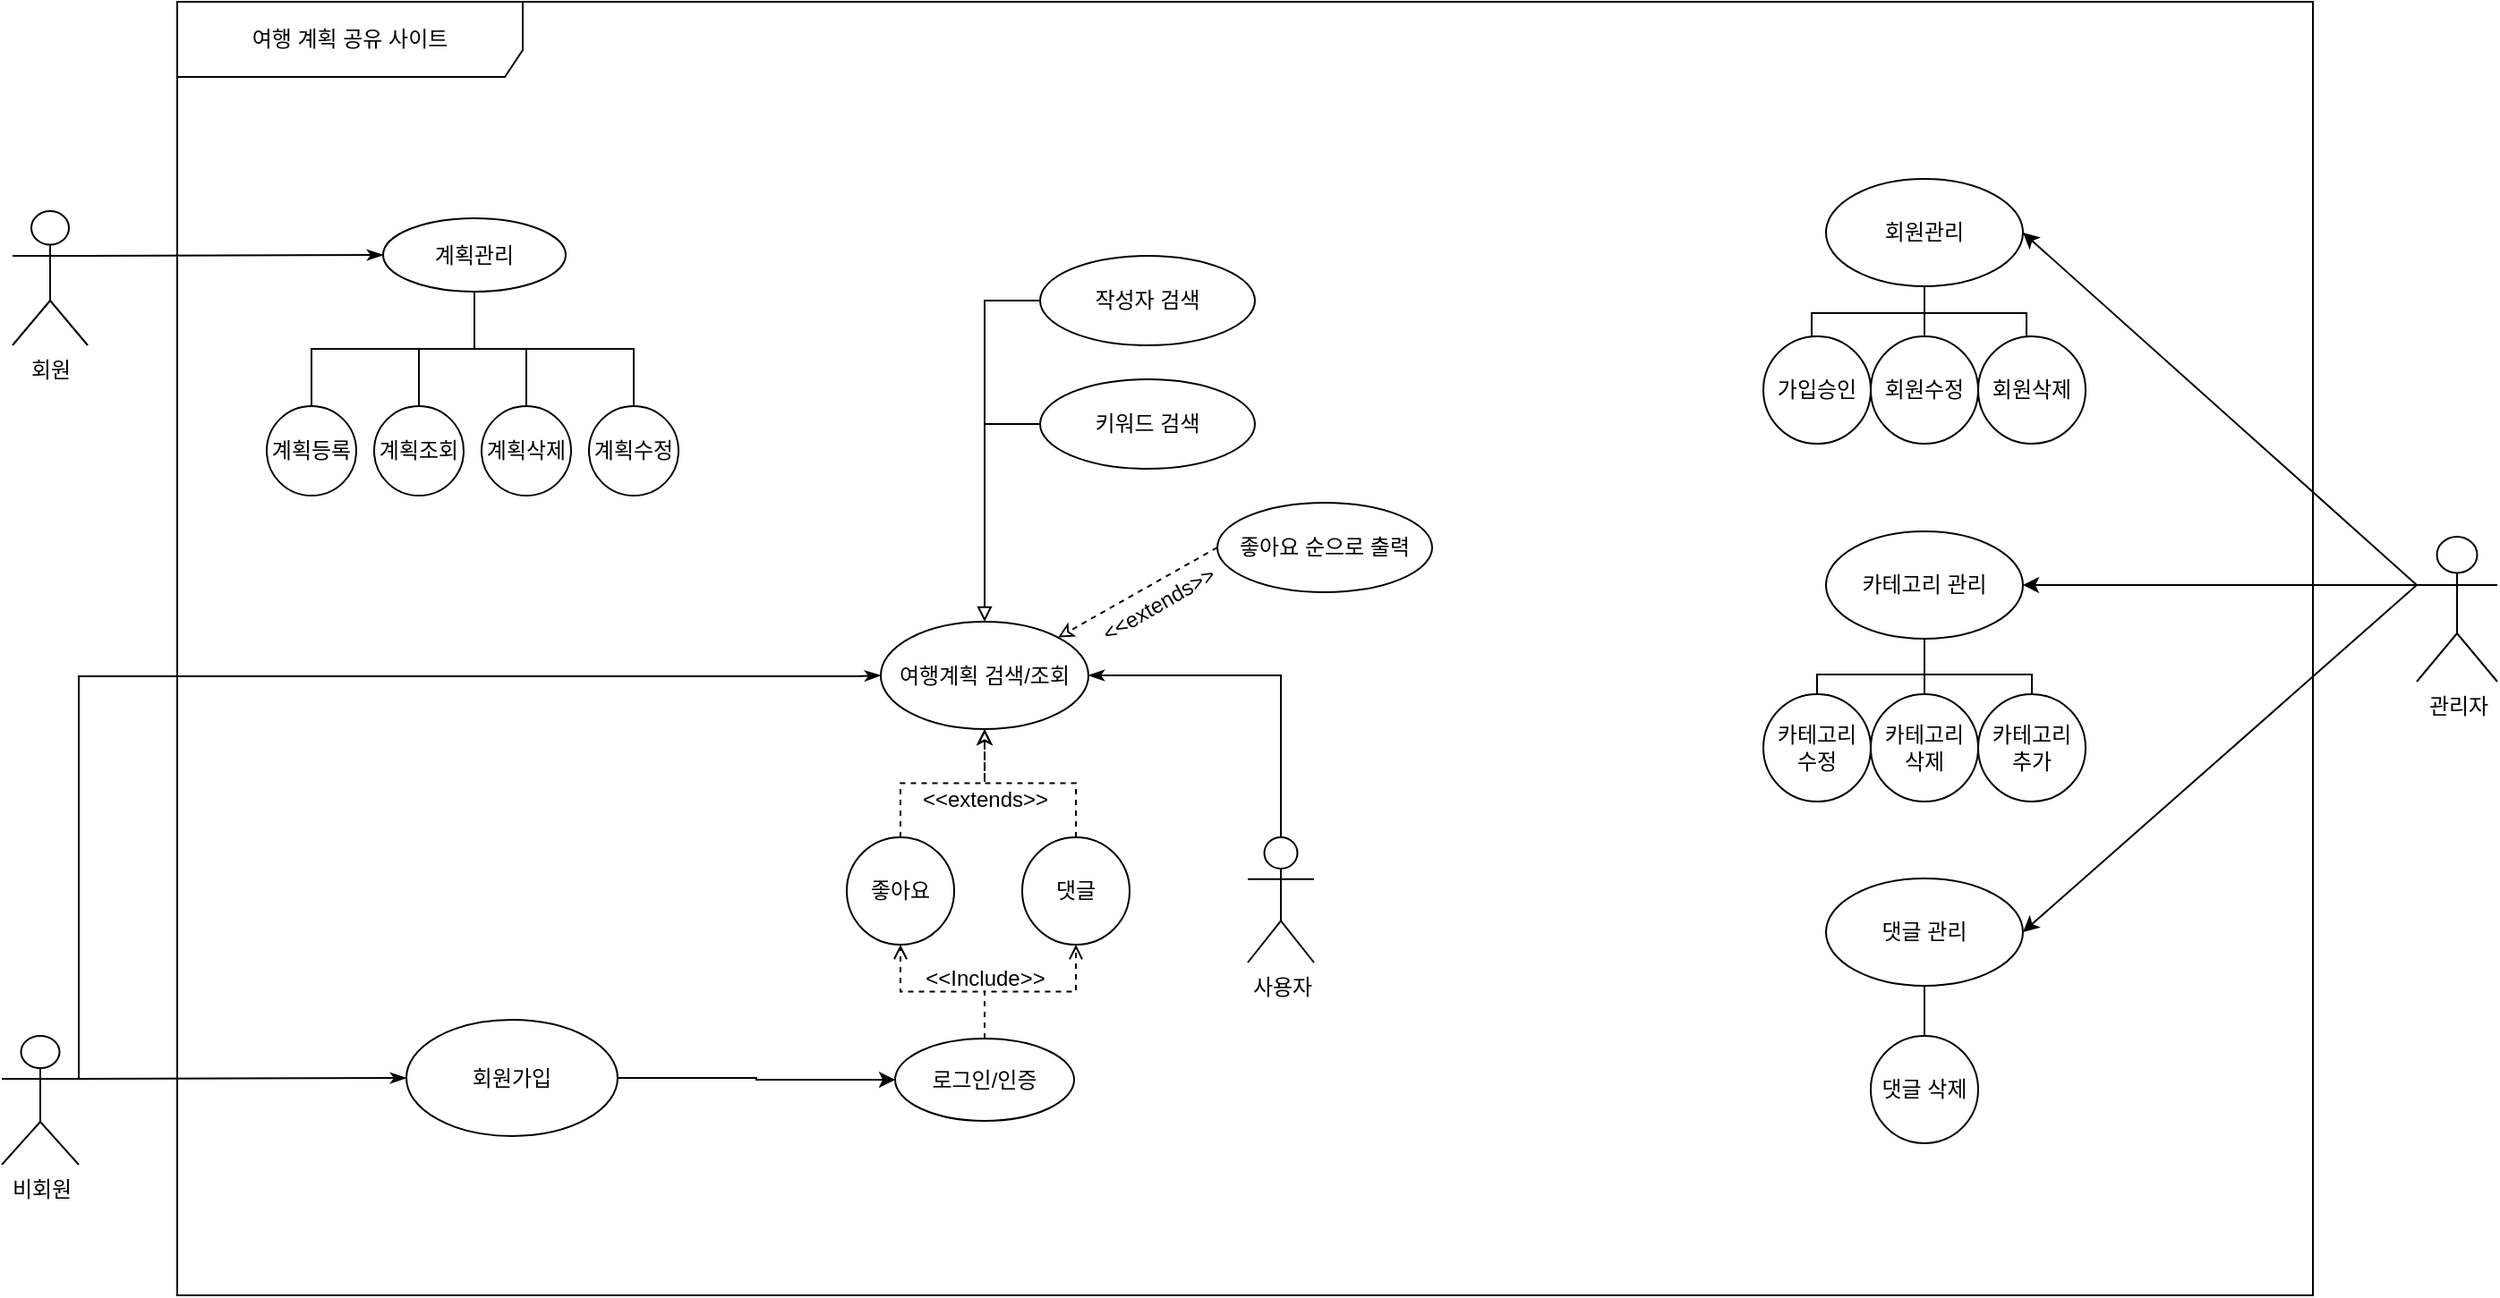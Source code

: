 <mxfile version="24.8.6" pages="4">
  <diagram name="페이지-1" id="PYfOYEmM3l3vUTJY-h2I">
    <mxGraphModel dx="2390" dy="1277" grid="0" gridSize="10" guides="1" tooltips="1" connect="1" arrows="1" fold="1" page="1" pageScale="1" pageWidth="2339" pageHeight="3300" math="0" shadow="0">
      <root>
        <mxCell id="0" />
        <mxCell id="1" parent="0" />
        <mxCell id="HmAks61mSc7AbNntd1kT-1" value="여행 계획 공유 사이트" style="shape=umlFrame;whiteSpace=wrap;html=1;pointerEvents=0;width=193;height=42;" parent="1" vertex="1">
          <mxGeometry x="230" y="160" width="1193" height="723" as="geometry" />
        </mxCell>
        <mxCell id="HmAks61mSc7AbNntd1kT-2" value="회원" style="shape=umlActor;verticalLabelPosition=bottom;verticalAlign=top;html=1;" parent="1" vertex="1">
          <mxGeometry x="138" y="277" width="42" height="75" as="geometry" />
        </mxCell>
        <mxCell id="HmAks61mSc7AbNntd1kT-3" value="비회원" style="shape=umlActor;verticalLabelPosition=bottom;verticalAlign=top;html=1;" parent="1" vertex="1">
          <mxGeometry x="132" y="738" width="43" height="72" as="geometry" />
        </mxCell>
        <mxCell id="PDamAzYACSIMQqn5iQjC-1" value="" style="edgeStyle=orthogonalEdgeStyle;rounded=0;orthogonalLoop=1;jettySize=auto;html=1;entryX=0;entryY=0.5;entryDx=0;entryDy=0;" parent="1" source="HmAks61mSc7AbNntd1kT-7" target="HmAks61mSc7AbNntd1kT-24" edge="1">
          <mxGeometry relative="1" as="geometry" />
        </mxCell>
        <mxCell id="HmAks61mSc7AbNntd1kT-7" value="회원가입" style="ellipse;whiteSpace=wrap;html=1;align=center;" parent="1" vertex="1">
          <mxGeometry x="358" y="729" width="118" height="65" as="geometry" />
        </mxCell>
        <mxCell id="HmAks61mSc7AbNntd1kT-10" value="계획조회" style="ellipse;whiteSpace=wrap;html=1;align=center;" parent="1" vertex="1">
          <mxGeometry x="340" y="386" width="50" height="50" as="geometry" />
        </mxCell>
        <mxCell id="HmAks61mSc7AbNntd1kT-17" value="" style="edgeStyle=orthogonalEdgeStyle;rounded=0;orthogonalLoop=1;jettySize=auto;html=1;endArrow=none;endFill=0;" parent="1" source="HmAks61mSc7AbNntd1kT-12" target="HmAks61mSc7AbNntd1kT-16" edge="1">
          <mxGeometry relative="1" as="geometry" />
        </mxCell>
        <mxCell id="HmAks61mSc7AbNntd1kT-18" style="edgeStyle=orthogonalEdgeStyle;rounded=0;orthogonalLoop=1;jettySize=auto;html=1;entryX=0.5;entryY=0;entryDx=0;entryDy=0;endArrow=none;endFill=0;exitX=0.5;exitY=1;exitDx=0;exitDy=0;" parent="1" source="HmAks61mSc7AbNntd1kT-12" target="HmAks61mSc7AbNntd1kT-15" edge="1">
          <mxGeometry relative="1" as="geometry" />
        </mxCell>
        <mxCell id="HmAks61mSc7AbNntd1kT-19" style="edgeStyle=orthogonalEdgeStyle;rounded=0;orthogonalLoop=1;jettySize=auto;html=1;entryX=0.5;entryY=0;entryDx=0;entryDy=0;endArrow=none;endFill=0;" parent="1" source="HmAks61mSc7AbNntd1kT-12" target="HmAks61mSc7AbNntd1kT-10" edge="1">
          <mxGeometry relative="1" as="geometry" />
        </mxCell>
        <mxCell id="HmAks61mSc7AbNntd1kT-20" style="edgeStyle=orthogonalEdgeStyle;rounded=0;orthogonalLoop=1;jettySize=auto;html=1;entryX=0.5;entryY=0;entryDx=0;entryDy=0;endArrow=none;endFill=0;exitX=0.5;exitY=1;exitDx=0;exitDy=0;" parent="1" source="HmAks61mSc7AbNntd1kT-12" target="HmAks61mSc7AbNntd1kT-14" edge="1">
          <mxGeometry relative="1" as="geometry" />
        </mxCell>
        <mxCell id="HmAks61mSc7AbNntd1kT-12" value="계획관리" style="ellipse;whiteSpace=wrap;html=1;align=center;" parent="1" vertex="1">
          <mxGeometry x="345" y="281" width="102" height="41" as="geometry" />
        </mxCell>
        <mxCell id="HmAks61mSc7AbNntd1kT-14" value="계획수정" style="ellipse;whiteSpace=wrap;html=1;align=center;" parent="1" vertex="1">
          <mxGeometry x="460" y="386" width="50" height="50" as="geometry" />
        </mxCell>
        <mxCell id="HmAks61mSc7AbNntd1kT-15" value="계획등록" style="ellipse;whiteSpace=wrap;html=1;align=center;" parent="1" vertex="1">
          <mxGeometry x="280" y="386" width="50" height="50" as="geometry" />
        </mxCell>
        <mxCell id="HmAks61mSc7AbNntd1kT-16" value="계획삭제" style="ellipse;whiteSpace=wrap;html=1;align=center;" parent="1" vertex="1">
          <mxGeometry x="400" y="386" width="50" height="50" as="geometry" />
        </mxCell>
        <mxCell id="HmAks61mSc7AbNntd1kT-22" value="좋아요" style="ellipse;whiteSpace=wrap;html=1;align=center;" parent="1" vertex="1">
          <mxGeometry x="604" y="627" width="60" height="60" as="geometry" />
        </mxCell>
        <mxCell id="HmAks61mSc7AbNntd1kT-23" value="여행계획 검색/조회" style="ellipse;whiteSpace=wrap;html=1;align=center;" parent="1" vertex="1">
          <mxGeometry x="623" y="506.5" width="116" height="60" as="geometry" />
        </mxCell>
        <mxCell id="HmAks61mSc7AbNntd1kT-68" style="edgeStyle=orthogonalEdgeStyle;rounded=0;orthogonalLoop=1;jettySize=auto;html=1;entryX=0.5;entryY=1;entryDx=0;entryDy=0;dashed=1;endArrow=open;endFill=0;" parent="1" source="HmAks61mSc7AbNntd1kT-24" target="HmAks61mSc7AbNntd1kT-66" edge="1">
          <mxGeometry relative="1" as="geometry" />
        </mxCell>
        <mxCell id="HmAks61mSc7AbNntd1kT-70" style="edgeStyle=orthogonalEdgeStyle;rounded=0;orthogonalLoop=1;jettySize=auto;html=1;entryX=0.5;entryY=1;entryDx=0;entryDy=0;dashed=1;endArrow=open;endFill=0;" parent="1" source="HmAks61mSc7AbNntd1kT-24" target="HmAks61mSc7AbNntd1kT-22" edge="1">
          <mxGeometry relative="1" as="geometry" />
        </mxCell>
        <mxCell id="HmAks61mSc7AbNntd1kT-24" value="로그인/인증" style="ellipse;whiteSpace=wrap;html=1;align=center;" parent="1" vertex="1">
          <mxGeometry x="631" y="739.5" width="100" height="46" as="geometry" />
        </mxCell>
        <mxCell id="HmAks61mSc7AbNntd1kT-26" value="" style="endArrow=classicThin;html=1;rounded=0;exitX=1;exitY=0.333;exitDx=0;exitDy=0;exitPerimeter=0;entryX=0;entryY=0.5;entryDx=0;entryDy=0;endFill=1;" parent="1" source="HmAks61mSc7AbNntd1kT-2" target="HmAks61mSc7AbNntd1kT-12" edge="1">
          <mxGeometry relative="1" as="geometry">
            <mxPoint x="262" y="440" as="sourcePoint" />
            <mxPoint x="422" y="440" as="targetPoint" />
          </mxGeometry>
        </mxCell>
        <mxCell id="HmAks61mSc7AbNntd1kT-27" value="" style="resizable=0;html=1;whiteSpace=wrap;align=right;verticalAlign=bottom;" parent="HmAks61mSc7AbNntd1kT-26" connectable="0" vertex="1">
          <mxGeometry x="1" relative="1" as="geometry" />
        </mxCell>
        <mxCell id="HmAks61mSc7AbNntd1kT-28" value="" style="endArrow=classicThin;html=1;rounded=0;exitX=1;exitY=0.333;exitDx=0;exitDy=0;exitPerimeter=0;entryX=0;entryY=0.5;entryDx=0;entryDy=0;endFill=1;edgeStyle=orthogonalEdgeStyle;" parent="1" source="HmAks61mSc7AbNntd1kT-3" target="HmAks61mSc7AbNntd1kT-23" edge="1">
          <mxGeometry relative="1" as="geometry">
            <mxPoint x="277" y="739" as="sourcePoint" />
            <mxPoint x="490" y="800" as="targetPoint" />
            <Array as="points">
              <mxPoint x="175" y="537" />
              <mxPoint x="609" y="537" />
            </Array>
          </mxGeometry>
        </mxCell>
        <mxCell id="HmAks61mSc7AbNntd1kT-29" value="" style="resizable=0;html=1;whiteSpace=wrap;align=right;verticalAlign=bottom;" parent="HmAks61mSc7AbNntd1kT-28" connectable="0" vertex="1">
          <mxGeometry x="1" relative="1" as="geometry" />
        </mxCell>
        <mxCell id="HmAks61mSc7AbNntd1kT-30" value="" style="endArrow=classicThin;html=1;rounded=0;exitX=1;exitY=0.333;exitDx=0;exitDy=0;exitPerimeter=0;entryX=0;entryY=0.5;entryDx=0;entryDy=0;endFill=1;" parent="1" source="HmAks61mSc7AbNntd1kT-3" target="HmAks61mSc7AbNntd1kT-7" edge="1">
          <mxGeometry relative="1" as="geometry">
            <mxPoint x="92" y="852" as="sourcePoint" />
            <mxPoint x="496" y="686" as="targetPoint" />
          </mxGeometry>
        </mxCell>
        <mxCell id="HmAks61mSc7AbNntd1kT-31" value="" style="resizable=0;html=1;whiteSpace=wrap;align=right;verticalAlign=bottom;" parent="HmAks61mSc7AbNntd1kT-30" connectable="0" vertex="1">
          <mxGeometry x="1" relative="1" as="geometry" />
        </mxCell>
        <mxCell id="HmAks61mSc7AbNntd1kT-36" value="사용자" style="shape=umlActor;verticalLabelPosition=bottom;verticalAlign=top;html=1;" parent="1" vertex="1">
          <mxGeometry x="828" y="627" width="37" height="70" as="geometry" />
        </mxCell>
        <mxCell id="HmAks61mSc7AbNntd1kT-37" value="" style="endArrow=classicThin;html=1;rounded=0;endFill=1;entryX=1;entryY=0.5;entryDx=0;entryDy=0;edgeStyle=orthogonalEdgeStyle;exitX=0.5;exitY=0;exitDx=0;exitDy=0;exitPerimeter=0;" parent="1" source="HmAks61mSc7AbNntd1kT-36" target="HmAks61mSc7AbNntd1kT-23" edge="1">
          <mxGeometry relative="1" as="geometry">
            <mxPoint x="847" y="581" as="sourcePoint" />
            <mxPoint x="1083" y="594" as="targetPoint" />
            <Array as="points">
              <mxPoint x="847" y="537" />
            </Array>
          </mxGeometry>
        </mxCell>
        <mxCell id="HmAks61mSc7AbNntd1kT-38" value="" style="resizable=0;html=1;whiteSpace=wrap;align=right;verticalAlign=bottom;" parent="HmAks61mSc7AbNntd1kT-37" connectable="0" vertex="1">
          <mxGeometry x="1" relative="1" as="geometry" />
        </mxCell>
        <mxCell id="HmAks61mSc7AbNntd1kT-51" style="rounded=0;orthogonalLoop=1;jettySize=auto;html=1;entryX=1;entryY=0.5;entryDx=0;entryDy=0;exitX=0;exitY=0.333;exitDx=0;exitDy=0;exitPerimeter=0;" parent="1" source="HmAks61mSc7AbNntd1kT-43" target="HmAks61mSc7AbNntd1kT-44" edge="1">
          <mxGeometry relative="1" as="geometry" />
        </mxCell>
        <mxCell id="HmAks61mSc7AbNntd1kT-43" value="관리자" style="shape=umlActor;verticalLabelPosition=bottom;verticalAlign=top;html=1;" parent="1" vertex="1">
          <mxGeometry x="1481" y="459" width="45" height="81" as="geometry" />
        </mxCell>
        <mxCell id="HmAks61mSc7AbNntd1kT-71" value="" style="edgeStyle=orthogonalEdgeStyle;rounded=0;orthogonalLoop=1;jettySize=auto;html=1;endArrow=none;endFill=0;exitX=0.5;exitY=1;exitDx=0;exitDy=0;" parent="1" source="HmAks61mSc7AbNntd1kT-44" target="HmAks61mSc7AbNntd1kT-65" edge="1">
          <mxGeometry relative="1" as="geometry" />
        </mxCell>
        <mxCell id="HmAks61mSc7AbNntd1kT-44" value="회원관리" style="ellipse;whiteSpace=wrap;html=1;align=center;" parent="1" vertex="1">
          <mxGeometry x="1151" y="259" width="110" height="60" as="geometry" />
        </mxCell>
        <mxCell id="HmAks61mSc7AbNntd1kT-49" value="회원삭제" style="ellipse;whiteSpace=wrap;html=1;align=center;" parent="1" vertex="1">
          <mxGeometry x="1236" y="347" width="60" height="60" as="geometry" />
        </mxCell>
        <mxCell id="HmAks61mSc7AbNntd1kT-41" value="&amp;lt;&amp;lt;Include&amp;gt;&amp;gt;" style="text;html=1;align=center;verticalAlign=middle;resizable=0;points=[];autosize=1;strokeColor=none;fillColor=none;" parent="1" vertex="1">
          <mxGeometry x="638.5" y="693" width="85" height="26" as="geometry" />
        </mxCell>
        <mxCell id="HmAks61mSc7AbNntd1kT-54" value="&amp;lt;&amp;lt;extends&amp;gt;&amp;gt;" style="text;html=1;align=center;verticalAlign=middle;resizable=0;points=[];autosize=1;strokeColor=none;fillColor=none;" parent="1" vertex="1">
          <mxGeometry x="637" y="593" width="88" height="26" as="geometry" />
        </mxCell>
        <mxCell id="HmAks61mSc7AbNntd1kT-56" value="" style="edgeStyle=orthogonalEdgeStyle;rounded=0;orthogonalLoop=1;jettySize=auto;html=1;endArrow=block;endFill=0;exitX=0;exitY=0.5;exitDx=0;exitDy=0;" parent="1" source="HmAks61mSc7AbNntd1kT-55" target="HmAks61mSc7AbNntd1kT-23" edge="1">
          <mxGeometry relative="1" as="geometry">
            <Array as="points">
              <mxPoint x="681" y="396" />
            </Array>
          </mxGeometry>
        </mxCell>
        <mxCell id="HmAks61mSc7AbNntd1kT-55" value="키워드 검색" style="ellipse;whiteSpace=wrap;html=1;align=center;" parent="1" vertex="1">
          <mxGeometry x="712" y="371" width="120" height="50" as="geometry" />
        </mxCell>
        <mxCell id="HmAks61mSc7AbNntd1kT-60" style="edgeStyle=orthogonalEdgeStyle;rounded=0;orthogonalLoop=1;jettySize=auto;html=1;startArrow=none;startFill=0;endArrow=none;endFill=0;exitX=0;exitY=0.5;exitDx=0;exitDy=0;" parent="1" source="HmAks61mSc7AbNntd1kT-57" edge="1">
          <mxGeometry relative="1" as="geometry">
            <mxPoint x="681" y="498" as="targetPoint" />
            <Array as="points">
              <mxPoint x="681" y="327" />
            </Array>
          </mxGeometry>
        </mxCell>
        <mxCell id="HmAks61mSc7AbNntd1kT-57" value="작성자 검색" style="ellipse;whiteSpace=wrap;html=1;align=center;" parent="1" vertex="1">
          <mxGeometry x="712" y="302" width="120" height="50" as="geometry" />
        </mxCell>
        <mxCell id="HmAks61mSc7AbNntd1kT-58" value="좋아요 순으로 출력" style="ellipse;whiteSpace=wrap;html=1;align=center;" parent="1" vertex="1">
          <mxGeometry x="811" y="440" width="120" height="50" as="geometry" />
        </mxCell>
        <mxCell id="HmAks61mSc7AbNntd1kT-63" value="가입승인" style="ellipse;whiteSpace=wrap;html=1;align=center;" parent="1" vertex="1">
          <mxGeometry x="1116" y="347" width="60" height="60" as="geometry" />
        </mxCell>
        <mxCell id="HmAks61mSc7AbNntd1kT-65" value="회원수정" style="ellipse;whiteSpace=wrap;html=1;align=center;" parent="1" vertex="1">
          <mxGeometry x="1176" y="347" width="60" height="60" as="geometry" />
        </mxCell>
        <mxCell id="HmAks61mSc7AbNntd1kT-66" value="댓글" style="ellipse;whiteSpace=wrap;html=1;align=center;" parent="1" vertex="1">
          <mxGeometry x="702" y="627" width="60" height="60" as="geometry" />
        </mxCell>
        <mxCell id="HmAks61mSc7AbNntd1kT-67" value="" style="edgeStyle=orthogonalEdgeStyle;rounded=0;orthogonalLoop=1;jettySize=auto;html=1;dashed=1;endArrow=classic;endFill=0;entryX=0.5;entryY=1;entryDx=0;entryDy=0;exitX=0.5;exitY=0;exitDx=0;exitDy=0;" parent="1" source="HmAks61mSc7AbNntd1kT-66" target="HmAks61mSc7AbNntd1kT-23" edge="1">
          <mxGeometry relative="1" as="geometry">
            <mxPoint x="739" y="564" as="sourcePoint" />
            <mxPoint x="790" y="624.5" as="targetPoint" />
          </mxGeometry>
        </mxCell>
        <mxCell id="HmAks61mSc7AbNntd1kT-74" value="" style="edgeStyle=orthogonalEdgeStyle;rounded=0;orthogonalLoop=1;jettySize=auto;html=1;entryX=0.5;entryY=0;entryDx=0;entryDy=0;exitX=0.5;exitY=1;exitDx=0;exitDy=0;endArrow=none;endFill=0;" parent="1" source="HmAks61mSc7AbNntd1kT-44" target="HmAks61mSc7AbNntd1kT-63" edge="1">
          <mxGeometry relative="1" as="geometry">
            <mxPoint x="1151" y="309.5" as="sourcePoint" />
            <mxPoint x="1151" y="327.5" as="targetPoint" />
            <Array as="points">
              <mxPoint x="1206" y="334" />
              <mxPoint x="1143" y="334" />
            </Array>
          </mxGeometry>
        </mxCell>
        <mxCell id="HmAks61mSc7AbNntd1kT-75" value="" style="edgeStyle=orthogonalEdgeStyle;rounded=0;orthogonalLoop=1;jettySize=auto;html=1;entryX=0.5;entryY=0;entryDx=0;entryDy=0;exitX=0.5;exitY=1;exitDx=0;exitDy=0;endArrow=none;endFill=0;" parent="1" source="HmAks61mSc7AbNntd1kT-44" target="HmAks61mSc7AbNntd1kT-49" edge="1">
          <mxGeometry relative="1" as="geometry">
            <mxPoint x="1281" y="316" as="sourcePoint" />
            <mxPoint x="1221" y="334" as="targetPoint" />
            <Array as="points">
              <mxPoint x="1206" y="334" />
              <mxPoint x="1263" y="334" />
            </Array>
          </mxGeometry>
        </mxCell>
        <mxCell id="HmAks61mSc7AbNntd1kT-78" style="rounded=0;orthogonalLoop=1;jettySize=auto;html=1;entryX=1;entryY=0.5;entryDx=0;entryDy=0;exitX=0;exitY=0.333;exitDx=0;exitDy=0;exitPerimeter=0;" parent="1" source="HmAks61mSc7AbNntd1kT-43" target="HmAks61mSc7AbNntd1kT-81" edge="1">
          <mxGeometry relative="1" as="geometry">
            <mxPoint x="1459.5" y="620.5" as="sourcePoint" />
            <mxPoint x="1254.0" y="484.5" as="targetPoint" />
          </mxGeometry>
        </mxCell>
        <mxCell id="HmAks61mSc7AbNntd1kT-79" style="rounded=0;orthogonalLoop=1;jettySize=auto;html=1;entryX=1;entryY=0.5;entryDx=0;entryDy=0;exitX=0;exitY=0.333;exitDx=0;exitDy=0;exitPerimeter=0;" parent="1" source="HmAks61mSc7AbNntd1kT-43" target="HmAks61mSc7AbNntd1kT-82" edge="1">
          <mxGeometry relative="1" as="geometry">
            <mxPoint x="1459" y="526" as="sourcePoint" />
            <mxPoint x="1254.0" y="615.5" as="targetPoint" />
          </mxGeometry>
        </mxCell>
        <mxCell id="HmAks61mSc7AbNntd1kT-80" value="댓글 삭제" style="ellipse;whiteSpace=wrap;html=1;align=center;" parent="1" vertex="1">
          <mxGeometry x="1176" y="738" width="60" height="60" as="geometry" />
        </mxCell>
        <mxCell id="HmAks61mSc7AbNntd1kT-88" value="" style="edgeStyle=orthogonalEdgeStyle;rounded=0;orthogonalLoop=1;jettySize=auto;html=1;entryX=0.5;entryY=0;entryDx=0;entryDy=0;exitX=0.5;exitY=1;exitDx=0;exitDy=0;endArrow=none;endFill=0;" parent="1" source="HmAks61mSc7AbNntd1kT-81" target="HmAks61mSc7AbNntd1kT-86" edge="1">
          <mxGeometry relative="1" as="geometry">
            <mxPoint x="1196" y="527" as="sourcePoint" />
            <mxPoint x="1196" y="553" as="targetPoint" />
            <Array as="points">
              <mxPoint x="1206" y="531" />
              <mxPoint x="1206" y="531" />
            </Array>
          </mxGeometry>
        </mxCell>
        <mxCell id="HmAks61mSc7AbNntd1kT-89" style="edgeStyle=orthogonalEdgeStyle;rounded=0;orthogonalLoop=1;jettySize=auto;html=1;entryX=0.5;entryY=0;entryDx=0;entryDy=0;endArrow=none;endFill=0;" parent="1" source="HmAks61mSc7AbNntd1kT-81" target="HmAks61mSc7AbNntd1kT-85" edge="1">
          <mxGeometry relative="1" as="geometry" />
        </mxCell>
        <mxCell id="HmAks61mSc7AbNntd1kT-90" style="edgeStyle=orthogonalEdgeStyle;rounded=0;orthogonalLoop=1;jettySize=auto;html=1;entryX=0.5;entryY=0;entryDx=0;entryDy=0;endArrow=none;endFill=0;" parent="1" source="HmAks61mSc7AbNntd1kT-81" target="HmAks61mSc7AbNntd1kT-87" edge="1">
          <mxGeometry relative="1" as="geometry" />
        </mxCell>
        <mxCell id="HmAks61mSc7AbNntd1kT-81" value="카테고리 관리" style="ellipse;whiteSpace=wrap;html=1;align=center;" parent="1" vertex="1">
          <mxGeometry x="1151" y="456" width="110" height="60" as="geometry" />
        </mxCell>
        <mxCell id="HmAks61mSc7AbNntd1kT-84" value="" style="edgeStyle=orthogonalEdgeStyle;rounded=0;orthogonalLoop=1;jettySize=auto;html=1;endArrow=none;endFill=0;" parent="1" source="HmAks61mSc7AbNntd1kT-82" target="HmAks61mSc7AbNntd1kT-80" edge="1">
          <mxGeometry relative="1" as="geometry" />
        </mxCell>
        <mxCell id="HmAks61mSc7AbNntd1kT-82" value="댓글 관리" style="ellipse;whiteSpace=wrap;html=1;align=center;" parent="1" vertex="1">
          <mxGeometry x="1151" y="650" width="110" height="60" as="geometry" />
        </mxCell>
        <mxCell id="HmAks61mSc7AbNntd1kT-85" value="카테고리&lt;div&gt;수정&lt;/div&gt;" style="ellipse;whiteSpace=wrap;html=1;align=center;" parent="1" vertex="1">
          <mxGeometry x="1116" y="547" width="60" height="60" as="geometry" />
        </mxCell>
        <mxCell id="HmAks61mSc7AbNntd1kT-86" value="카테고리&lt;div&gt;삭제&lt;/div&gt;" style="ellipse;whiteSpace=wrap;html=1;align=center;" parent="1" vertex="1">
          <mxGeometry x="1176" y="547" width="60" height="60" as="geometry" />
        </mxCell>
        <mxCell id="HmAks61mSc7AbNntd1kT-87" value="카테고리&lt;div&gt;추가&lt;/div&gt;" style="ellipse;whiteSpace=wrap;html=1;align=center;" parent="1" vertex="1">
          <mxGeometry x="1236" y="547" width="60" height="60" as="geometry" />
        </mxCell>
        <mxCell id="8Ql7wAsx8JFk545vDceh-1" value="&amp;lt;&amp;lt;extends&amp;gt;&amp;gt;" style="text;html=1;align=center;verticalAlign=middle;resizable=0;points=[];autosize=1;strokeColor=none;fillColor=none;rotation=-30;" vertex="1" parent="1">
          <mxGeometry x="734" y="484" width="88" height="26" as="geometry" />
        </mxCell>
        <mxCell id="8Ql7wAsx8JFk545vDceh-2" value="" style="rounded=0;orthogonalLoop=1;jettySize=auto;html=1;dashed=1;endArrow=classic;endFill=0;entryX=1;entryY=0;entryDx=0;entryDy=0;exitX=0;exitY=0.5;exitDx=0;exitDy=0;" edge="1" parent="1" source="HmAks61mSc7AbNntd1kT-58" target="HmAks61mSc7AbNntd1kT-23">
          <mxGeometry relative="1" as="geometry">
            <mxPoint x="910" y="566.5" as="sourcePoint" />
            <mxPoint x="961" y="626.5" as="targetPoint" />
          </mxGeometry>
        </mxCell>
        <mxCell id="8Ql7wAsx8JFk545vDceh-3" value="" style="edgeStyle=orthogonalEdgeStyle;rounded=0;orthogonalLoop=1;jettySize=auto;html=1;dashed=1;endArrow=classic;endFill=0;entryX=0.5;entryY=1;entryDx=0;entryDy=0;exitX=0.5;exitY=0;exitDx=0;exitDy=0;" edge="1" parent="1" source="HmAks61mSc7AbNntd1kT-22" target="HmAks61mSc7AbNntd1kT-23">
          <mxGeometry relative="1" as="geometry">
            <mxPoint x="648" y="610" as="sourcePoint" />
            <mxPoint x="597" y="550" as="targetPoint" />
          </mxGeometry>
        </mxCell>
      </root>
    </mxGraphModel>
  </diagram>
  <diagram name="페이지-1" id="1L0f76SABy3297Bm8roq">
    <mxGraphModel dx="1443" dy="1003" grid="1" gridSize="10" guides="1" tooltips="1" connect="1" arrows="1" fold="1" page="1" pageScale="1" pageWidth="827" pageHeight="1169" math="0" shadow="0">
      <root>
        <mxCell id="0" />
        <mxCell id="1" parent="0" />
        <mxCell id="1O64mJNsocr18IeTswXn-27" value="" style="endArrow=none;dashed=1;html=1;dashPattern=1 3;strokeWidth=2;rounded=0;entryX=0.5;entryY=1;entryDx=0;entryDy=0;" parent="1" target="EB5yxiJkmNpRtnvnN5DQ-11" edge="1">
          <mxGeometry width="50" height="50" relative="1" as="geometry">
            <mxPoint x="700" y="950" as="sourcePoint" />
            <mxPoint x="730" y="350" as="targetPoint" />
          </mxGeometry>
        </mxCell>
        <mxCell id="EB5yxiJkmNpRtnvnN5DQ-1" value="사용자" style="shape=umlActor;verticalLabelPosition=bottom;verticalAlign=top;html=1;outlineConnect=0;" parent="1" vertex="1">
          <mxGeometry x="200" y="160" width="40" height="80" as="geometry" />
        </mxCell>
        <mxCell id="EB5yxiJkmNpRtnvnN5DQ-2" value="" style="endArrow=none;dashed=1;html=1;dashPattern=1 3;strokeWidth=2;rounded=0;" parent="1" edge="1">
          <mxGeometry width="50" height="50" relative="1" as="geometry">
            <mxPoint x="220" y="940" as="sourcePoint" />
            <mxPoint x="220" y="260" as="targetPoint" />
          </mxGeometry>
        </mxCell>
        <mxCell id="EB5yxiJkmNpRtnvnN5DQ-6" value="PlannerService" style="rounded=0;whiteSpace=wrap;html=1;" parent="1" vertex="1">
          <mxGeometry x="430" y="180" width="120" height="60" as="geometry" />
        </mxCell>
        <mxCell id="EB5yxiJkmNpRtnvnN5DQ-11" value="PlannerDaoImpl" style="rounded=0;whiteSpace=wrap;html=1;" parent="1" vertex="1">
          <mxGeometry x="640" y="180" width="120" height="60" as="geometry" />
        </mxCell>
        <mxCell id="Lxr2ecq7bs_axtGGOxlW-1" value="여행 계획 조회(본인 작성)" style="text;html=1;align=center;verticalAlign=middle;resizable=0;points=[];autosize=1;strokeColor=none;fillColor=none;" parent="1" vertex="1">
          <mxGeometry x="261" y="240" width="160" height="30" as="geometry" />
        </mxCell>
        <mxCell id="Lxr2ecq7bs_axtGGOxlW-2" value="여행 계획 존재 여부" style="shape=umlFrame;whiteSpace=wrap;html=1;pointerEvents=0;width=66;height=40;" parent="1" vertex="1">
          <mxGeometry x="262" y="340" width="198" height="120" as="geometry" />
        </mxCell>
        <mxCell id="1O64mJNsocr18IeTswXn-1" value="로그인 상태" style="shape=umlFrame;whiteSpace=wrap;html=1;pointerEvents=0;width=110;height=30;" parent="1" vertex="1">
          <mxGeometry x="90" y="280" width="760" height="610" as="geometry" />
        </mxCell>
        <mxCell id="1O64mJNsocr18IeTswXn-2" value="비회원 상태" style="shape=umlFrame;whiteSpace=wrap;html=1;pointerEvents=0;width=110;height=30;" parent="1" vertex="1">
          <mxGeometry x="120" y="570" width="700" height="290" as="geometry" />
        </mxCell>
        <mxCell id="1O64mJNsocr18IeTswXn-3" value="" style="endArrow=classic;html=1;rounded=0;entryX=0.125;entryY=0.115;entryDx=0;entryDy=0;entryPerimeter=0;" parent="1" target="EB5yxiJkmNpRtnvnN5DQ-8" edge="1">
          <mxGeometry width="50" height="50" relative="1" as="geometry">
            <mxPoint x="220" y="320" as="sourcePoint" />
            <mxPoint x="780" y="440" as="targetPoint" />
          </mxGeometry>
        </mxCell>
        <mxCell id="1O64mJNsocr18IeTswXn-4" value="여행 계획 조회 요청&lt;div&gt;userid, 세션정보&lt;/div&gt;" style="text;html=1;align=center;verticalAlign=middle;resizable=0;points=[];autosize=1;strokeColor=none;fillColor=none;" parent="1" vertex="1">
          <mxGeometry x="280" y="280" width="130" height="40" as="geometry" />
        </mxCell>
        <mxCell id="1O64mJNsocr18IeTswXn-6" value="" style="endArrow=classic;html=1;rounded=0;exitX=1;exitY=0.115;exitDx=0;exitDy=0;exitPerimeter=0;" parent="1" edge="1">
          <mxGeometry width="50" height="50" relative="1" as="geometry">
            <mxPoint x="500" y="350.0" as="sourcePoint" />
            <mxPoint x="690" y="350.1" as="targetPoint" />
          </mxGeometry>
        </mxCell>
        <mxCell id="1O64mJNsocr18IeTswXn-7" value="plannerList(userid)" style="text;html=1;align=center;verticalAlign=middle;resizable=0;points=[];autosize=1;strokeColor=none;fillColor=none;" parent="1" vertex="1">
          <mxGeometry x="500" y="240" width="120" height="30" as="geometry" />
        </mxCell>
        <mxCell id="1O64mJNsocr18IeTswXn-8" value="selectAll(userid)" style="text;html=1;align=center;verticalAlign=middle;resizable=0;points=[];autosize=1;strokeColor=none;fillColor=none;" parent="1" vertex="1">
          <mxGeometry x="725" y="240" width="110" height="30" as="geometry" />
        </mxCell>
        <mxCell id="1O64mJNsocr18IeTswXn-10" value="" style="endArrow=open;html=1;rounded=0;dashed=1;endFill=0;" parent="1" edge="1">
          <mxGeometry width="50" height="50" relative="1" as="geometry">
            <mxPoint x="690" y="374.997" as="sourcePoint" />
            <mxPoint x="500" y="375" as="targetPoint" />
          </mxGeometry>
        </mxCell>
        <mxCell id="1O64mJNsocr18IeTswXn-5" value="" style="rounded=0;whiteSpace=wrap;html=1;" parent="1" vertex="1">
          <mxGeometry x="690" y="330" width="20" height="60" as="geometry" />
        </mxCell>
        <mxCell id="1O64mJNsocr18IeTswXn-12" value="여행 계획 정보 확인 요청" style="text;html=1;align=center;verticalAlign=middle;resizable=0;points=[];autosize=1;strokeColor=none;fillColor=none;" parent="1" vertex="1">
          <mxGeometry x="510" y="320" width="160" height="30" as="geometry" />
        </mxCell>
        <mxCell id="1O64mJNsocr18IeTswXn-14" value="여행 계획 정보 전달" style="text;html=1;align=center;verticalAlign=middle;resizable=0;points=[];autosize=1;strokeColor=none;fillColor=none;" parent="1" vertex="1">
          <mxGeometry x="535" y="375" width="130" height="30" as="geometry" />
        </mxCell>
        <mxCell id="1O64mJNsocr18IeTswXn-15" style="edgeStyle=orthogonalEdgeStyle;rounded=0;orthogonalLoop=1;jettySize=auto;html=1;" parent="1" edge="1">
          <mxGeometry relative="1" as="geometry">
            <mxPoint x="500" y="435" as="sourcePoint" />
            <mxPoint x="500" y="455" as="targetPoint" />
            <Array as="points">
              <mxPoint x="520" y="435" />
              <mxPoint x="520" y="455" />
            </Array>
          </mxGeometry>
        </mxCell>
        <mxCell id="1O64mJNsocr18IeTswXn-16" value="여행 계획 정보 null check" style="text;html=1;align=center;verticalAlign=middle;resizable=0;points=[];autosize=1;strokeColor=none;fillColor=none;" parent="1" vertex="1">
          <mxGeometry x="510" y="430" width="160" height="30" as="geometry" />
        </mxCell>
        <mxCell id="1O64mJNsocr18IeTswXn-18" value="" style="endArrow=open;html=1;rounded=0;dashed=1;endFill=0;exitX=0;exitY=0.5;exitDx=0;exitDy=0;" parent="1" source="EB5yxiJkmNpRtnvnN5DQ-8" edge="1">
          <mxGeometry width="50" height="50" relative="1" as="geometry">
            <mxPoint x="470" y="509.997" as="sourcePoint" />
            <mxPoint x="220" y="420" as="targetPoint" />
          </mxGeometry>
        </mxCell>
        <mxCell id="1O64mJNsocr18IeTswXn-19" value="&lt;font style=&quot;font-size: 14px;&quot;&gt;조회 성공&lt;/font&gt;&lt;div&gt;&lt;font style=&quot;font-size: 9px;&quot;&gt;여행정보 조회 페이지로 이동&lt;/font&gt;&lt;/div&gt;" style="rounded=0;whiteSpace=wrap;html=1;" parent="1" vertex="1">
          <mxGeometry x="301" y="400" width="120" height="40" as="geometry" />
        </mxCell>
        <mxCell id="1O64mJNsocr18IeTswXn-20" value="" style="endArrow=open;html=1;rounded=0;dashed=1;endFill=0;exitX=0;exitY=0.5;exitDx=0;exitDy=0;" parent="1" edge="1">
          <mxGeometry width="50" height="50" relative="1" as="geometry">
            <mxPoint x="480" y="489.76" as="sourcePoint" />
            <mxPoint x="220" y="489.76" as="targetPoint" />
          </mxGeometry>
        </mxCell>
        <mxCell id="1O64mJNsocr18IeTswXn-21" value="&lt;font style=&quot;font-size: 13px;&quot;&gt;조회 실패&lt;/font&gt;&lt;div style=&quot;&quot;&gt;&lt;font style=&quot;font-size: 9px;&quot;&gt;message :작성한 여행정보가 없습니다&lt;/font&gt;&lt;/div&gt;" style="rounded=0;whiteSpace=wrap;html=1;" parent="1" vertex="1">
          <mxGeometry x="280.5" y="470" width="161" height="40" as="geometry" />
        </mxCell>
        <mxCell id="1O64mJNsocr18IeTswXn-24" value="" style="endArrow=none;dashed=1;html=1;dashPattern=1 3;strokeWidth=2;rounded=0;entryX=0.5;entryY=1;entryDx=0;entryDy=0;" parent="1" source="1O64mJNsocr18IeTswXn-28" target="EB5yxiJkmNpRtnvnN5DQ-6" edge="1">
          <mxGeometry width="50" height="50" relative="1" as="geometry">
            <mxPoint x="490" y="1122" as="sourcePoint" />
            <mxPoint x="460" y="780" as="targetPoint" />
          </mxGeometry>
        </mxCell>
        <mxCell id="EB5yxiJkmNpRtnvnN5DQ-8" value="" style="rounded=0;whiteSpace=wrap;html=1;" parent="1" vertex="1">
          <mxGeometry x="480" y="290" width="20" height="260" as="geometry" />
        </mxCell>
        <mxCell id="1O64mJNsocr18IeTswXn-29" value="" style="endArrow=none;dashed=1;html=1;dashPattern=1 3;strokeWidth=2;rounded=0;entryX=0.5;entryY=1;entryDx=0;entryDy=0;" parent="1" target="1O64mJNsocr18IeTswXn-28" edge="1">
          <mxGeometry width="50" height="50" relative="1" as="geometry">
            <mxPoint x="490" y="950" as="sourcePoint" />
            <mxPoint x="490" y="240" as="targetPoint" />
          </mxGeometry>
        </mxCell>
        <mxCell id="1O64mJNsocr18IeTswXn-28" value="" style="rounded=0;whiteSpace=wrap;html=1;" parent="1" vertex="1">
          <mxGeometry x="480" y="580" width="20" height="260" as="geometry" />
        </mxCell>
        <mxCell id="1O64mJNsocr18IeTswXn-30" value="" style="endArrow=classic;html=1;rounded=0;" parent="1" edge="1">
          <mxGeometry width="50" height="50" relative="1" as="geometry">
            <mxPoint x="220" y="640" as="sourcePoint" />
            <mxPoint x="480" y="640" as="targetPoint" />
          </mxGeometry>
        </mxCell>
        <mxCell id="1O64mJNsocr18IeTswXn-31" value="여행 계획 조회 요청&lt;div&gt;세션 정보&lt;/div&gt;" style="text;html=1;align=center;verticalAlign=middle;resizable=0;points=[];autosize=1;strokeColor=none;fillColor=none;" parent="1" vertex="1">
          <mxGeometry x="284" y="600" width="130" height="40" as="geometry" />
        </mxCell>
        <mxCell id="1O64mJNsocr18IeTswXn-32" value="여행 계획 존재 여부" style="shape=umlFrame;whiteSpace=wrap;html=1;pointerEvents=0;width=66;height=40;" parent="1" vertex="1">
          <mxGeometry x="261" y="655" width="198" height="120" as="geometry" />
        </mxCell>
        <mxCell id="1O64mJNsocr18IeTswXn-33" value="여행 계획 조회(전체)" style="text;html=1;align=center;verticalAlign=middle;resizable=0;points=[];autosize=1;strokeColor=none;fillColor=none;" parent="1" vertex="1">
          <mxGeometry x="284" y="540" width="130" height="30" as="geometry" />
        </mxCell>
        <mxCell id="1O64mJNsocr18IeTswXn-34" value="" style="endArrow=open;html=1;rounded=0;dashed=1;endFill=0;exitX=0;exitY=0.5;exitDx=0;exitDy=0;" parent="1" edge="1">
          <mxGeometry width="50" height="50" relative="1" as="geometry">
            <mxPoint x="480" y="720" as="sourcePoint" />
            <mxPoint x="220" y="720" as="targetPoint" />
          </mxGeometry>
        </mxCell>
        <mxCell id="1O64mJNsocr18IeTswXn-35" value="&lt;font style=&quot;font-size: 14px;&quot;&gt;조회 성공&lt;/font&gt;&lt;div&gt;&lt;font style=&quot;font-size: 9px;&quot;&gt;여행정보 조회 페이지로 이동&lt;/font&gt;&lt;/div&gt;" style="rounded=0;whiteSpace=wrap;html=1;" parent="1" vertex="1">
          <mxGeometry x="301" y="700" width="120" height="40" as="geometry" />
        </mxCell>
        <mxCell id="1O64mJNsocr18IeTswXn-36" value="" style="endArrow=classic;html=1;rounded=0;exitX=1;exitY=0.115;exitDx=0;exitDy=0;exitPerimeter=0;" parent="1" edge="1">
          <mxGeometry width="50" height="50" relative="1" as="geometry">
            <mxPoint x="500" y="660.0" as="sourcePoint" />
            <mxPoint x="690" y="660.1" as="targetPoint" />
          </mxGeometry>
        </mxCell>
        <mxCell id="1O64mJNsocr18IeTswXn-37" value="" style="endArrow=open;html=1;rounded=0;dashed=1;endFill=0;" parent="1" edge="1">
          <mxGeometry width="50" height="50" relative="1" as="geometry">
            <mxPoint x="690" y="684.997" as="sourcePoint" />
            <mxPoint x="500" y="685" as="targetPoint" />
          </mxGeometry>
        </mxCell>
        <mxCell id="1O64mJNsocr18IeTswXn-38" value="" style="rounded=0;whiteSpace=wrap;html=1;" parent="1" vertex="1">
          <mxGeometry x="690" y="640" width="20" height="60" as="geometry" />
        </mxCell>
        <mxCell id="1O64mJNsocr18IeTswXn-39" value="여행 계획 정보 확인 요청" style="text;html=1;align=center;verticalAlign=middle;resizable=0;points=[];autosize=1;strokeColor=none;fillColor=none;" parent="1" vertex="1">
          <mxGeometry x="510" y="630" width="160" height="30" as="geometry" />
        </mxCell>
        <mxCell id="1O64mJNsocr18IeTswXn-40" value="여행 계획 정보 전달" style="text;html=1;align=center;verticalAlign=middle;resizable=0;points=[];autosize=1;strokeColor=none;fillColor=none;" parent="1" vertex="1">
          <mxGeometry x="535" y="685" width="130" height="30" as="geometry" />
        </mxCell>
        <mxCell id="1O64mJNsocr18IeTswXn-42" value="" style="endArrow=open;html=1;rounded=0;dashed=1;endFill=0;exitX=0;exitY=0.5;exitDx=0;exitDy=0;" parent="1" edge="1">
          <mxGeometry width="50" height="50" relative="1" as="geometry">
            <mxPoint x="479" y="809.76" as="sourcePoint" />
            <mxPoint x="219" y="809.76" as="targetPoint" />
          </mxGeometry>
        </mxCell>
        <mxCell id="1O64mJNsocr18IeTswXn-43" value="&lt;font style=&quot;font-size: 13px;&quot;&gt;조회 실패&lt;/font&gt;&lt;div style=&quot;&quot;&gt;&lt;font style=&quot;font-size: 9px;&quot;&gt;message :조회가능한 여행정보가 없습니다&lt;/font&gt;&lt;/div&gt;" style="rounded=0;whiteSpace=wrap;html=1;" parent="1" vertex="1">
          <mxGeometry x="269.75" y="790" width="180.5" height="50" as="geometry" />
        </mxCell>
        <mxCell id="1O64mJNsocr18IeTswXn-44" style="edgeStyle=orthogonalEdgeStyle;rounded=0;orthogonalLoop=1;jettySize=auto;html=1;" parent="1" edge="1">
          <mxGeometry relative="1" as="geometry">
            <mxPoint x="500" y="735" as="sourcePoint" />
            <mxPoint x="500" y="755" as="targetPoint" />
            <Array as="points">
              <mxPoint x="520" y="735" />
              <mxPoint x="520" y="755" />
            </Array>
          </mxGeometry>
        </mxCell>
        <mxCell id="1O64mJNsocr18IeTswXn-45" value="여행 계획 정보 null check" style="text;html=1;align=center;verticalAlign=middle;resizable=0;points=[];autosize=1;strokeColor=none;fillColor=none;" parent="1" vertex="1">
          <mxGeometry x="510" y="730" width="160" height="30" as="geometry" />
        </mxCell>
      </root>
    </mxGraphModel>
  </diagram>
  <diagram name="페이지-1" id="UHy0JXCZsXWekkL5b0J9">
    <mxGraphModel dx="2620" dy="958" grid="1" gridSize="10" guides="1" tooltips="1" connect="1" arrows="1" fold="1" page="1" pageScale="1" pageWidth="827" pageHeight="1169" math="0" shadow="0">
      <root>
        <mxCell id="0" />
        <mxCell id="1" parent="0" />
        <mxCell id="vX1g8LkvxQDo_5U5dLdN-96" value="" style="endArrow=open;html=1;rounded=0;dashed=1;endFill=0;entryX=1;entryY=0.5;entryDx=0;entryDy=0;" parent="1" edge="1">
          <mxGeometry width="50" height="50" relative="1" as="geometry">
            <mxPoint x="480" y="815" as="sourcePoint" />
            <mxPoint x="-90" y="815" as="targetPoint" />
          </mxGeometry>
        </mxCell>
        <mxCell id="vX1g8LkvxQDo_5U5dLdN-97" value="" style="endArrow=open;html=1;rounded=0;dashed=1;endFill=0;entryX=1;entryY=0.5;entryDx=0;entryDy=0;" parent="1" edge="1">
          <mxGeometry width="50" height="50" relative="1" as="geometry">
            <mxPoint x="480" y="909.5" as="sourcePoint" />
            <mxPoint x="-90" y="909.5" as="targetPoint" />
          </mxGeometry>
        </mxCell>
        <mxCell id="vX1g8LkvxQDo_5U5dLdN-76" value="" style="endArrow=open;html=1;rounded=0;dashed=1;endFill=0;entryX=1;entryY=0.5;entryDx=0;entryDy=0;" parent="1" edge="1">
          <mxGeometry width="50" height="50" relative="1" as="geometry">
            <mxPoint x="480" y="630" as="sourcePoint" />
            <mxPoint x="-90" y="630" as="targetPoint" />
          </mxGeometry>
        </mxCell>
        <mxCell id="vX1g8LkvxQDo_5U5dLdN-75" value="" style="endArrow=open;html=1;rounded=0;dashed=1;endFill=0;entryX=1;entryY=0.5;entryDx=0;entryDy=0;" parent="1" target="vX1g8LkvxQDo_5U5dLdN-58" edge="1">
          <mxGeometry width="50" height="50" relative="1" as="geometry">
            <mxPoint x="480" y="535" as="sourcePoint" />
            <mxPoint x="248" y="534.59" as="targetPoint" />
          </mxGeometry>
        </mxCell>
        <mxCell id="vX1g8LkvxQDo_5U5dLdN-1" value="" style="endArrow=none;dashed=1;html=1;dashPattern=1 3;strokeWidth=2;rounded=0;entryX=0.5;entryY=1;entryDx=0;entryDy=0;" parent="1" source="vX1g8LkvxQDo_5U5dLdN-88" target="vX1g8LkvxQDo_5U5dLdN-5" edge="1">
          <mxGeometry width="50" height="50" relative="1" as="geometry">
            <mxPoint x="700" y="950" as="sourcePoint" />
            <mxPoint x="730" y="350" as="targetPoint" />
          </mxGeometry>
        </mxCell>
        <mxCell id="vX1g8LkvxQDo_5U5dLdN-2" value="사용자" style="shape=umlActor;verticalLabelPosition=bottom;verticalAlign=top;html=1;outlineConnect=0;" parent="1" vertex="1">
          <mxGeometry x="-350" y="175" width="40" height="80" as="geometry" />
        </mxCell>
        <mxCell id="vX1g8LkvxQDo_5U5dLdN-3" value="" style="endArrow=none;dashed=1;html=1;dashPattern=1 3;strokeWidth=2;rounded=0;" parent="1" edge="1">
          <mxGeometry width="50" height="50" relative="1" as="geometry">
            <mxPoint x="-330" y="1040" as="sourcePoint" />
            <mxPoint x="-330.5" y="275" as="targetPoint" />
          </mxGeometry>
        </mxCell>
        <mxCell id="vX1g8LkvxQDo_5U5dLdN-4" value="PlannerService" style="rounded=0;whiteSpace=wrap;html=1;" parent="1" vertex="1">
          <mxGeometry x="430" y="180" width="120" height="60" as="geometry" />
        </mxCell>
        <mxCell id="vX1g8LkvxQDo_5U5dLdN-5" value="PlannerDaoImpl" style="rounded=0;whiteSpace=wrap;html=1;" parent="1" vertex="1">
          <mxGeometry x="640" y="180" width="120" height="60" as="geometry" />
        </mxCell>
        <mxCell id="vX1g8LkvxQDo_5U5dLdN-7" value="여행 계획 존재 여부" style="shape=umlFrame;whiteSpace=wrap;html=1;pointerEvents=0;width=66;height=40;" parent="1" vertex="1">
          <mxGeometry x="220" y="470" width="218" height="125" as="geometry" />
        </mxCell>
        <mxCell id="vX1g8LkvxQDo_5U5dLdN-10" value="" style="endArrow=classic;html=1;rounded=0;entryX=0;entryY=0.5;entryDx=0;entryDy=0;" parent="1" target="vX1g8LkvxQDo_5U5dLdN-51" edge="1">
          <mxGeometry width="50" height="50" relative="1" as="geometry">
            <mxPoint x="-90" y="320" as="sourcePoint" />
            <mxPoint x="780" y="440" as="targetPoint" />
          </mxGeometry>
        </mxCell>
        <mxCell id="vX1g8LkvxQDo_5U5dLdN-12" value="" style="endArrow=classic;html=1;rounded=0;exitX=1;exitY=0.115;exitDx=0;exitDy=0;exitPerimeter=0;" parent="1" edge="1">
          <mxGeometry width="50" height="50" relative="1" as="geometry">
            <mxPoint x="500" y="430.0" as="sourcePoint" />
            <mxPoint x="690" y="430.1" as="targetPoint" />
          </mxGeometry>
        </mxCell>
        <mxCell id="vX1g8LkvxQDo_5U5dLdN-13" value="plannerList()" style="text;html=1;align=center;verticalAlign=middle;resizable=0;points=[];autosize=1;strokeColor=none;fillColor=none;" parent="1" vertex="1">
          <mxGeometry x="500" y="350" width="90" height="30" as="geometry" />
        </mxCell>
        <mxCell id="vX1g8LkvxQDo_5U5dLdN-14" value="selectAll()" style="text;html=1;align=center;verticalAlign=middle;resizable=0;points=[];autosize=1;strokeColor=none;fillColor=none;" parent="1" vertex="1">
          <mxGeometry x="710" y="350" width="80" height="30" as="geometry" />
        </mxCell>
        <mxCell id="vX1g8LkvxQDo_5U5dLdN-15" value="" style="endArrow=open;html=1;rounded=0;dashed=1;endFill=0;" parent="1" edge="1">
          <mxGeometry width="50" height="50" relative="1" as="geometry">
            <mxPoint x="690" y="454.997" as="sourcePoint" />
            <mxPoint x="500" y="455" as="targetPoint" />
          </mxGeometry>
        </mxCell>
        <mxCell id="vX1g8LkvxQDo_5U5dLdN-16" value="" style="rounded=0;whiteSpace=wrap;html=1;" parent="1" vertex="1">
          <mxGeometry x="690" y="410" width="20" height="60" as="geometry" />
        </mxCell>
        <mxCell id="vX1g8LkvxQDo_5U5dLdN-17" value="여행 계획 정보 확인 요청" style="text;html=1;align=center;verticalAlign=middle;resizable=0;points=[];autosize=1;strokeColor=none;fillColor=none;" parent="1" vertex="1">
          <mxGeometry x="510" y="400" width="160" height="30" as="geometry" />
        </mxCell>
        <mxCell id="vX1g8LkvxQDo_5U5dLdN-18" value="여행 계획 정보 전달" style="text;html=1;align=center;verticalAlign=middle;resizable=0;points=[];autosize=1;strokeColor=none;fillColor=none;" parent="1" vertex="1">
          <mxGeometry x="535" y="455" width="130" height="30" as="geometry" />
        </mxCell>
        <mxCell id="vX1g8LkvxQDo_5U5dLdN-20" value="여행 계획 정보 null check" style="text;html=1;align=center;verticalAlign=middle;resizable=0;points=[];autosize=1;strokeColor=none;fillColor=none;" parent="1" vertex="1">
          <mxGeometry x="520" y="510" width="160" height="30" as="geometry" />
        </mxCell>
        <mxCell id="vX1g8LkvxQDo_5U5dLdN-22" value="&lt;font style=&quot;font-size: 14px;&quot;&gt;조회 성공&lt;/font&gt;&lt;div&gt;&lt;font style=&quot;font-size: 9px;&quot;&gt;여행정보 조회 페이지로 이동&lt;/font&gt;&lt;/div&gt;" style="rounded=0;whiteSpace=wrap;html=1;" parent="1" vertex="1">
          <mxGeometry x="280" y="515" width="120" height="40" as="geometry" />
        </mxCell>
        <mxCell id="vX1g8LkvxQDo_5U5dLdN-24" value="&lt;font style=&quot;font-size: 13px;&quot;&gt;조회 실패&lt;/font&gt;&lt;div style=&quot;&quot;&gt;&lt;font style=&quot;font-size: 9px;&quot;&gt;message :작성한 여행정보가 없습니다&lt;/font&gt;&lt;/div&gt;" style="rounded=0;whiteSpace=wrap;html=1;" parent="1" vertex="1">
          <mxGeometry x="259.5" y="610" width="161" height="40" as="geometry" />
        </mxCell>
        <mxCell id="vX1g8LkvxQDo_5U5dLdN-25" value="" style="endArrow=none;dashed=1;html=1;dashPattern=1 3;strokeWidth=2;rounded=0;entryX=0.5;entryY=1;entryDx=0;entryDy=0;" parent="1" target="vX1g8LkvxQDo_5U5dLdN-4" edge="1">
          <mxGeometry width="50" height="50" relative="1" as="geometry">
            <mxPoint x="490" y="1040" as="sourcePoint" />
            <mxPoint x="460" y="780" as="targetPoint" />
          </mxGeometry>
        </mxCell>
        <mxCell id="vX1g8LkvxQDo_5U5dLdN-26" value="" style="rounded=0;whiteSpace=wrap;html=1;" parent="1" vertex="1">
          <mxGeometry x="480" y="410" width="20" height="240" as="geometry" />
        </mxCell>
        <mxCell id="vX1g8LkvxQDo_5U5dLdN-29" value="" style="endArrow=classic;html=1;rounded=0;" parent="1" edge="1">
          <mxGeometry width="50" height="50" relative="1" as="geometry">
            <mxPoint x="170" y="460" as="sourcePoint" />
            <mxPoint x="480" y="460" as="targetPoint" />
            <Array as="points">
              <mxPoint x="260" y="460" />
            </Array>
          </mxGeometry>
        </mxCell>
        <mxCell id="vX1g8LkvxQDo_5U5dLdN-31" value="여행 계획 존재 여부" style="shape=umlFrame;whiteSpace=wrap;html=1;pointerEvents=0;width=66;height=40;" parent="1" vertex="1">
          <mxGeometry x="241" y="750" width="198" height="120" as="geometry" />
        </mxCell>
        <mxCell id="vX1g8LkvxQDo_5U5dLdN-34" value="&lt;font style=&quot;font-size: 14px;&quot;&gt;조회 성공&lt;/font&gt;&lt;div&gt;&lt;font style=&quot;font-size: 9px;&quot;&gt;여행정보 조회 페이지로 이동&lt;/font&gt;&lt;/div&gt;" style="rounded=0;whiteSpace=wrap;html=1;" parent="1" vertex="1">
          <mxGeometry x="281" y="795" width="120" height="40" as="geometry" />
        </mxCell>
        <mxCell id="vX1g8LkvxQDo_5U5dLdN-41" value="&lt;font style=&quot;font-size: 13px;&quot;&gt;조회 실패&lt;/font&gt;&lt;div style=&quot;&quot;&gt;&lt;font style=&quot;font-size: 9px;&quot;&gt;message :조회가능한 여행정보가 없습니다&lt;/font&gt;&lt;/div&gt;" style="rounded=0;whiteSpace=wrap;html=1;" parent="1" vertex="1">
          <mxGeometry x="249.75" y="885" width="180.5" height="50" as="geometry" />
        </mxCell>
        <mxCell id="vX1g8LkvxQDo_5U5dLdN-44" value="Web" style="rounded=0;whiteSpace=wrap;html=1;" parent="1" vertex="1">
          <mxGeometry x="-160" y="185" width="120" height="60" as="geometry" />
        </mxCell>
        <mxCell id="vX1g8LkvxQDo_5U5dLdN-45" value="" style="endArrow=none;dashed=1;html=1;dashPattern=1 3;strokeWidth=2;rounded=0;" parent="1" source="vX1g8LkvxQDo_5U5dLdN-56" edge="1">
          <mxGeometry width="50" height="50" relative="1" as="geometry">
            <mxPoint x="-100.5" y="935" as="sourcePoint" />
            <mxPoint x="-100.5" y="255" as="targetPoint" />
          </mxGeometry>
        </mxCell>
        <mxCell id="vX1g8LkvxQDo_5U5dLdN-46" value="" style="endArrow=classic;html=1;rounded=0;entryX=0;entryY=0.5;entryDx=0;entryDy=0;" parent="1" target="vX1g8LkvxQDo_5U5dLdN-56" edge="1">
          <mxGeometry width="50" height="50" relative="1" as="geometry">
            <mxPoint x="-330" y="320" as="sourcePoint" />
            <mxPoint x="-140" y="319" as="targetPoint" />
          </mxGeometry>
        </mxCell>
        <mxCell id="vX1g8LkvxQDo_5U5dLdN-47" value="여행 계획 조회&lt;div&gt;&amp;nbsp;페이지 접근&lt;/div&gt;" style="text;html=1;align=center;verticalAlign=middle;whiteSpace=wrap;rounded=0;" parent="1" vertex="1">
          <mxGeometry x="-250" y="280" width="90" height="30" as="geometry" />
        </mxCell>
        <mxCell id="vX1g8LkvxQDo_5U5dLdN-48" value="LoginFilter" style="rounded=0;whiteSpace=wrap;html=1;" parent="1" vertex="1">
          <mxGeometry x="100" y="180" width="120" height="60" as="geometry" />
        </mxCell>
        <mxCell id="vX1g8LkvxQDo_5U5dLdN-50" value="" style="endArrow=none;dashed=1;html=1;dashPattern=1 3;strokeWidth=2;rounded=0;" parent="1" source="vX1g8LkvxQDo_5U5dLdN-62" edge="1">
          <mxGeometry width="50" height="50" relative="1" as="geometry">
            <mxPoint x="160" y="920" as="sourcePoint" />
            <mxPoint x="160" y="240" as="targetPoint" />
          </mxGeometry>
        </mxCell>
        <mxCell id="vX1g8LkvxQDo_5U5dLdN-52" value="여행 계획 조회 페이지 요청(userid, 세션정보)" style="text;html=1;align=center;verticalAlign=middle;whiteSpace=wrap;rounded=0;" parent="1" vertex="1">
          <mxGeometry x="-70" y="280" width="160" height="30" as="geometry" />
        </mxCell>
        <mxCell id="vX1g8LkvxQDo_5U5dLdN-51" value="" style="rounded=0;whiteSpace=wrap;html=1;" parent="1" vertex="1">
          <mxGeometry x="150" y="290" width="20" height="60" as="geometry" />
        </mxCell>
        <mxCell id="vX1g8LkvxQDo_5U5dLdN-55" value="로그인 유무 확인" style="text;html=1;align=center;verticalAlign=middle;resizable=0;points=[];autosize=1;strokeColor=none;fillColor=none;" parent="1" vertex="1">
          <mxGeometry x="210" y="350" width="110" height="30" as="geometry" />
        </mxCell>
        <mxCell id="vX1g8LkvxQDo_5U5dLdN-57" value="" style="endArrow=none;dashed=1;html=1;dashPattern=1 3;strokeWidth=2;rounded=0;" parent="1" source="vX1g8LkvxQDo_5U5dLdN-58" target="vX1g8LkvxQDo_5U5dLdN-56" edge="1">
          <mxGeometry width="50" height="50" relative="1" as="geometry">
            <mxPoint x="-100.5" y="935" as="sourcePoint" />
            <mxPoint x="-100.5" y="255" as="targetPoint" />
          </mxGeometry>
        </mxCell>
        <mxCell id="vX1g8LkvxQDo_5U5dLdN-56" value="" style="rounded=0;whiteSpace=wrap;html=1;" parent="1" vertex="1">
          <mxGeometry x="-110" y="290" width="20" height="60" as="geometry" />
        </mxCell>
        <mxCell id="vX1g8LkvxQDo_5U5dLdN-59" value="" style="endArrow=none;dashed=1;html=1;dashPattern=1 3;strokeWidth=2;rounded=0;" parent="1" source="vX1g8LkvxQDo_5U5dLdN-77" target="vX1g8LkvxQDo_5U5dLdN-58" edge="1">
          <mxGeometry width="50" height="50" relative="1" as="geometry">
            <mxPoint x="-100.5" y="935" as="sourcePoint" />
            <mxPoint x="-100" y="350" as="targetPoint" />
          </mxGeometry>
        </mxCell>
        <mxCell id="vX1g8LkvxQDo_5U5dLdN-58" value="" style="rounded=0;whiteSpace=wrap;html=1;" parent="1" vertex="1">
          <mxGeometry x="-110" y="500" width="20" height="70" as="geometry" />
        </mxCell>
        <mxCell id="vX1g8LkvxQDo_5U5dLdN-63" value="" style="endArrow=none;dashed=1;html=1;dashPattern=1 3;strokeWidth=2;rounded=0;" parent="1" source="vX1g8LkvxQDo_5U5dLdN-64" target="vX1g8LkvxQDo_5U5dLdN-62" edge="1">
          <mxGeometry width="50" height="50" relative="1" as="geometry">
            <mxPoint x="160" y="920" as="sourcePoint" />
            <mxPoint x="160" y="240" as="targetPoint" />
          </mxGeometry>
        </mxCell>
        <mxCell id="vX1g8LkvxQDo_5U5dLdN-62" value="" style="rounded=0;whiteSpace=wrap;html=1;" parent="1" vertex="1">
          <mxGeometry x="150" y="420" width="20" height="60" as="geometry" />
        </mxCell>
        <mxCell id="vX1g8LkvxQDo_5U5dLdN-65" value="" style="endArrow=none;dashed=1;html=1;dashPattern=1 3;strokeWidth=2;rounded=0;" parent="1" target="vX1g8LkvxQDo_5U5dLdN-64" edge="1">
          <mxGeometry width="50" height="50" relative="1" as="geometry">
            <mxPoint x="160" y="1040" as="sourcePoint" />
            <mxPoint x="160" y="480" as="targetPoint" />
          </mxGeometry>
        </mxCell>
        <mxCell id="vX1g8LkvxQDo_5U5dLdN-64" value="" style="rounded=0;whiteSpace=wrap;html=1;" parent="1" vertex="1">
          <mxGeometry x="150" y="700" width="20" height="60" as="geometry" />
        </mxCell>
        <mxCell id="vX1g8LkvxQDo_5U5dLdN-66" style="edgeStyle=orthogonalEdgeStyle;rounded=0;orthogonalLoop=1;jettySize=auto;html=1;exitX=1;exitY=0.5;exitDx=0;exitDy=0;" parent="1" source="vX1g8LkvxQDo_5U5dLdN-51" edge="1">
          <mxGeometry relative="1" as="geometry">
            <mxPoint x="190" y="460" as="sourcePoint" />
            <mxPoint x="170" y="730" as="targetPoint" />
            <Array as="points">
              <mxPoint x="200" y="320" />
              <mxPoint x="200" y="730" />
              <mxPoint x="170" y="730" />
            </Array>
          </mxGeometry>
        </mxCell>
        <mxCell id="vX1g8LkvxQDo_5U5dLdN-68" value="비회원" style="shape=umlFrame;whiteSpace=wrap;html=1;pointerEvents=0;width=50;height=30;" parent="1" vertex="1">
          <mxGeometry x="-50" y="385" width="880" height="295" as="geometry" />
        </mxCell>
        <mxCell id="vX1g8LkvxQDo_5U5dLdN-69" style="edgeStyle=orthogonalEdgeStyle;rounded=0;orthogonalLoop=1;jettySize=auto;html=1;exitX=1;exitY=0.5;exitDx=0;exitDy=0;entryX=1;entryY=0.25;entryDx=0;entryDy=0;" parent="1" source="vX1g8LkvxQDo_5U5dLdN-51" target="vX1g8LkvxQDo_5U5dLdN-62" edge="1">
          <mxGeometry relative="1" as="geometry">
            <mxPoint x="269.75" y="370" as="sourcePoint" />
            <mxPoint x="220" y="570" as="targetPoint" />
            <Array as="points">
              <mxPoint x="200" y="320" />
              <mxPoint x="200" y="435" />
            </Array>
          </mxGeometry>
        </mxCell>
        <mxCell id="vX1g8LkvxQDo_5U5dLdN-71" value="" style="endArrow=classic;html=1;rounded=0;entryX=0;entryY=0.038;entryDx=0;entryDy=0;entryPerimeter=0;" parent="1" edge="1">
          <mxGeometry width="50" height="50" relative="1" as="geometry">
            <mxPoint x="170" y="740" as="sourcePoint" />
            <mxPoint x="470" y="740.47" as="targetPoint" />
            <Array as="points">
              <mxPoint x="260" y="740" />
            </Array>
          </mxGeometry>
        </mxCell>
        <mxCell id="vX1g8LkvxQDo_5U5dLdN-72" style="edgeStyle=orthogonalEdgeStyle;rounded=0;orthogonalLoop=1;jettySize=auto;html=1;" parent="1" edge="1">
          <mxGeometry relative="1" as="geometry">
            <mxPoint x="500" y="510" as="sourcePoint" />
            <mxPoint x="500" y="530" as="targetPoint" />
            <Array as="points">
              <mxPoint x="520" y="510" />
              <mxPoint x="520" y="530" />
            </Array>
          </mxGeometry>
        </mxCell>
        <mxCell id="vX1g8LkvxQDo_5U5dLdN-78" value="" style="endArrow=none;dashed=1;html=1;dashPattern=1 3;strokeWidth=2;rounded=0;" parent="1" source="vX1g8LkvxQDo_5U5dLdN-100" target="vX1g8LkvxQDo_5U5dLdN-77" edge="1">
          <mxGeometry width="50" height="50" relative="1" as="geometry">
            <mxPoint x="-100.5" y="935" as="sourcePoint" />
            <mxPoint x="-100" y="570" as="targetPoint" />
          </mxGeometry>
        </mxCell>
        <mxCell id="vX1g8LkvxQDo_5U5dLdN-77" value="" style="rounded=0;whiteSpace=wrap;html=1;" parent="1" vertex="1">
          <mxGeometry x="-110" y="595" width="20" height="70" as="geometry" />
        </mxCell>
        <mxCell id="vX1g8LkvxQDo_5U5dLdN-80" value="여행 계획 페이지 응답(제한된 기능)" style="text;html=1;align=center;verticalAlign=middle;whiteSpace=wrap;rounded=0;" parent="1" vertex="1">
          <mxGeometry x="-20" y="500" width="130" height="30" as="geometry" />
        </mxCell>
        <mxCell id="vX1g8LkvxQDo_5U5dLdN-81" value="메인페이지 응답" style="text;html=1;align=center;verticalAlign=middle;whiteSpace=wrap;rounded=0;" parent="1" vertex="1">
          <mxGeometry x="-20" y="595" width="130" height="30" as="geometry" />
        </mxCell>
        <mxCell id="vX1g8LkvxQDo_5U5dLdN-82" value="" style="endArrow=none;html=1;rounded=0;entryX=0;entryY=0.5;entryDx=0;entryDy=0;endFill=0;startArrow=openThin;startFill=0;" parent="1" edge="1">
          <mxGeometry width="50" height="50" relative="1" as="geometry">
            <mxPoint x="-320" y="535" as="sourcePoint" />
            <mxPoint x="-110" y="534.5" as="targetPoint" />
          </mxGeometry>
        </mxCell>
        <mxCell id="vX1g8LkvxQDo_5U5dLdN-83" value="" style="endArrow=none;html=1;rounded=0;entryX=0;entryY=0.5;entryDx=0;entryDy=0;endFill=0;startArrow=openThin;startFill=0;" parent="1" edge="1">
          <mxGeometry width="50" height="50" relative="1" as="geometry">
            <mxPoint x="-320" y="630.5" as="sourcePoint" />
            <mxPoint x="-110" y="630" as="targetPoint" />
          </mxGeometry>
        </mxCell>
        <mxCell id="vX1g8LkvxQDo_5U5dLdN-84" value="여행계획 조회페이지로 이동" style="text;html=1;align=center;verticalAlign=middle;whiteSpace=wrap;rounded=0;" parent="1" vertex="1">
          <mxGeometry x="-250" y="500" width="80" height="30" as="geometry" />
        </mxCell>
        <mxCell id="vX1g8LkvxQDo_5U5dLdN-85" value="메인페이지로 이동" style="text;html=1;align=center;verticalAlign=middle;whiteSpace=wrap;rounded=0;" parent="1" vertex="1">
          <mxGeometry x="-275" y="595" width="130" height="30" as="geometry" />
        </mxCell>
        <mxCell id="vX1g8LkvxQDo_5U5dLdN-86" value="" style="rounded=0;whiteSpace=wrap;html=1;" parent="1" vertex="1">
          <mxGeometry x="480" y="710" width="20" height="240" as="geometry" />
        </mxCell>
        <mxCell id="vX1g8LkvxQDo_5U5dLdN-87" value="회원" style="shape=umlFrame;whiteSpace=wrap;html=1;pointerEvents=0;width=50;height=30;" parent="1" vertex="1">
          <mxGeometry x="-50" y="690" width="880" height="295" as="geometry" />
        </mxCell>
        <mxCell id="vX1g8LkvxQDo_5U5dLdN-89" value="" style="endArrow=none;dashed=1;html=1;dashPattern=1 3;strokeWidth=2;rounded=0;entryX=0.5;entryY=1;entryDx=0;entryDy=0;" parent="1" target="vX1g8LkvxQDo_5U5dLdN-88" edge="1">
          <mxGeometry width="50" height="50" relative="1" as="geometry">
            <mxPoint x="700" y="1040" as="sourcePoint" />
            <mxPoint x="700" y="240" as="targetPoint" />
          </mxGeometry>
        </mxCell>
        <mxCell id="vX1g8LkvxQDo_5U5dLdN-88" value="" style="rounded=0;whiteSpace=wrap;html=1;" parent="1" vertex="1">
          <mxGeometry x="690" y="710" width="20" height="60" as="geometry" />
        </mxCell>
        <mxCell id="vX1g8LkvxQDo_5U5dLdN-90" value="" style="endArrow=classic;html=1;rounded=0;exitX=1;exitY=0.115;exitDx=0;exitDy=0;exitPerimeter=0;" parent="1" edge="1">
          <mxGeometry width="50" height="50" relative="1" as="geometry">
            <mxPoint x="500" y="727.5" as="sourcePoint" />
            <mxPoint x="690" y="727.6" as="targetPoint" />
          </mxGeometry>
        </mxCell>
        <mxCell id="vX1g8LkvxQDo_5U5dLdN-91" value="" style="endArrow=open;html=1;rounded=0;dashed=1;endFill=0;" parent="1" edge="1">
          <mxGeometry width="50" height="50" relative="1" as="geometry">
            <mxPoint x="690" y="752.497" as="sourcePoint" />
            <mxPoint x="500" y="752.5" as="targetPoint" />
          </mxGeometry>
        </mxCell>
        <mxCell id="vX1g8LkvxQDo_5U5dLdN-92" value="여행 계획 정보 확인 요청" style="text;html=1;align=center;verticalAlign=middle;resizable=0;points=[];autosize=1;strokeColor=none;fillColor=none;" parent="1" vertex="1">
          <mxGeometry x="510" y="697.5" width="160" height="30" as="geometry" />
        </mxCell>
        <mxCell id="vX1g8LkvxQDo_5U5dLdN-93" value="여행 계획 정보 전달" style="text;html=1;align=center;verticalAlign=middle;resizable=0;points=[];autosize=1;strokeColor=none;fillColor=none;" parent="1" vertex="1">
          <mxGeometry x="535" y="752.5" width="130" height="30" as="geometry" />
        </mxCell>
        <mxCell id="vX1g8LkvxQDo_5U5dLdN-94" value="여행 계획 정보 null check" style="text;html=1;align=center;verticalAlign=middle;resizable=0;points=[];autosize=1;strokeColor=none;fillColor=none;" parent="1" vertex="1">
          <mxGeometry x="520" y="815" width="160" height="30" as="geometry" />
        </mxCell>
        <mxCell id="vX1g8LkvxQDo_5U5dLdN-95" style="edgeStyle=orthogonalEdgeStyle;rounded=0;orthogonalLoop=1;jettySize=auto;html=1;" parent="1" edge="1">
          <mxGeometry relative="1" as="geometry">
            <mxPoint x="500" y="815" as="sourcePoint" />
            <mxPoint x="500" y="835" as="targetPoint" />
            <Array as="points">
              <mxPoint x="520" y="815" />
              <mxPoint x="520" y="835" />
            </Array>
          </mxGeometry>
        </mxCell>
        <mxCell id="vX1g8LkvxQDo_5U5dLdN-99" value="" style="endArrow=none;dashed=1;html=1;dashPattern=1 3;strokeWidth=2;rounded=0;" parent="1" target="vX1g8LkvxQDo_5U5dLdN-98" edge="1">
          <mxGeometry width="50" height="50" relative="1" as="geometry">
            <mxPoint x="-100.5" y="935" as="sourcePoint" />
            <mxPoint x="-100" y="665" as="targetPoint" />
          </mxGeometry>
        </mxCell>
        <mxCell id="vX1g8LkvxQDo_5U5dLdN-98" value="" style="rounded=0;whiteSpace=wrap;html=1;" parent="1" vertex="1">
          <mxGeometry x="-110" y="875" width="20" height="70" as="geometry" />
        </mxCell>
        <mxCell id="vX1g8LkvxQDo_5U5dLdN-101" value="" style="endArrow=none;dashed=1;html=1;dashPattern=1 3;strokeWidth=2;rounded=0;" parent="1" source="vX1g8LkvxQDo_5U5dLdN-98" target="vX1g8LkvxQDo_5U5dLdN-100" edge="1">
          <mxGeometry width="50" height="50" relative="1" as="geometry">
            <mxPoint x="-100" y="875" as="sourcePoint" />
            <mxPoint x="-100" y="665" as="targetPoint" />
          </mxGeometry>
        </mxCell>
        <mxCell id="vX1g8LkvxQDo_5U5dLdN-100" value="" style="rounded=0;whiteSpace=wrap;html=1;" parent="1" vertex="1">
          <mxGeometry x="-110" y="780" width="20" height="70" as="geometry" />
        </mxCell>
        <mxCell id="vX1g8LkvxQDo_5U5dLdN-102" value="" style="endArrow=none;html=1;rounded=0;entryX=0;entryY=0.5;entryDx=0;entryDy=0;endFill=0;startArrow=openThin;startFill=0;" parent="1" edge="1">
          <mxGeometry width="50" height="50" relative="1" as="geometry">
            <mxPoint x="-320" y="817.5" as="sourcePoint" />
            <mxPoint x="-110" y="817" as="targetPoint" />
          </mxGeometry>
        </mxCell>
        <mxCell id="vX1g8LkvxQDo_5U5dLdN-103" value="" style="endArrow=none;html=1;rounded=0;entryX=0;entryY=0.5;entryDx=0;entryDy=0;endFill=0;startArrow=openThin;startFill=0;" parent="1" edge="1">
          <mxGeometry width="50" height="50" relative="1" as="geometry">
            <mxPoint x="-320" y="913" as="sourcePoint" />
            <mxPoint x="-110" y="912.5" as="targetPoint" />
          </mxGeometry>
        </mxCell>
        <mxCell id="vX1g8LkvxQDo_5U5dLdN-104" value="여행계획 조회페이지로 이동" style="text;html=1;align=center;verticalAlign=middle;whiteSpace=wrap;rounded=0;" parent="1" vertex="1">
          <mxGeometry x="-250" y="782.5" width="80" height="30" as="geometry" />
        </mxCell>
        <mxCell id="vX1g8LkvxQDo_5U5dLdN-105" value="메인페이지로 이동" style="text;html=1;align=center;verticalAlign=middle;whiteSpace=wrap;rounded=0;" parent="1" vertex="1">
          <mxGeometry x="-275" y="877.5" width="130" height="30" as="geometry" />
        </mxCell>
        <mxCell id="vX1g8LkvxQDo_5U5dLdN-106" value="여행 계획 페이지 응답" style="text;html=1;align=center;verticalAlign=middle;whiteSpace=wrap;rounded=0;" parent="1" vertex="1">
          <mxGeometry y="782.5" width="130" height="30" as="geometry" />
        </mxCell>
        <mxCell id="vX1g8LkvxQDo_5U5dLdN-107" value="메인페이지 응답" style="text;html=1;align=center;verticalAlign=middle;whiteSpace=wrap;rounded=0;" parent="1" vertex="1">
          <mxGeometry y="877.5" width="130" height="30" as="geometry" />
        </mxCell>
        <mxCell id="vX1g8LkvxQDo_5U5dLdN-108" value="" style="endArrow=none;dashed=1;html=1;dashPattern=1 3;strokeWidth=2;rounded=0;" parent="1" edge="1">
          <mxGeometry width="50" height="50" relative="1" as="geometry">
            <mxPoint x="-100" y="1040" as="sourcePoint" />
            <mxPoint x="-100.5" y="945" as="targetPoint" />
          </mxGeometry>
        </mxCell>
      </root>
    </mxGraphModel>
  </diagram>
  <diagram id="gMDm5-l-La9kAjX2aNS_" name="페이지-4">
    <mxGraphModel dx="2206" dy="1178" grid="1" gridSize="10" guides="1" tooltips="1" connect="1" arrows="1" fold="1" page="1" pageScale="1" pageWidth="2339" pageHeight="3300" math="0" shadow="0">
      <root>
        <mxCell id="0" />
        <mxCell id="1" parent="0" />
        <mxCell id="SyDwFWhErkzgsGr4NrkG-1" value="&lt;font style=&quot;font-size: 15px;&quot;&gt;&lt;b&gt;detailPlan&lt;/b&gt;&lt;/font&gt;" style="swimlane;fontStyle=0;childLayout=stackLayout;horizontal=1;startSize=30;horizontalStack=0;resizeParent=1;resizeParentMax=0;resizeLast=0;collapsible=1;marginBottom=0;whiteSpace=wrap;html=1;swimlaneFillColor=none;gradientColor=none;" vertex="1" parent="1">
          <mxGeometry x="400" y="710" width="140" height="60" as="geometry" />
        </mxCell>
        <mxCell id="SyDwFWhErkzgsGr4NrkG-2" value="View" style="shape=umlFrame;whiteSpace=wrap;html=1;pointerEvents=0;" vertex="1" parent="1">
          <mxGeometry x="300" y="500" width="505" height="1020" as="geometry" />
        </mxCell>
        <mxCell id="SyDwFWhErkzgsGr4NrkG-3" value="Controller" style="shape=umlFrame;whiteSpace=wrap;html=1;pointerEvents=0;" vertex="1" parent="1">
          <mxGeometry x="920" y="220" width="1130" height="1610" as="geometry" />
        </mxCell>
        <mxCell id="SyDwFWhErkzgsGr4NrkG-4" value="&lt;span style=&quot;font-size: 15px;&quot;&gt;&lt;b&gt;UserDto&lt;/b&gt;&lt;/span&gt;" style="swimlane;fontStyle=0;childLayout=stackLayout;horizontal=1;startSize=30;horizontalStack=0;resizeParent=1;resizeParentMax=0;resizeLast=0;collapsible=1;marginBottom=0;whiteSpace=wrap;html=1;swimlaneFillColor=none;gradientColor=none;" vertex="1" parent="1">
          <mxGeometry x="2955" y="780" width="140" height="130" as="geometry" />
        </mxCell>
        <mxCell id="SyDwFWhErkzgsGr4NrkG-5" value="userid : String" style="text;strokeColor=none;fillColor=default;align=left;verticalAlign=middle;spacingLeft=4;spacingRight=4;overflow=hidden;points=[[0,0.5],[1,0.5]];portConstraint=eastwest;rotatable=0;whiteSpace=wrap;html=1;" vertex="1" parent="SyDwFWhErkzgsGr4NrkG-4">
          <mxGeometry y="30" width="140" height="20" as="geometry" />
        </mxCell>
        <mxCell id="SyDwFWhErkzgsGr4NrkG-6" value="password : String" style="text;strokeColor=none;fillColor=default;align=left;verticalAlign=middle;spacingLeft=4;spacingRight=4;overflow=hidden;points=[[0,0.5],[1,0.5]];portConstraint=eastwest;rotatable=0;whiteSpace=wrap;html=1;" vertex="1" parent="SyDwFWhErkzgsGr4NrkG-4">
          <mxGeometry y="50" width="140" height="20" as="geometry" />
        </mxCell>
        <mxCell id="SyDwFWhErkzgsGr4NrkG-7" value="age : int" style="text;strokeColor=none;fillColor=default;align=left;verticalAlign=middle;spacingLeft=4;spacingRight=4;overflow=hidden;points=[[0,0.5],[1,0.5]];portConstraint=eastwest;rotatable=0;whiteSpace=wrap;html=1;" vertex="1" parent="SyDwFWhErkzgsGr4NrkG-4">
          <mxGeometry y="70" width="140" height="20" as="geometry" />
        </mxCell>
        <mxCell id="SyDwFWhErkzgsGr4NrkG-8" value="gender : String" style="text;strokeColor=none;fillColor=default;align=left;verticalAlign=middle;spacingLeft=4;spacingRight=4;overflow=hidden;points=[[0,0.5],[1,0.5]];portConstraint=eastwest;rotatable=0;whiteSpace=wrap;html=1;" vertex="1" parent="SyDwFWhErkzgsGr4NrkG-4">
          <mxGeometry y="90" width="140" height="20" as="geometry" />
        </mxCell>
        <mxCell id="SyDwFWhErkzgsGr4NrkG-9" value="role : String" style="text;strokeColor=none;fillColor=default;align=left;verticalAlign=middle;spacingLeft=4;spacingRight=4;overflow=hidden;points=[[0,0.5],[1,0.5]];portConstraint=eastwest;rotatable=0;whiteSpace=wrap;html=1;" vertex="1" parent="SyDwFWhErkzgsGr4NrkG-4">
          <mxGeometry y="110" width="140" height="20" as="geometry" />
        </mxCell>
        <mxCell id="SyDwFWhErkzgsGr4NrkG-10" value="&lt;span style=&quot;font-size: 15px;&quot;&gt;&lt;b&gt;PlannerDto&lt;/b&gt;&lt;/span&gt;" style="swimlane;fontStyle=0;childLayout=stackLayout;horizontal=1;startSize=30;horizontalStack=0;resizeParent=1;resizeParentMax=0;resizeLast=0;collapsible=1;marginBottom=0;whiteSpace=wrap;html=1;swimlaneFillColor=none;gradientColor=none;" vertex="1" parent="1">
          <mxGeometry x="2965" y="1294" width="140" height="150" as="geometry" />
        </mxCell>
        <mxCell id="SyDwFWhErkzgsGr4NrkG-11" value="plannerid : int" style="text;strokeColor=none;fillColor=default;align=left;verticalAlign=middle;spacingLeft=4;spacingRight=4;overflow=hidden;points=[[0,0.5],[1,0.5]];portConstraint=eastwest;rotatable=0;whiteSpace=wrap;html=1;" vertex="1" parent="SyDwFWhErkzgsGr4NrkG-10">
          <mxGeometry y="30" width="140" height="20" as="geometry" />
        </mxCell>
        <mxCell id="SyDwFWhErkzgsGr4NrkG-12" value="areacode : int" style="text;strokeColor=none;fillColor=default;align=left;verticalAlign=middle;spacingLeft=4;spacingRight=4;overflow=hidden;points=[[0,0.5],[1,0.5]];portConstraint=eastwest;rotatable=0;whiteSpace=wrap;html=1;" vertex="1" parent="SyDwFWhErkzgsGr4NrkG-10">
          <mxGeometry y="50" width="140" height="20" as="geometry" />
        </mxCell>
        <mxCell id="SyDwFWhErkzgsGr4NrkG-13" value="citycode : int" style="text;strokeColor=none;fillColor=default;align=left;verticalAlign=middle;spacingLeft=4;spacingRight=4;overflow=hidden;points=[[0,0.5],[1,0.5]];portConstraint=eastwest;rotatable=0;whiteSpace=wrap;html=1;" vertex="1" parent="SyDwFWhErkzgsGr4NrkG-10">
          <mxGeometry y="70" width="140" height="20" as="geometry" />
        </mxCell>
        <mxCell id="SyDwFWhErkzgsGr4NrkG-14" value="startdate : LocalDate" style="text;strokeColor=none;fillColor=default;align=left;verticalAlign=middle;spacingLeft=4;spacingRight=4;overflow=hidden;points=[[0,0.5],[1,0.5]];portConstraint=eastwest;rotatable=0;whiteSpace=wrap;html=1;" vertex="1" parent="SyDwFWhErkzgsGr4NrkG-10">
          <mxGeometry y="90" width="140" height="20" as="geometry" />
        </mxCell>
        <mxCell id="SyDwFWhErkzgsGr4NrkG-15" value="enddate : LocalDate" style="text;strokeColor=none;fillColor=default;align=left;verticalAlign=middle;spacingLeft=4;spacingRight=4;overflow=hidden;points=[[0,0.5],[1,0.5]];portConstraint=eastwest;rotatable=0;whiteSpace=wrap;html=1;" vertex="1" parent="SyDwFWhErkzgsGr4NrkG-10">
          <mxGeometry y="110" width="140" height="20" as="geometry" />
        </mxCell>
        <mxCell id="SyDwFWhErkzgsGr4NrkG-16" value="userid : String" style="text;strokeColor=none;fillColor=default;align=left;verticalAlign=middle;spacingLeft=4;spacingRight=4;overflow=hidden;points=[[0,0.5],[1,0.5]];portConstraint=eastwest;rotatable=0;whiteSpace=wrap;html=1;" vertex="1" parent="SyDwFWhErkzgsGr4NrkG-10">
          <mxGeometry y="130" width="140" height="20" as="geometry" />
        </mxCell>
        <mxCell id="SyDwFWhErkzgsGr4NrkG-17" style="edgeStyle=orthogonalEdgeStyle;rounded=0;orthogonalLoop=1;jettySize=auto;html=1;" edge="1" parent="1" source="SyDwFWhErkzgsGr4NrkG-23" target="SyDwFWhErkzgsGr4NrkG-111">
          <mxGeometry relative="1" as="geometry">
            <Array as="points">
              <mxPoint x="1000" y="660" />
              <mxPoint x="630" y="660" />
            </Array>
          </mxGeometry>
        </mxCell>
        <mxCell id="SyDwFWhErkzgsGr4NrkG-18" value="fail" style="edgeLabel;html=1;align=center;verticalAlign=middle;resizable=0;points=[];" vertex="1" connectable="0" parent="SyDwFWhErkzgsGr4NrkG-17">
          <mxGeometry x="0.21" y="1" relative="1" as="geometry">
            <mxPoint as="offset" />
          </mxGeometry>
        </mxCell>
        <mxCell id="SyDwFWhErkzgsGr4NrkG-19" style="edgeStyle=orthogonalEdgeStyle;rounded=0;orthogonalLoop=1;jettySize=auto;html=1;" edge="1" parent="1" source="SyDwFWhErkzgsGr4NrkG-23" target="SyDwFWhErkzgsGr4NrkG-183">
          <mxGeometry relative="1" as="geometry">
            <Array as="points">
              <mxPoint x="1000" y="780" />
            </Array>
          </mxGeometry>
        </mxCell>
        <mxCell id="SyDwFWhErkzgsGr4NrkG-20" style="edgeStyle=orthogonalEdgeStyle;rounded=0;orthogonalLoop=1;jettySize=auto;html=1;" edge="1" parent="1" source="SyDwFWhErkzgsGr4NrkG-23" target="SyDwFWhErkzgsGr4NrkG-118">
          <mxGeometry relative="1" as="geometry">
            <mxPoint x="620" y="1430" as="targetPoint" />
            <Array as="points">
              <mxPoint x="850" y="986" />
              <mxPoint x="850" y="1452" />
            </Array>
          </mxGeometry>
        </mxCell>
        <mxCell id="SyDwFWhErkzgsGr4NrkG-21" value="fail" style="edgeLabel;html=1;align=center;verticalAlign=middle;resizable=0;points=[];" vertex="1" connectable="0" parent="SyDwFWhErkzgsGr4NrkG-20">
          <mxGeometry x="-0.308" y="-1" relative="1" as="geometry">
            <mxPoint y="213" as="offset" />
          </mxGeometry>
        </mxCell>
        <mxCell id="SyDwFWhErkzgsGr4NrkG-22" style="edgeStyle=orthogonalEdgeStyle;rounded=0;orthogonalLoop=1;jettySize=auto;html=1;exitX=0;exitY=0.5;exitDx=0;exitDy=0;" edge="1" parent="1" source="SyDwFWhErkzgsGr4NrkG-23" target="SyDwFWhErkzgsGr4NrkG-180">
          <mxGeometry relative="1" as="geometry">
            <Array as="points">
              <mxPoint x="850" y="986" />
              <mxPoint x="850" y="1297" />
            </Array>
          </mxGeometry>
        </mxCell>
        <mxCell id="SyDwFWhErkzgsGr4NrkG-23" value="FrontController" style="swimlane;fontStyle=1;align=center;verticalAlign=top;childLayout=stackLayout;horizontal=1;startSize=26;horizontalStack=0;resizeParent=1;resizeParentMax=0;resizeLast=0;collapsible=1;marginBottom=0;whiteSpace=wrap;html=1;" vertex="1" parent="1">
          <mxGeometry x="970" y="930" width="380" height="112" as="geometry" />
        </mxCell>
        <mxCell id="SyDwFWhErkzgsGr4NrkG-24" value="+ map: Map&amp;lt;String, SubController&amp;gt;" style="text;strokeColor=none;fillColor=none;align=left;verticalAlign=top;spacingLeft=4;spacingRight=4;overflow=hidden;rotatable=0;points=[[0,0.5],[1,0.5]];portConstraint=eastwest;whiteSpace=wrap;html=1;" vertex="1" parent="SyDwFWhErkzgsGr4NrkG-23">
          <mxGeometry y="26" width="380" height="26" as="geometry" />
        </mxCell>
        <mxCell id="SyDwFWhErkzgsGr4NrkG-25" value="" style="line;strokeWidth=1;fillColor=none;align=left;verticalAlign=middle;spacingTop=-1;spacingLeft=3;spacingRight=3;rotatable=0;labelPosition=right;points=[];portConstraint=eastwest;strokeColor=inherit;" vertex="1" parent="SyDwFWhErkzgsGr4NrkG-23">
          <mxGeometry y="52" width="380" height="8" as="geometry" />
        </mxCell>
        <mxCell id="SyDwFWhErkzgsGr4NrkG-26" value="+ init( config: ServletConfig): void" style="text;strokeColor=none;fillColor=none;align=left;verticalAlign=top;spacingLeft=4;spacingRight=4;overflow=hidden;rotatable=0;points=[[0,0.5],[1,0.5]];portConstraint=eastwest;whiteSpace=wrap;html=1;" vertex="1" parent="SyDwFWhErkzgsGr4NrkG-23">
          <mxGeometry y="60" width="380" height="26" as="geometry" />
        </mxCell>
        <mxCell id="SyDwFWhErkzgsGr4NrkG-27" value="+ service(req : HttpServletRequest, resp : HttpServletResponse):&amp;nbsp;&lt;span style=&quot;color: rgba(0, 0, 0, 0); font-family: monospace; font-size: 0px; text-wrap-mode: nowrap;&quot;&gt;%3CmxGraphModel%3E%3Croot%3E%3CmxCell%20id%3D%220%22%2F%3E%3CmxCell%20id%3D%221%22%20parent%3D%220%22%2F%3E%3CmxCell%20id%3D%222%22%20value%3D%22%2B%20read(type)%3A%20type%22%20style%3D%22text%3BstrokeColor%3Dnone%3BfillColor%3Dnone%3Balign%3Dleft%3BverticalAlign%3Dtop%3BspacingLeft%3D4%3BspacingRight%3D4%3Boverflow%3Dhidden%3Brotatable%3D0%3Bpoints%3D%5B%5B0%2C0.5%5D%2C%5B1%2C0.5%5D%5D%3BportConstraint%3Deastwest%3BwhiteSpace%3Dwrap%3Bhtml%3D1%3B%22%20vertex%3D%221%22%20parent%3D%221%22%3E%3CmxGeometry%20x%3D%22560%22%20y%3D%22370%22%20width%3D%22240%22%20height%3D%2226%22%20as%3D%22geometry%22%2F%3E%3C%2FmxCell%3E%3C%2Froot%3E%3C%2FmxGraphModel%3E&lt;/span&gt;&lt;span style=&quot;color: rgba(0, 0, 0, 0); font-family: monospace; font-size: 0px; text-wrap-mode: nowrap;&quot;&gt;%3CmxGraphModel%3E%3Croot%3E%3CmxCell%20id%3D%220%22%2F%3E%3CmxCell%20id%3D%221%22%20parent%3D%220%22%2F%3E%3CmxCell%20id%3D%222%22%20value%3D%22%2B%20read(type)%3A%20type%22%20style%3D%22text%3BstrokeColor%3Dnone%3BfillColor%3Dnone%3Balign%3Dleft%3BverticalAlign%3Dtop%3BspacingLeft%3D4%3BspacingRight%3D4%3Boverflow%3Dhidden%3Brotatable%3D0%3Bpoints%3D%5B%5B0%2C0.5%5D%2C%5B1%2C0.5%5D%5D%3BportConstraint%3Deastwest%3BwhiteSpace%3Dwrap%3Bhtml%3D1%3B%22%20vertex%3D%221%22%20parent%3D%221%22%3E%3CmxGeometry%20x%3D%22560%22%20y%3D%22370%22%20width%3D%22240%22%20height%3D%2226%22%20as%3D%22geometry%22%2F%3E%3C%2FmxCell%3E%3C%2Froot%3E%3C%2FmxGraphModel%3E&lt;/span&gt;void" style="text;strokeColor=none;fillColor=none;align=left;verticalAlign=top;spacingLeft=4;spacingRight=4;overflow=hidden;rotatable=0;points=[[0,0.5],[1,0.5]];portConstraint=eastwest;whiteSpace=wrap;html=1;" vertex="1" parent="SyDwFWhErkzgsGr4NrkG-23">
          <mxGeometry y="86" width="380" height="26" as="geometry" />
        </mxCell>
        <mxCell id="SyDwFWhErkzgsGr4NrkG-28" style="edgeStyle=orthogonalEdgeStyle;rounded=0;orthogonalLoop=1;jettySize=auto;html=1;dashed=1;endArrow=block;endFill=0;" edge="1" parent="1" source="SyDwFWhErkzgsGr4NrkG-30" target="SyDwFWhErkzgsGr4NrkG-33">
          <mxGeometry relative="1" as="geometry" />
        </mxCell>
        <mxCell id="SyDwFWhErkzgsGr4NrkG-29" style="edgeStyle=orthogonalEdgeStyle;rounded=0;orthogonalLoop=1;jettySize=auto;html=1;" edge="1" parent="1" source="SyDwFWhErkzgsGr4NrkG-30" target="SyDwFWhErkzgsGr4NrkG-23">
          <mxGeometry relative="1" as="geometry">
            <Array as="points">
              <mxPoint x="1390" y="1690" />
              <mxPoint x="1390" y="986" />
            </Array>
          </mxGeometry>
        </mxCell>
        <mxCell id="SyDwFWhErkzgsGr4NrkG-30" value="HomeController" style="swimlane;fontStyle=1;align=center;verticalAlign=top;childLayout=stackLayout;horizontal=1;startSize=26;horizontalStack=0;resizeParent=1;resizeParentMax=0;resizeLast=0;collapsible=1;marginBottom=0;whiteSpace=wrap;html=1;" vertex="1" parent="1">
          <mxGeometry x="1467" y="1654" width="380" height="60" as="geometry" />
        </mxCell>
        <mxCell id="SyDwFWhErkzgsGr4NrkG-31" value="" style="line;strokeWidth=1;fillColor=none;align=left;verticalAlign=middle;spacingTop=-1;spacingLeft=3;spacingRight=3;rotatable=0;labelPosition=right;points=[];portConstraint=eastwest;strokeColor=inherit;" vertex="1" parent="SyDwFWhErkzgsGr4NrkG-30">
          <mxGeometry y="26" width="380" height="8" as="geometry" />
        </mxCell>
        <mxCell id="SyDwFWhErkzgsGr4NrkG-32" value="+&amp;nbsp;&lt;span style=&quot;color: rgba(0, 0, 0, 0); font-family: monospace; font-size: 0px; text-wrap-mode: nowrap;&quot;&gt;%3CmxGraphModel%3E%3Croot%3E%3CmxCell%20id%3D%220%22%2F%3E%3CmxCell%20id%3D%221%22%20parent%3D%220%22%2F%3E%3CmxCell%20id%3D%222%22%20value%3D%22FrontController%22%20style%3D%22swimlane%3BfontStyle%3D1%3Balign%3Dcenter%3BverticalAlign%3Dtop%3BchildLayout%3DstackLayout%3Bhorizontal%3D1%3BstartSize%3D26%3BhorizontalStack%3D0%3BresizeParent%3D1%3BresizeParentMax%3D0%3BresizeLast%3D0%3Bcollapsible%3D1%3BmarginBottom%3D0%3BwhiteSpace%3Dwrap%3Bhtml%3D1%3B%22%20vertex%3D%221%22%20parent%3D%221%22%3E%3CmxGeometry%20x%3D%22570%22%20y%3D%22256%22%20width%3D%22380%22%20height%3D%22112%22%20as%3D%22geometry%22%2F%3E%3C%2FmxCell%3E%3CmxCell%20id%3D%223%22%20value%3D%22%2B%20map%3A%20Map%26amp%3Blt%3BString%2C%20SubController%26amp%3Bgt%3B%22%20style%3D%22text%3BstrokeColor%3Dnone%3BfillColor%3Dnone%3Balign%3Dleft%3BverticalAlign%3Dtop%3BspacingLeft%3D4%3BspacingRight%3D4%3Boverflow%3Dhidden%3Brotatable%3D0%3Bpoints%3D%5B%5B0%2C0.5%5D%2C%5B1%2C0.5%5D%5D%3BportConstraint%3Deastwest%3BwhiteSpace%3Dwrap%3Bhtml%3D1%3B%22%20vertex%3D%221%22%20parent%3D%222%22%3E%3CmxGeometry%20y%3D%2226%22%20width%3D%22380%22%20height%3D%2226%22%20as%3D%22geometry%22%2F%3E%3C%2FmxCell%3E%3CmxCell%20id%3D%224%22%20value%3D%22%22%20style%3D%22line%3BstrokeWidth%3D1%3BfillColor%3Dnone%3Balign%3Dleft%3BverticalAlign%3Dmiddle%3BspacingTop%3D-1%3BspacingLeft%3D3%3BspacingRight%3D3%3Brotatable%3D0%3BlabelPosition%3Dright%3Bpoints%3D%5B%5D%3BportConstraint%3Deastwest%3BstrokeColor%3Dinherit%3B%22%20vertex%3D%221%22%20parent%3D%222%22%3E%3CmxGeometry%20y%3D%2252%22%20width%3D%22380%22%20height%3D%228%22%20as%3D%22geometry%22%2F%3E%3C%2FmxCell%3E%3CmxCell%20id%3D%225%22%20value%3D%22%2B%20init(%20config%3A%20ServletConfig)%3A%20void%22%20style%3D%22text%3BstrokeColor%3Dnone%3BfillColor%3Dnone%3Balign%3Dleft%3BverticalAlign%3Dtop%3BspacingLeft%3D4%3BspacingRight%3D4%3Boverflow%3Dhidden%3Brotatable%3D0%3Bpoints%3D%5B%5B0%2C0.5%5D%2C%5B1%2C0.5%5D%5D%3BportConstraint%3Deastwest%3BwhiteSpace%3Dwrap%3Bhtml%3D1%3B%22%20vertex%3D%221%22%20parent%3D%222%22%3E%3CmxGeometry%20y%3D%2260%22%20width%3D%22380%22%20height%3D%2226%22%20as%3D%22geometry%22%2F%3E%3C%2FmxCell%3E%3CmxCell%20id%3D%226%22%20value%3D%22%2B%20service(req%20%3A%20HttpServletRequest%2C%20resp%20%3A%20HttpServletResponse)%3A%26amp%3Bnbsp%3B%26lt%3Bspan%20style%3D%26quot%3Bcolor%3A%20rgba(0%2C%200%2C%200%2C%200)%3B%20font-family%3A%20monospace%3B%20font-size%3A%200px%3B%20text-wrap-mode%3A%20nowrap%3B%26quot%3B%26gt%3B%253CmxGraphModel%253E%253Croot%253E%253CmxCell%2520id%253D%25220%2522%252F%253E%253CmxCell%2520id%253D%25221%2522%2520parent%253D%25220%2522%252F%253E%253CmxCell%2520id%253D%25222%2522%2520value%253D%2522%252B%2520read(type)%253A%2520type%2522%2520style%253D%2522text%253BstrokeColor%253Dnone%253BfillColor%253Dnone%253Balign%253Dleft%253BverticalAlign%253Dtop%253BspacingLeft%253D4%253BspacingRight%253D4%253Boverflow%253Dhidden%253Brotatable%253D0%253Bpoints%253D%255B%255B0%252C0.5%255D%252C%255B1%252C0.5%255D%255D%253BportConstraint%253Deastwest%253BwhiteSpace%253Dwrap%253Bhtml%253D1%253B%2522%2520vertex%253D%25221%2522%2520parent%253D%25221%2522%253E%253CmxGeometry%2520x%253D%2522560%2522%2520y%253D%2522370%2522%2520width%253D%2522240%2522%2520height%253D%252226%2522%2520as%253D%2522geometry%2522%252F%253E%253C%252FmxCell%253E%253C%252Froot%253E%253C%252FmxGraphModel%253E%26lt%3B%2Fspan%26gt%3B%26lt%3Bspan%20style%3D%26quot%3Bcolor%3A%20rgba(0%2C%200%2C%200%2C%200)%3B%20font-family%3A%20monospace%3B%20font-size%3A%200px%3B%20text-wrap-mode%3A%20nowrap%3B%26quot%3B%26gt%3B%253CmxGraphModel%253E%253Croot%253E%253CmxCell%2520id%253D%25220%2522%252F%253E%253CmxCell%2520id%253D%25221%2522%2520parent%253D%25220%2522%252F%253E%253CmxCell%2520id%253D%25222%2522%2520value%253D%2522%252B%2520read(type)%253A%2520type%2522%2520style%253D%2522text%253BstrokeColor%253Dnone%253BfillColor%253Dnone%253Balign%253Dleft%253BverticalAlign%253Dtop%253BspacingLeft%253D4%253BspacingRight%253D4%253Boverflow%253Dhidden%253Brotatable%253D0%253Bpoints%253D%255B%255B0%252C0.5%255D%252C%255B1%252C0.5%255D%255D%253BportConstraint%253Deastwest%253BwhiteSpace%253Dwrap%253Bhtml%253D1%253B%2522%2520vertex%253D%25221%2522%2520parent%253D%25221%2522%253E%253CmxGeometry%2520x%253D%2522560%2522%2520y%253D%2522370%2522%2520width%253D%2522240%2522%2520height%253D%252226%2522%2520as%253D%2522geometry%2522%252F%253E%253C%252FmxCell%253E%253C%252Froot%253E%253C%252FmxGraphModel%253E%26lt%3B%2Fspan%26gt%3Bvoid%22%20style%3D%22text%3BstrokeColor%3Dnone%3BfillColor%3Dnone%3Balign%3Dleft%3BverticalAlign%3Dtop%3BspacingLeft%3D4%3BspacingRight%3D4%3Boverflow%3Dhidden%3Brotatable%3D0%3Bpoints%3D%5B%5B0%2C0.5%5D%2C%5B1%2C0.5%5D%5D%3BportConstraint%3Deastwest%3BwhiteSpace%3Dwrap%3Bhtml%3D1%3B%22%20vertex%3D%221%22%20parent%3D%222%22%3E%3CmxGeometry%20y%3D%2286%22%20width%3D%22380%22%20height%3D%2226%22%20as%3D%22geometry%22%2F%3E%3C%2FmxCell%3E%3C%2Froot%3E%3C%2FmxGraphModel%3Ee&lt;/span&gt;excute(req : HttpServletRequest, resp : HttpServletResponse):&amp;nbsp;&lt;span style=&quot;color: rgba(0, 0, 0, 0); font-family: monospace; font-size: 0px; text-wrap-mode: nowrap;&quot;&gt;%3CmxGraphModel%3E%3Croot%3E%3CmxCell%20id%3D%220%22%2F%3E%3CmxCell%20id%3D%221%22%20parent%3D%220%22%2F%3E%3CmxCell%20id%3D%222%22%20value%3D%22%2B%20read(type)%3A%20type%22%20style%3D%22text%3BstrokeColor%3Dnone%3BfillColor%3Dnone%3Balign%3Dleft%3BverticalAlign%3Dtop%3BspacingLeft%3D4%3BspacingRight%3D4%3Boverflow%3Dhidden%3Brotatable%3D0%3Bpoints%3D%5B%5B0%2C0.5%5D%2C%5B1%2C0.5%5D%5D%3BportConstraint%3Deastwest%3BwhiteSpace%3Dwrap%3Bhtml%3D1%3B%22%20vertex%3D%221%22%20parent%3D%221%22%3E%3CmxGeometry%20x%3D%22560%22%20y%3D%22370%22%20width%3D%22240%22%20height%3D%2226%22%20as%3D%22geometry%22%2F%3E%3C%2FmxCell%3E%3C%2Froot%3E%3C%2FmxGraphModel%3E&lt;/span&gt;&lt;span style=&quot;color: rgba(0, 0, 0, 0); font-family: monospace; font-size: 0px; text-wrap-mode: nowrap;&quot;&gt;%3CmxGraphModel%3E%3Croot%3E%3CmxCell%20id%3D%220%22%2F%3E%3CmxCell%20id%3D%221%22%20parent%3D%220%22%2F%3E%3CmxCell%20id%3D%222%22%20value%3D%22%2B%20read(type)%3A%20type%22%20style%3D%22text%3BstrokeColor%3Dnone%3BfillColor%3Dnone%3Balign%3Dleft%3BverticalAlign%3Dtop%3BspacingLeft%3D4%3BspacingRight%3D4%3Boverflow%3Dhidden%3Brotatable%3D0%3Bpoints%3D%5B%5B0%2C0.5%5D%2C%5B1%2C0.5%5D%5D%3BportConstraint%3Deastwest%3BwhiteSpace%3Dwrap%3Bhtml%3D1%3B%22%20vertex%3D%221%22%20parent%3D%221%22%3E%3CmxGeometry%20x%3D%22560%22%20y%3D%22370%22%20width%3D%22240%22%20height%3D%2226%22%20as%3D%22geometry%22%2F%3E%3C%2FmxCell%3E%3C%2Froot%3E%3C%2FmxGraphModel%3E&lt;/span&gt;void" style="text;strokeColor=none;fillColor=none;align=left;verticalAlign=top;spacingLeft=4;spacingRight=4;overflow=hidden;rotatable=0;points=[[0,0.5],[1,0.5]];portConstraint=eastwest;whiteSpace=wrap;html=1;" vertex="1" parent="SyDwFWhErkzgsGr4NrkG-30">
          <mxGeometry y="34" width="380" height="26" as="geometry" />
        </mxCell>
        <mxCell id="SyDwFWhErkzgsGr4NrkG-33" value="SubController" style="swimlane;fontStyle=1;align=center;verticalAlign=top;childLayout=stackLayout;horizontal=1;startSize=26;horizontalStack=0;resizeParent=1;resizeParentMax=0;resizeLast=0;collapsible=1;marginBottom=0;whiteSpace=wrap;html=1;" vertex="1" parent="1">
          <mxGeometry x="970" y="1139" width="380" height="60" as="geometry" />
        </mxCell>
        <mxCell id="SyDwFWhErkzgsGr4NrkG-34" value="" style="line;strokeWidth=1;fillColor=none;align=left;verticalAlign=middle;spacingTop=-1;spacingLeft=3;spacingRight=3;rotatable=0;labelPosition=right;points=[];portConstraint=eastwest;strokeColor=inherit;" vertex="1" parent="SyDwFWhErkzgsGr4NrkG-33">
          <mxGeometry y="26" width="380" height="8" as="geometry" />
        </mxCell>
        <mxCell id="SyDwFWhErkzgsGr4NrkG-35" value="+ service(req : HttpServletRequest, resp : HttpServletResponse):&amp;nbsp;&lt;span style=&quot;color: rgba(0, 0, 0, 0); font-family: monospace; font-size: 0px; text-wrap-mode: nowrap;&quot;&gt;%3CmxGraphModel%3E%3Croot%3E%3CmxCell%20id%3D%220%22%2F%3E%3CmxCell%20id%3D%221%22%20parent%3D%220%22%2F%3E%3CmxCell%20id%3D%222%22%20value%3D%22%2B%20read(type)%3A%20type%22%20style%3D%22text%3BstrokeColor%3Dnone%3BfillColor%3Dnone%3Balign%3Dleft%3BverticalAlign%3Dtop%3BspacingLeft%3D4%3BspacingRight%3D4%3Boverflow%3Dhidden%3Brotatable%3D0%3Bpoints%3D%5B%5B0%2C0.5%5D%2C%5B1%2C0.5%5D%5D%3BportConstraint%3Deastwest%3BwhiteSpace%3Dwrap%3Bhtml%3D1%3B%22%20vertex%3D%221%22%20parent%3D%221%22%3E%3CmxGeometry%20x%3D%22560%22%20y%3D%22370%22%20width%3D%22240%22%20height%3D%2226%22%20as%3D%22geometry%22%2F%3E%3C%2FmxCell%3E%3C%2Froot%3E%3C%2FmxGraphModel%3E&lt;/span&gt;&lt;span style=&quot;color: rgba(0, 0, 0, 0); font-family: monospace; font-size: 0px; text-wrap-mode: nowrap;&quot;&gt;%3CmxGraphModel%3E%3Croot%3E%3CmxCell%20id%3D%220%22%2F%3E%3CmxCell%20id%3D%221%22%20parent%3D%220%22%2F%3E%3CmxCell%20id%3D%222%22%20value%3D%22%2B%20read(type)%3A%20type%22%20style%3D%22text%3BstrokeColor%3Dnone%3BfillColor%3Dnone%3Balign%3Dleft%3BverticalAlign%3Dtop%3BspacingLeft%3D4%3BspacingRight%3D4%3Boverflow%3Dhidden%3Brotatable%3D0%3Bpoints%3D%5B%5B0%2C0.5%5D%2C%5B1%2C0.5%5D%5D%3BportConstraint%3Deastwest%3BwhiteSpace%3Dwrap%3Bhtml%3D1%3B%22%20vertex%3D%221%22%20parent%3D%221%22%3E%3CmxGeometry%20x%3D%22560%22%20y%3D%22370%22%20width%3D%22240%22%20height%3D%2226%22%20as%3D%22geometry%22%2F%3E%3C%2FmxCell%3E%3C%2Froot%3E%3C%2FmxGraphModel%3E&lt;/span&gt;void" style="text;strokeColor=none;fillColor=none;align=left;verticalAlign=top;spacingLeft=4;spacingRight=4;overflow=hidden;rotatable=0;points=[[0,0.5],[1,0.5]];portConstraint=eastwest;whiteSpace=wrap;html=1;" vertex="1" parent="SyDwFWhErkzgsGr4NrkG-33">
          <mxGeometry y="34" width="380" height="26" as="geometry" />
        </mxCell>
        <mxCell id="SyDwFWhErkzgsGr4NrkG-36" value="" style="endArrow=open;html=1;rounded=0;dashed=1;endFill=0;" edge="1" parent="1" source="SyDwFWhErkzgsGr4NrkG-23" target="SyDwFWhErkzgsGr4NrkG-33">
          <mxGeometry relative="1" as="geometry">
            <mxPoint x="1116" y="1060" as="sourcePoint" />
            <mxPoint x="1336" y="1100" as="targetPoint" />
          </mxGeometry>
        </mxCell>
        <mxCell id="SyDwFWhErkzgsGr4NrkG-37" value="Use" style="edgeLabel;resizable=0;html=1;;align=center;verticalAlign=middle;" connectable="0" vertex="1" parent="SyDwFWhErkzgsGr4NrkG-36">
          <mxGeometry relative="1" as="geometry" />
        </mxCell>
        <mxCell id="SyDwFWhErkzgsGr4NrkG-38" style="edgeStyle=orthogonalEdgeStyle;rounded=0;orthogonalLoop=1;jettySize=auto;html=1;startArrow=openThin;startFill=0;endArrow=none;endFill=0;dashed=1;" edge="1" parent="1" source="SyDwFWhErkzgsGr4NrkG-41" target="SyDwFWhErkzgsGr4NrkG-81">
          <mxGeometry relative="1" as="geometry" />
        </mxCell>
        <mxCell id="SyDwFWhErkzgsGr4NrkG-39" value="use" style="edgeLabel;html=1;align=center;verticalAlign=middle;resizable=0;points=[];" vertex="1" connectable="0" parent="SyDwFWhErkzgsGr4NrkG-38">
          <mxGeometry x="0.027" y="1" relative="1" as="geometry">
            <mxPoint y="-1" as="offset" />
          </mxGeometry>
        </mxCell>
        <mxCell id="SyDwFWhErkzgsGr4NrkG-40" style="edgeStyle=orthogonalEdgeStyle;rounded=0;orthogonalLoop=1;jettySize=auto;html=1;" edge="1" parent="1">
          <mxGeometry relative="1" as="geometry">
            <mxPoint x="2659.86" y="780" as="sourcePoint" />
            <mxPoint x="2659.86" y="680" as="targetPoint" />
            <Array as="points">
              <mxPoint x="2659.86" y="740" />
              <mxPoint x="2659.86" y="740" />
            </Array>
          </mxGeometry>
        </mxCell>
        <mxCell id="SyDwFWhErkzgsGr4NrkG-41" value="UserDaoImpl" style="swimlane;fontStyle=1;align=center;verticalAlign=top;childLayout=stackLayout;horizontal=1;startSize=26;horizontalStack=0;resizeParent=1;resizeParentMax=0;resizeLast=0;collapsible=1;marginBottom=0;whiteSpace=wrap;html=1;" vertex="1" parent="1">
          <mxGeometry x="2535" y="780" width="210" height="294" as="geometry" />
        </mxCell>
        <mxCell id="SyDwFWhErkzgsGr4NrkG-42" value="+ conn : Connection&lt;div&gt;&amp;nbsp;&lt;/div&gt;" style="text;strokeColor=none;fillColor=none;align=left;verticalAlign=top;spacingLeft=4;spacingRight=4;overflow=hidden;rotatable=0;points=[[0,0.5],[1,0.5]];portConstraint=eastwest;whiteSpace=wrap;html=1;" vertex="1" parent="SyDwFWhErkzgsGr4NrkG-41">
          <mxGeometry y="26" width="210" height="26" as="geometry" />
        </mxCell>
        <mxCell id="SyDwFWhErkzgsGr4NrkG-43" value="+ pstmt : PrepareStatement&lt;div&gt;&amp;nbsp;&lt;/div&gt;" style="text;strokeColor=none;fillColor=none;align=left;verticalAlign=top;spacingLeft=4;spacingRight=4;overflow=hidden;rotatable=0;points=[[0,0.5],[1,0.5]];portConstraint=eastwest;whiteSpace=wrap;html=1;" vertex="1" parent="SyDwFWhErkzgsGr4NrkG-41">
          <mxGeometry y="52" width="210" height="26" as="geometry" />
        </mxCell>
        <mxCell id="SyDwFWhErkzgsGr4NrkG-44" value="+ rs : ResultSet" style="text;strokeColor=none;fillColor=none;align=left;verticalAlign=top;spacingLeft=4;spacingRight=4;overflow=hidden;rotatable=0;points=[[0,0.5],[1,0.5]];portConstraint=eastwest;whiteSpace=wrap;html=1;" vertex="1" parent="SyDwFWhErkzgsGr4NrkG-41">
          <mxGeometry y="78" width="210" height="26" as="geometry" />
        </mxCell>
        <mxCell id="SyDwFWhErkzgsGr4NrkG-45" value="+ instance : UserDao&lt;span style=&quot;text-align: center;&quot;&gt;Impl&lt;/span&gt;" style="text;strokeColor=none;fillColor=none;align=left;verticalAlign=top;spacingLeft=4;spacingRight=4;overflow=hidden;rotatable=0;points=[[0,0.5],[1,0.5]];portConstraint=eastwest;whiteSpace=wrap;html=1;" vertex="1" parent="SyDwFWhErkzgsGr4NrkG-41">
          <mxGeometry y="104" width="210" height="26" as="geometry" />
        </mxCell>
        <mxCell id="SyDwFWhErkzgsGr4NrkG-46" value="" style="line;strokeWidth=1;fillColor=none;align=left;verticalAlign=middle;spacingTop=-1;spacingLeft=3;spacingRight=3;rotatable=0;labelPosition=right;points=[];portConstraint=eastwest;strokeColor=inherit;" vertex="1" parent="SyDwFWhErkzgsGr4NrkG-41">
          <mxGeometry y="130" width="210" height="8" as="geometry" />
        </mxCell>
        <mxCell id="SyDwFWhErkzgsGr4NrkG-47" value="+ getInstance() :&amp;nbsp;UserDao&lt;span style=&quot;text-align: center;&quot;&gt;Impl&lt;/span&gt;" style="text;strokeColor=none;fillColor=none;align=left;verticalAlign=top;spacingLeft=4;spacingRight=4;overflow=hidden;rotatable=0;points=[[0,0.5],[1,0.5]];portConstraint=eastwest;whiteSpace=wrap;html=1;" vertex="1" parent="SyDwFWhErkzgsGr4NrkG-41">
          <mxGeometry y="138" width="210" height="26" as="geometry" />
        </mxCell>
        <mxCell id="SyDwFWhErkzgsGr4NrkG-48" value="+ insert ( dto : UserDto) : int" style="text;strokeColor=none;fillColor=none;align=left;verticalAlign=top;spacingLeft=4;spacingRight=4;overflow=hidden;rotatable=0;points=[[0,0.5],[1,0.5]];portConstraint=eastwest;whiteSpace=wrap;html=1;" vertex="1" parent="SyDwFWhErkzgsGr4NrkG-41">
          <mxGeometry y="164" width="210" height="26" as="geometry" />
        </mxCell>
        <mxCell id="SyDwFWhErkzgsGr4NrkG-49" value="+ update (dto : UserDto) : int" style="text;strokeColor=none;fillColor=none;align=left;verticalAlign=top;spacingLeft=4;spacingRight=4;overflow=hidden;rotatable=0;points=[[0,0.5],[1,0.5]];portConstraint=eastwest;whiteSpace=wrap;html=1;" vertex="1" parent="SyDwFWhErkzgsGr4NrkG-41">
          <mxGeometry y="190" width="210" height="26" as="geometry" />
        </mxCell>
        <mxCell id="SyDwFWhErkzgsGr4NrkG-50" value="+ delete (userid : String) : int" style="text;strokeColor=none;fillColor=none;align=left;verticalAlign=top;spacingLeft=4;spacingRight=4;overflow=hidden;rotatable=0;points=[[0,0.5],[1,0.5]];portConstraint=eastwest;whiteSpace=wrap;html=1;" vertex="1" parent="SyDwFWhErkzgsGr4NrkG-41">
          <mxGeometry y="216" width="210" height="26" as="geometry" />
        </mxCell>
        <mxCell id="SyDwFWhErkzgsGr4NrkG-51" value="+ select (userid : String) : UserDto" style="text;strokeColor=none;fillColor=none;align=left;verticalAlign=top;spacingLeft=4;spacingRight=4;overflow=hidden;rotatable=0;points=[[0,0.5],[1,0.5]];portConstraint=eastwest;whiteSpace=wrap;html=1;" vertex="1" parent="SyDwFWhErkzgsGr4NrkG-41">
          <mxGeometry y="242" width="210" height="26" as="geometry" />
        </mxCell>
        <mxCell id="SyDwFWhErkzgsGr4NrkG-52" value="+ select () : List&amp;lt;UserDto&amp;gt;" style="text;strokeColor=none;fillColor=none;align=left;verticalAlign=top;spacingLeft=4;spacingRight=4;overflow=hidden;rotatable=0;points=[[0,0.5],[1,0.5]];portConstraint=eastwest;whiteSpace=wrap;html=1;" vertex="1" parent="SyDwFWhErkzgsGr4NrkG-41">
          <mxGeometry y="268" width="210" height="26" as="geometry" />
        </mxCell>
        <mxCell id="SyDwFWhErkzgsGr4NrkG-53" value="" style="edgeStyle=orthogonalEdgeStyle;rounded=0;orthogonalLoop=1;jettySize=auto;html=1;" edge="1" parent="1">
          <mxGeometry relative="1" as="geometry">
            <mxPoint x="2669" y="1444" as="sourcePoint" />
            <mxPoint x="2669" y="1540" as="targetPoint" />
          </mxGeometry>
        </mxCell>
        <mxCell id="SyDwFWhErkzgsGr4NrkG-54" value="PlannerDaoImpl" style="swimlane;fontStyle=1;align=center;verticalAlign=top;childLayout=stackLayout;horizontal=1;startSize=26;horizontalStack=0;resizeParent=1;resizeParentMax=0;resizeLast=0;collapsible=1;marginBottom=0;whiteSpace=wrap;html=1;" vertex="1" parent="1">
          <mxGeometry x="2535" y="1150" width="250" height="294" as="geometry" />
        </mxCell>
        <mxCell id="SyDwFWhErkzgsGr4NrkG-55" value="+ conn : Connection&lt;div&gt;&amp;nbsp;&lt;/div&gt;" style="text;strokeColor=none;fillColor=none;align=left;verticalAlign=top;spacingLeft=4;spacingRight=4;overflow=hidden;rotatable=0;points=[[0,0.5],[1,0.5]];portConstraint=eastwest;whiteSpace=wrap;html=1;" vertex="1" parent="SyDwFWhErkzgsGr4NrkG-54">
          <mxGeometry y="26" width="250" height="26" as="geometry" />
        </mxCell>
        <mxCell id="SyDwFWhErkzgsGr4NrkG-56" value="+ pstmt : PrepareStatement&lt;div&gt;&amp;nbsp;&lt;/div&gt;" style="text;strokeColor=none;fillColor=none;align=left;verticalAlign=top;spacingLeft=4;spacingRight=4;overflow=hidden;rotatable=0;points=[[0,0.5],[1,0.5]];portConstraint=eastwest;whiteSpace=wrap;html=1;" vertex="1" parent="SyDwFWhErkzgsGr4NrkG-54">
          <mxGeometry y="52" width="250" height="26" as="geometry" />
        </mxCell>
        <mxCell id="SyDwFWhErkzgsGr4NrkG-57" value="+ rs : ResultSet" style="text;strokeColor=none;fillColor=none;align=left;verticalAlign=top;spacingLeft=4;spacingRight=4;overflow=hidden;rotatable=0;points=[[0,0.5],[1,0.5]];portConstraint=eastwest;whiteSpace=wrap;html=1;" vertex="1" parent="SyDwFWhErkzgsGr4NrkG-54">
          <mxGeometry y="78" width="250" height="26" as="geometry" />
        </mxCell>
        <mxCell id="SyDwFWhErkzgsGr4NrkG-58" value="+ instance : PlannerDao&lt;span style=&quot;text-align: center;&quot;&gt;Impl&lt;/span&gt;" style="text;strokeColor=none;fillColor=none;align=left;verticalAlign=top;spacingLeft=4;spacingRight=4;overflow=hidden;rotatable=0;points=[[0,0.5],[1,0.5]];portConstraint=eastwest;whiteSpace=wrap;html=1;" vertex="1" parent="SyDwFWhErkzgsGr4NrkG-54">
          <mxGeometry y="104" width="250" height="26" as="geometry" />
        </mxCell>
        <mxCell id="SyDwFWhErkzgsGr4NrkG-59" value="" style="line;strokeWidth=1;fillColor=none;align=left;verticalAlign=middle;spacingTop=-1;spacingLeft=3;spacingRight=3;rotatable=0;labelPosition=right;points=[];portConstraint=eastwest;strokeColor=inherit;" vertex="1" parent="SyDwFWhErkzgsGr4NrkG-54">
          <mxGeometry y="130" width="250" height="8" as="geometry" />
        </mxCell>
        <mxCell id="SyDwFWhErkzgsGr4NrkG-60" value="+ getInstance() : PlannerDao&lt;span style=&quot;text-align: center;&quot;&gt;Impl&lt;/span&gt;" style="text;strokeColor=none;fillColor=none;align=left;verticalAlign=top;spacingLeft=4;spacingRight=4;overflow=hidden;rotatable=0;points=[[0,0.5],[1,0.5]];portConstraint=eastwest;whiteSpace=wrap;html=1;" vertex="1" parent="SyDwFWhErkzgsGr4NrkG-54">
          <mxGeometry y="138" width="250" height="26" as="geometry" />
        </mxCell>
        <mxCell id="SyDwFWhErkzgsGr4NrkG-61" value="+ insert ( dto : PlannerDto) : boolean" style="text;strokeColor=none;fillColor=none;align=left;verticalAlign=top;spacingLeft=4;spacingRight=4;overflow=hidden;rotatable=0;points=[[0,0.5],[1,0.5]];portConstraint=eastwest;whiteSpace=wrap;html=1;" vertex="1" parent="SyDwFWhErkzgsGr4NrkG-54">
          <mxGeometry y="164" width="250" height="26" as="geometry" />
        </mxCell>
        <mxCell id="SyDwFWhErkzgsGr4NrkG-62" value="+ update (dto :PlannerDto) : boolean" style="text;strokeColor=none;fillColor=none;align=left;verticalAlign=top;spacingLeft=4;spacingRight=4;overflow=hidden;rotatable=0;points=[[0,0.5],[1,0.5]];portConstraint=eastwest;whiteSpace=wrap;html=1;" vertex="1" parent="SyDwFWhErkzgsGr4NrkG-54">
          <mxGeometry y="190" width="250" height="26" as="geometry" />
        </mxCell>
        <mxCell id="SyDwFWhErkzgsGr4NrkG-63" value="+ delete (plannerid : int) : boolean" style="text;strokeColor=none;fillColor=none;align=left;verticalAlign=top;spacingLeft=4;spacingRight=4;overflow=hidden;rotatable=0;points=[[0,0.5],[1,0.5]];portConstraint=eastwest;whiteSpace=wrap;html=1;" vertex="1" parent="SyDwFWhErkzgsGr4NrkG-54">
          <mxGeometry y="216" width="250" height="26" as="geometry" />
        </mxCell>
        <mxCell id="SyDwFWhErkzgsGr4NrkG-64" value="+ select (plannerid : int) : PlannerDto" style="text;strokeColor=none;fillColor=none;align=left;verticalAlign=top;spacingLeft=4;spacingRight=4;overflow=hidden;rotatable=0;points=[[0,0.5],[1,0.5]];portConstraint=eastwest;whiteSpace=wrap;html=1;" vertex="1" parent="SyDwFWhErkzgsGr4NrkG-54">
          <mxGeometry y="242" width="250" height="26" as="geometry" />
        </mxCell>
        <mxCell id="SyDwFWhErkzgsGr4NrkG-65" value="+ selectAll () : List&amp;lt;PlannerDto&amp;gt;" style="text;strokeColor=none;fillColor=none;align=left;verticalAlign=top;spacingLeft=4;spacingRight=4;overflow=hidden;rotatable=0;points=[[0,0.5],[1,0.5]];portConstraint=eastwest;whiteSpace=wrap;html=1;" vertex="1" parent="SyDwFWhErkzgsGr4NrkG-54">
          <mxGeometry y="268" width="250" height="26" as="geometry" />
        </mxCell>
        <mxCell id="SyDwFWhErkzgsGr4NrkG-66" value="DBConnect" style="swimlane;fontStyle=1;align=center;verticalAlign=top;childLayout=stackLayout;horizontal=1;startSize=26;horizontalStack=0;resizeParent=1;resizeParentMax=0;resizeLast=0;collapsible=1;marginBottom=0;whiteSpace=wrap;html=1;" vertex="1" parent="1">
          <mxGeometry x="2925" y="970" width="210" height="217" as="geometry" />
        </mxCell>
        <mxCell id="SyDwFWhErkzgsGr4NrkG-67" value="+ url : String" style="text;strokeColor=none;fillColor=none;align=left;verticalAlign=top;spacingLeft=4;spacingRight=4;overflow=hidden;rotatable=0;points=[[0,0.5],[1,0.5]];portConstraint=eastwest;whiteSpace=wrap;html=1;" vertex="1" parent="SyDwFWhErkzgsGr4NrkG-66">
          <mxGeometry y="26" width="210" height="26" as="geometry" />
        </mxCell>
        <mxCell id="SyDwFWhErkzgsGr4NrkG-68" value="+ pw : String" style="text;strokeColor=none;fillColor=none;align=left;verticalAlign=top;spacingLeft=4;spacingRight=4;overflow=hidden;rotatable=0;points=[[0,0.5],[1,0.5]];portConstraint=eastwest;whiteSpace=wrap;html=1;" vertex="1" parent="SyDwFWhErkzgsGr4NrkG-66">
          <mxGeometry y="52" width="210" height="26" as="geometry" />
        </mxCell>
        <mxCell id="SyDwFWhErkzgsGr4NrkG-69" value="+ id : String" style="text;strokeColor=none;fillColor=none;align=left;verticalAlign=top;spacingLeft=4;spacingRight=4;overflow=hidden;rotatable=0;points=[[0,0.5],[1,0.5]];portConstraint=eastwest;whiteSpace=wrap;html=1;" vertex="1" parent="SyDwFWhErkzgsGr4NrkG-66">
          <mxGeometry y="78" width="210" height="26" as="geometry" />
        </mxCell>
        <mxCell id="SyDwFWhErkzgsGr4NrkG-70" value="+ instance : DBConnect" style="text;strokeColor=none;fillColor=none;align=left;verticalAlign=top;spacingLeft=4;spacingRight=4;overflow=hidden;rotatable=0;points=[[0,0.5],[1,0.5]];portConstraint=eastwest;whiteSpace=wrap;html=1;" vertex="1" parent="SyDwFWhErkzgsGr4NrkG-66">
          <mxGeometry y="104" width="210" height="27" as="geometry" />
        </mxCell>
        <mxCell id="SyDwFWhErkzgsGr4NrkG-71" value="+ connection : Connetion" style="text;strokeColor=none;fillColor=none;align=left;verticalAlign=top;spacingLeft=4;spacingRight=4;overflow=hidden;rotatable=0;points=[[0,0.5],[1,0.5]];portConstraint=eastwest;whiteSpace=wrap;html=1;" vertex="1" parent="SyDwFWhErkzgsGr4NrkG-66">
          <mxGeometry y="131" width="210" height="26" as="geometry" />
        </mxCell>
        <mxCell id="SyDwFWhErkzgsGr4NrkG-72" value="" style="line;strokeWidth=1;fillColor=none;align=left;verticalAlign=middle;spacingTop=-1;spacingLeft=3;spacingRight=3;rotatable=0;labelPosition=right;points=[];portConstraint=eastwest;strokeColor=inherit;" vertex="1" parent="SyDwFWhErkzgsGr4NrkG-66">
          <mxGeometry y="157" width="210" height="8" as="geometry" />
        </mxCell>
        <mxCell id="SyDwFWhErkzgsGr4NrkG-73" value="+ getInstance() : DBConnect" style="text;strokeColor=none;fillColor=none;align=left;verticalAlign=top;spacingLeft=4;spacingRight=4;overflow=hidden;rotatable=0;points=[[0,0.5],[1,0.5]];portConstraint=eastwest;whiteSpace=wrap;html=1;" vertex="1" parent="SyDwFWhErkzgsGr4NrkG-66">
          <mxGeometry y="165" width="210" height="26" as="geometry" />
        </mxCell>
        <mxCell id="SyDwFWhErkzgsGr4NrkG-74" value="+ getConnection : Connection" style="text;strokeColor=none;fillColor=none;align=left;verticalAlign=top;spacingLeft=4;spacingRight=4;overflow=hidden;rotatable=0;points=[[0,0.5],[1,0.5]];portConstraint=eastwest;whiteSpace=wrap;html=1;" vertex="1" parent="SyDwFWhErkzgsGr4NrkG-66">
          <mxGeometry y="191" width="210" height="26" as="geometry" />
        </mxCell>
        <mxCell id="SyDwFWhErkzgsGr4NrkG-75" value="" style="endArrow=none;html=1;rounded=0;dashed=1;endFill=0;exitX=0;exitY=0.5;exitDx=0;exitDy=0;startArrow=open;startFill=0;" edge="1" parent="1" target="SyDwFWhErkzgsGr4NrkG-41">
          <mxGeometry relative="1" as="geometry">
            <mxPoint x="2925" y="1071" as="sourcePoint" />
            <mxPoint x="2825" y="1158.5" as="targetPoint" />
          </mxGeometry>
        </mxCell>
        <mxCell id="SyDwFWhErkzgsGr4NrkG-76" value="Use" style="edgeLabel;resizable=0;html=1;;align=center;verticalAlign=middle;" connectable="0" vertex="1" parent="SyDwFWhErkzgsGr4NrkG-75">
          <mxGeometry relative="1" as="geometry" />
        </mxCell>
        <mxCell id="SyDwFWhErkzgsGr4NrkG-77" value="" style="endArrow=open;html=1;rounded=0;dashed=1;endFill=0;exitX=1;exitY=0.5;exitDx=0;exitDy=0;" edge="1" parent="1" source="SyDwFWhErkzgsGr4NrkG-48" target="SyDwFWhErkzgsGr4NrkG-4">
          <mxGeometry relative="1" as="geometry">
            <mxPoint x="2419" y="779" as="sourcePoint" />
            <mxPoint x="2365" y="680" as="targetPoint" />
          </mxGeometry>
        </mxCell>
        <mxCell id="SyDwFWhErkzgsGr4NrkG-78" value="Use" style="edgeLabel;resizable=0;html=1;;align=center;verticalAlign=middle;" connectable="0" vertex="1" parent="SyDwFWhErkzgsGr4NrkG-77">
          <mxGeometry relative="1" as="geometry" />
        </mxCell>
        <mxCell id="SyDwFWhErkzgsGr4NrkG-79" value="" style="endArrow=open;html=1;rounded=0;dashed=1;endFill=0;exitX=1;exitY=0.5;exitDx=0;exitDy=0;" edge="1" parent="1" source="SyDwFWhErkzgsGr4NrkG-60" target="SyDwFWhErkzgsGr4NrkG-10">
          <mxGeometry relative="1" as="geometry">
            <mxPoint x="2650" y="790" as="sourcePoint" />
            <mxPoint x="2650" y="710" as="targetPoint" />
          </mxGeometry>
        </mxCell>
        <mxCell id="SyDwFWhErkzgsGr4NrkG-80" value="Use" style="edgeLabel;resizable=0;html=1;;align=center;verticalAlign=middle;" connectable="0" vertex="1" parent="SyDwFWhErkzgsGr4NrkG-79">
          <mxGeometry relative="1" as="geometry" />
        </mxCell>
        <mxCell id="SyDwFWhErkzgsGr4NrkG-81" value="UserServiceImpl" style="swimlane;fontStyle=1;align=center;verticalAlign=top;childLayout=stackLayout;horizontal=1;startSize=26;horizontalStack=0;resizeParent=1;resizeParentMax=0;resizeLast=0;collapsible=1;marginBottom=0;whiteSpace=wrap;html=1;" vertex="1" parent="1">
          <mxGeometry x="2170" y="793" width="280" height="268" as="geometry" />
        </mxCell>
        <mxCell id="SyDwFWhErkzgsGr4NrkG-82" value="+ instance : UserService&lt;span style=&quot;text-align: center;&quot;&gt;Impl&lt;/span&gt;" style="text;strokeColor=none;fillColor=none;align=left;verticalAlign=top;spacingLeft=4;spacingRight=4;overflow=hidden;rotatable=0;points=[[0,0.5],[1,0.5]];portConstraint=eastwest;whiteSpace=wrap;html=1;" vertex="1" parent="SyDwFWhErkzgsGr4NrkG-81">
          <mxGeometry y="26" width="280" height="26" as="geometry" />
        </mxCell>
        <mxCell id="SyDwFWhErkzgsGr4NrkG-83" value="+ userDao : UserDao&lt;span style=&quot;text-align: center;&quot;&gt;Impl&lt;/span&gt;" style="text;strokeColor=none;fillColor=none;align=left;verticalAlign=top;spacingLeft=4;spacingRight=4;overflow=hidden;rotatable=0;points=[[0,0.5],[1,0.5]];portConstraint=eastwest;whiteSpace=wrap;html=1;" vertex="1" parent="SyDwFWhErkzgsGr4NrkG-81">
          <mxGeometry y="52" width="280" height="26" as="geometry" />
        </mxCell>
        <mxCell id="SyDwFWhErkzgsGr4NrkG-84" value="" style="line;strokeWidth=1;fillColor=none;align=left;verticalAlign=middle;spacingTop=-1;spacingLeft=3;spacingRight=3;rotatable=0;labelPosition=right;points=[];portConstraint=eastwest;strokeColor=inherit;" vertex="1" parent="SyDwFWhErkzgsGr4NrkG-81">
          <mxGeometry y="78" width="280" height="8" as="geometry" />
        </mxCell>
        <mxCell id="SyDwFWhErkzgsGr4NrkG-85" value="+ getInstance() :&amp;nbsp;UserService&lt;span style=&quot;text-align: center;&quot;&gt;Impl&lt;/span&gt;" style="text;strokeColor=none;fillColor=none;align=left;verticalAlign=top;spacingLeft=4;spacingRight=4;overflow=hidden;rotatable=0;points=[[0,0.5],[1,0.5]];portConstraint=eastwest;whiteSpace=wrap;html=1;" vertex="1" parent="SyDwFWhErkzgsGr4NrkG-81">
          <mxGeometry y="86" width="280" height="26" as="geometry" />
        </mxCell>
        <mxCell id="SyDwFWhErkzgsGr4NrkG-86" value="+ userJoin ( dto : UserDto) : Map&amp;lt;String,Object&amp;gt;" style="text;strokeColor=none;fillColor=none;align=left;verticalAlign=top;spacingLeft=4;spacingRight=4;overflow=hidden;rotatable=0;points=[[0,0.5],[1,0.5]];portConstraint=eastwest;whiteSpace=wrap;html=1;" vertex="1" parent="SyDwFWhErkzgsGr4NrkG-81">
          <mxGeometry y="112" width="280" height="26" as="geometry" />
        </mxCell>
        <mxCell id="SyDwFWhErkzgsGr4NrkG-87" value="+ getUser (userid : String) : UserDto" style="text;strokeColor=none;fillColor=none;align=left;verticalAlign=top;spacingLeft=4;spacingRight=4;overflow=hidden;rotatable=0;points=[[0,0.5],[1,0.5]];portConstraint=eastwest;whiteSpace=wrap;html=1;" vertex="1" parent="SyDwFWhErkzgsGr4NrkG-81">
          <mxGeometry y="138" width="280" height="26" as="geometry" />
        </mxCell>
        <mxCell id="SyDwFWhErkzgsGr4NrkG-88" value="+ getUsers () : List&amp;lt;UserDto&amp;gt;" style="text;strokeColor=none;fillColor=none;align=left;verticalAlign=top;spacingLeft=4;spacingRight=4;overflow=hidden;rotatable=0;points=[[0,0.5],[1,0.5]];portConstraint=eastwest;whiteSpace=wrap;html=1;" vertex="1" parent="SyDwFWhErkzgsGr4NrkG-81">
          <mxGeometry y="164" width="280" height="26" as="geometry" />
        </mxCell>
        <mxCell id="SyDwFWhErkzgsGr4NrkG-89" value="+ userQuit (dto : UserDto) : Map&amp;lt;String,Object&amp;gt;" style="text;strokeColor=none;fillColor=none;align=left;verticalAlign=top;spacingLeft=4;spacingRight=4;overflow=hidden;rotatable=0;points=[[0,0.5],[1,0.5]];portConstraint=eastwest;whiteSpace=wrap;html=1;" vertex="1" parent="SyDwFWhErkzgsGr4NrkG-81">
          <mxGeometry y="190" width="280" height="26" as="geometry" />
        </mxCell>
        <mxCell id="SyDwFWhErkzgsGr4NrkG-90" value="+ userUpdate(dto : UserDto) :&amp;nbsp;&lt;span style=&quot;color: rgba(0, 0, 0, 0); font-family: monospace; font-size: 0px; text-wrap-mode: nowrap;&quot;&gt;%3CmxGraphModel%3E%3Croot%3E%3CmxCell%20id%3D%220%22%2F%3E%3CmxCell%20id%3D%221%22%20parent%3D%220%22%2F%3E%3CmxCell%20id%3D%222%22%20value%3D%22%2B%20instance%20%3A%20UserService%22%20style%3D%22text%3BstrokeColor%3Dnone%3BfillColor%3Dnone%3Balign%3Dleft%3BverticalAlign%3Dtop%3BspacingLeft%3D4%3BspacingRight%3D4%3Boverflow%3Dhidden%3Brotatable%3D0%3Bpoints%3D%5B%5B0%2C0.5%5D%2C%5B1%2C0.5%5D%5D%3BportConstraint%3Deastwest%3BwhiteSpace%3Dwrap%3Bhtml%3D1%3B%22%20vertex%3D%221%22%20parent%3D%221%22%3E%3CmxGeometry%20x%3D%221160%22%20y%3D%22530.5%22%20width%3D%22210%22%20height%3D%2226%22%20as%3D%22geometry%22%2F%3E%3C%2FmxCell%3E%3C%2Froot%3E%3C%2FmxGraphModel%3E&lt;/span&gt;Map&lt;span style=&quot;color: rgba(0, 0, 0, 0); font-family: monospace; font-size: 0px; text-wrap-mode: nowrap;&quot;&gt;%3CmxGraphModel%3E%3Croot%3E%3CmxCell%20id%3D%220%22%2F%3E%3CmxCell%20id%3D%221%22%20parent%3D%220%22%2F%3E%3CmxCell%20id%3D%222%22%20value%3D%22%2B%20instance%20%3A%20UserService%22%20style%3D%22text%3BstrokeColor%3Dnone%3BfillColor%3Dnone%3Balign%3Dleft%3BverticalAlign%3Dtop%3BspacingLeft%3D4%3BspacingRight%3D4%3Boverflow%3Dhidden%3Brotatable%3D0%3Bpoints%3D%5B%5B0%2C0.5%5D%2C%5B1%2C0.5%5D%5D%3BportConstraint%3Deastwest%3BwhiteSpace%3Dwrap%3Bhtml%3D1%3B%22%20vertex%3D%221%22%20parent%3D%221%22%3E%3CmxGeometry%20x%3D%221160%22%20y%3D%22530.5%22%20width%3D%22210%22%20height%3D%2226%22%20as%3D%22geometry%22%2F%3E%3C%2FmxCell%3E%3C%2Froot%3E%3C%2FmxGraphModel%3E&lt;/span&gt;&amp;lt;String,Object&amp;gt;" style="text;strokeColor=none;fillColor=none;align=left;verticalAlign=top;spacingLeft=4;spacingRight=4;overflow=hidden;rotatable=0;points=[[0,0.5],[1,0.5]];portConstraint=eastwest;whiteSpace=wrap;html=1;" vertex="1" parent="SyDwFWhErkzgsGr4NrkG-81">
          <mxGeometry y="216" width="280" height="26" as="geometry" />
        </mxCell>
        <mxCell id="SyDwFWhErkzgsGr4NrkG-91" value="+ login(dto : UserDto) :&amp;nbsp;&lt;span style=&quot;color: rgba(0, 0, 0, 0); font-family: monospace; font-size: 0px; text-wrap-mode: nowrap;&quot;&gt;%3CmxGraphModel%3E%3Croot%3E%3CmxCell%20id%3D%220%22%2F%3E%3CmxCell%20id%3D%221%22%20parent%3D%220%22%2F%3E%3CmxCell%20id%3D%222%22%20value%3D%22%2B%20instance%20%3A%20UserService%22%20style%3D%22text%3BstrokeColor%3Dnone%3BfillColor%3Dnone%3Balign%3Dleft%3BverticalAlign%3Dtop%3BspacingLeft%3D4%3BspacingRight%3D4%3Boverflow%3Dhidden%3Brotatable%3D0%3Bpoints%3D%5B%5B0%2C0.5%5D%2C%5B1%2C0.5%5D%5D%3BportConstraint%3Deastwest%3BwhiteSpace%3Dwrap%3Bhtml%3D1%3B%22%20vertex%3D%221%22%20parent%3D%221%22%3E%3CmxGeometry%20x%3D%221160%22%20y%3D%22530.5%22%20width%3D%22210%22%20height%3D%2226%22%20as%3D%22geometry%22%2F%3E%3C%2FmxCell%3E%3C%2Froot%3E%3C%2FmxGraphModel%3E&lt;/span&gt;Map&lt;span style=&quot;color: rgba(0, 0, 0, 0); font-family: monospace; font-size: 0px; text-wrap-mode: nowrap;&quot;&gt;%3CmxGraphModel%3E%3Croot%3E%3CmxCell%20id%3D%220%22%2F%3E%3CmxCell%20id%3D%221%22%20parent%3D%220%22%2F%3E%3CmxCell%20id%3D%222%22%20value%3D%22%2B%20instance%20%3A%20UserService%22%20style%3D%22text%3BstrokeColor%3Dnone%3BfillColor%3Dnone%3Balign%3Dleft%3BverticalAlign%3Dtop%3BspacingLeft%3D4%3BspacingRight%3D4%3Boverflow%3Dhidden%3Brotatable%3D0%3Bpoints%3D%5B%5B0%2C0.5%5D%2C%5B1%2C0.5%5D%5D%3BportConstraint%3Deastwest%3BwhiteSpace%3Dwrap%3Bhtml%3D1%3B%22%20vertex%3D%221%22%20parent%3D%221%22%3E%3CmxGeometry%20x%3D%221160%22%20y%3D%22530.5%22%20width%3D%22210%22%20height%3D%2226%22%20as%3D%22geometry%22%2F%3E%3C%2FmxCell%3E%3C%2Froot%3E%3C%2FmxGraphModel%3E&lt;/span&gt;&amp;lt;String,Object&amp;gt;" style="text;strokeColor=none;fillColor=none;align=left;verticalAlign=top;spacingLeft=4;spacingRight=4;overflow=hidden;rotatable=0;points=[[0,0.5],[1,0.5]];portConstraint=eastwest;whiteSpace=wrap;html=1;" vertex="1" parent="SyDwFWhErkzgsGr4NrkG-81">
          <mxGeometry y="242" width="280" height="26" as="geometry" />
        </mxCell>
        <mxCell id="SyDwFWhErkzgsGr4NrkG-92" value="PlannerServiceImpl" style="swimlane;fontStyle=1;align=center;verticalAlign=top;childLayout=stackLayout;horizontal=1;startSize=26;horizontalStack=0;resizeParent=1;resizeParentMax=0;resizeLast=0;collapsible=1;marginBottom=0;whiteSpace=wrap;html=1;" vertex="1" parent="1">
          <mxGeometry x="2120" y="1180" width="330" height="242" as="geometry" />
        </mxCell>
        <mxCell id="SyDwFWhErkzgsGr4NrkG-93" value="+ instance :&amp;nbsp;&lt;span style=&quot;text-align: center;&quot;&gt;Planner&lt;/span&gt;Service&lt;span style=&quot;text-align: center;&quot;&gt;Impl&lt;/span&gt;" style="text;strokeColor=none;fillColor=none;align=left;verticalAlign=top;spacingLeft=4;spacingRight=4;overflow=hidden;rotatable=0;points=[[0,0.5],[1,0.5]];portConstraint=eastwest;whiteSpace=wrap;html=1;" vertex="1" parent="SyDwFWhErkzgsGr4NrkG-92">
          <mxGeometry y="26" width="330" height="26" as="geometry" />
        </mxCell>
        <mxCell id="SyDwFWhErkzgsGr4NrkG-94" value="+ userDao :&amp;nbsp;&lt;span style=&quot;text-align: center;&quot;&gt;Planner&lt;/span&gt;Dao&lt;span style=&quot;text-align: center;&quot;&gt;Impl&lt;/span&gt;" style="text;strokeColor=none;fillColor=none;align=left;verticalAlign=top;spacingLeft=4;spacingRight=4;overflow=hidden;rotatable=0;points=[[0,0.5],[1,0.5]];portConstraint=eastwest;whiteSpace=wrap;html=1;" vertex="1" parent="SyDwFWhErkzgsGr4NrkG-92">
          <mxGeometry y="52" width="330" height="26" as="geometry" />
        </mxCell>
        <mxCell id="SyDwFWhErkzgsGr4NrkG-95" value="" style="line;strokeWidth=1;fillColor=none;align=left;verticalAlign=middle;spacingTop=-1;spacingLeft=3;spacingRight=3;rotatable=0;labelPosition=right;points=[];portConstraint=eastwest;strokeColor=inherit;" vertex="1" parent="SyDwFWhErkzgsGr4NrkG-92">
          <mxGeometry y="78" width="330" height="8" as="geometry" />
        </mxCell>
        <mxCell id="SyDwFWhErkzgsGr4NrkG-96" value="+ getInstance() :&amp;nbsp;&lt;span style=&quot;text-align: center;&quot;&gt;Planner&lt;/span&gt;Service&lt;span style=&quot;text-align: center;&quot;&gt;Impl&lt;/span&gt;" style="text;strokeColor=none;fillColor=none;align=left;verticalAlign=top;spacingLeft=4;spacingRight=4;overflow=hidden;rotatable=0;points=[[0,0.5],[1,0.5]];portConstraint=eastwest;whiteSpace=wrap;html=1;" vertex="1" parent="SyDwFWhErkzgsGr4NrkG-92">
          <mxGeometry y="86" width="330" height="26" as="geometry" />
        </mxCell>
        <mxCell id="SyDwFWhErkzgsGr4NrkG-97" value="+ plannerAdd( dto :&amp;nbsp;&lt;span style=&quot;text-align: center;&quot;&gt;Planner&lt;/span&gt;Dto) : Map&amp;lt;String,Object&amp;gt;" style="text;strokeColor=none;fillColor=none;align=left;verticalAlign=top;spacingLeft=4;spacingRight=4;overflow=hidden;rotatable=0;points=[[0,0.5],[1,0.5]];portConstraint=eastwest;whiteSpace=wrap;html=1;" vertex="1" parent="SyDwFWhErkzgsGr4NrkG-92">
          <mxGeometry y="112" width="330" height="26" as="geometry" />
        </mxCell>
        <mxCell id="SyDwFWhErkzgsGr4NrkG-98" value="+ plannerUpdate (dto :&amp;nbsp;&lt;span style=&quot;text-align: center;&quot;&gt;PlannerDto&lt;/span&gt;) : Map&amp;lt;String,Object&amp;gt;" style="text;strokeColor=none;fillColor=none;align=left;verticalAlign=top;spacingLeft=4;spacingRight=4;overflow=hidden;rotatable=0;points=[[0,0.5],[1,0.5]];portConstraint=eastwest;whiteSpace=wrap;html=1;" vertex="1" parent="SyDwFWhErkzgsGr4NrkG-92">
          <mxGeometry y="138" width="330" height="26" as="geometry" />
        </mxCell>
        <mxCell id="SyDwFWhErkzgsGr4NrkG-99" value="+ plannerDelete (plannerid : int) : Map&amp;lt;String,Object&amp;gt;" style="text;strokeColor=none;fillColor=none;align=left;verticalAlign=top;spacingLeft=4;spacingRight=4;overflow=hidden;rotatable=0;points=[[0,0.5],[1,0.5]];portConstraint=eastwest;whiteSpace=wrap;html=1;" vertex="1" parent="SyDwFWhErkzgsGr4NrkG-92">
          <mxGeometry y="164" width="330" height="26" as="geometry" />
        </mxCell>
        <mxCell id="SyDwFWhErkzgsGr4NrkG-100" value="+ plannerList () : Map&amp;lt;String,Object&amp;gt;" style="text;strokeColor=none;fillColor=none;align=left;verticalAlign=top;spacingLeft=4;spacingRight=4;overflow=hidden;rotatable=0;points=[[0,0.5],[1,0.5]];portConstraint=eastwest;whiteSpace=wrap;html=1;" vertex="1" parent="SyDwFWhErkzgsGr4NrkG-92">
          <mxGeometry y="190" width="330" height="26" as="geometry" />
        </mxCell>
        <mxCell id="SyDwFWhErkzgsGr4NrkG-101" value="+ plannerSelect(plannerid : int) :&amp;nbsp;&lt;span style=&quot;color: rgba(0, 0, 0, 0); font-family: monospace; font-size: 0px; text-wrap-mode: nowrap;&quot;&gt;%3CmxGraphModel%3E%3Croot%3E%3CmxCell%20id%3D%220%22%2F%3E%3CmxCell%20id%3D%221%22%20parent%3D%220%22%2F%3E%3CmxCell%20id%3D%222%22%20value%3D%22%2B%20instance%20%3A%20UserService%22%20style%3D%22text%3BstrokeColor%3Dnone%3BfillColor%3Dnone%3Balign%3Dleft%3BverticalAlign%3Dtop%3BspacingLeft%3D4%3BspacingRight%3D4%3Boverflow%3Dhidden%3Brotatable%3D0%3Bpoints%3D%5B%5B0%2C0.5%5D%2C%5B1%2C0.5%5D%5D%3BportConstraint%3Deastwest%3BwhiteSpace%3Dwrap%3Bhtml%3D1%3B%22%20vertex%3D%221%22%20parent%3D%221%22%3E%3CmxGeometry%20x%3D%221160%22%20y%3D%22530.5%22%20width%3D%22210%22%20height%3D%2226%22%20as%3D%22geometry%22%2F%3E%3C%2FmxCell%3E%3C%2Froot%3E%3C%2FmxGraphModel%3E&lt;/span&gt;Map&lt;span style=&quot;color: rgba(0, 0, 0, 0); font-family: monospace; font-size: 0px; text-wrap-mode: nowrap;&quot;&gt;%3CmxGraphModel%3E%3Croot%3E%3CmxCell%20id%3D%220%22%2F%3E%3CmxCell%20id%3D%221%22%20parent%3D%220%22%2F%3E%3CmxCell%20id%3D%222%22%20value%3D%22%2B%20instance%20%3A%20UserService%22%20style%3D%22text%3BstrokeColor%3Dnone%3BfillColor%3Dnone%3Balign%3Dleft%3BverticalAlign%3Dtop%3BspacingLeft%3D4%3BspacingRight%3D4%3Boverflow%3Dhidden%3Brotatable%3D0%3Bpoints%3D%5B%5B0%2C0.5%5D%2C%5B1%2C0.5%5D%5D%3BportConstraint%3Deastwest%3BwhiteSpace%3Dwrap%3Bhtml%3D1%3B%22%20vertex%3D%221%22%20parent%3D%221%22%3E%3CmxGeometry%20x%3D%221160%22%20y%3D%22530.5%22%20width%3D%22210%22%20height%3D%2226%22%20as%3D%22geometry%22%2F%3E%3C%2FmxCell%3E%3C%2Froot%3E%3C%2FmxGraphModel%3E&lt;/span&gt;&amp;lt;String,Object&amp;gt;" style="text;strokeColor=none;fillColor=none;align=left;verticalAlign=top;spacingLeft=4;spacingRight=4;overflow=hidden;rotatable=0;points=[[0,0.5],[1,0.5]];portConstraint=eastwest;whiteSpace=wrap;html=1;" vertex="1" parent="SyDwFWhErkzgsGr4NrkG-92">
          <mxGeometry y="216" width="330" height="26" as="geometry" />
        </mxCell>
        <mxCell id="SyDwFWhErkzgsGr4NrkG-102" style="edgeStyle=orthogonalEdgeStyle;rounded=0;orthogonalLoop=1;jettySize=auto;html=1;startArrow=open;startFill=0;endArrow=none;endFill=0;dashed=1;" edge="1" parent="1" source="SyDwFWhErkzgsGr4NrkG-60" target="SyDwFWhErkzgsGr4NrkG-92">
          <mxGeometry relative="1" as="geometry" />
        </mxCell>
        <mxCell id="SyDwFWhErkzgsGr4NrkG-103" value="use" style="edgeLabel;html=1;align=center;verticalAlign=middle;resizable=0;points=[];" vertex="1" connectable="0" parent="SyDwFWhErkzgsGr4NrkG-102">
          <mxGeometry x="0.072" y="-2" relative="1" as="geometry">
            <mxPoint as="offset" />
          </mxGeometry>
        </mxCell>
        <mxCell id="SyDwFWhErkzgsGr4NrkG-104" style="edgeStyle=orthogonalEdgeStyle;rounded=0;orthogonalLoop=1;jettySize=auto;html=1;" edge="1" parent="1">
          <mxGeometry relative="1" as="geometry">
            <mxPoint x="2649.58" y="1540" as="sourcePoint" />
            <mxPoint x="2649.58" y="1444" as="targetPoint" />
          </mxGeometry>
        </mxCell>
        <mxCell id="SyDwFWhErkzgsGr4NrkG-105" value="MySQL DB" style="shape=cylinder3;whiteSpace=wrap;html=1;boundedLbl=1;backgroundOutline=1;size=15;" vertex="1" parent="1">
          <mxGeometry x="2625" y="1540" width="70" height="80" as="geometry" />
        </mxCell>
        <mxCell id="SyDwFWhErkzgsGr4NrkG-106" style="edgeStyle=orthogonalEdgeStyle;rounded=0;orthogonalLoop=1;jettySize=auto;html=1;exitX=0.351;exitY=1;exitDx=0;exitDy=0;exitPerimeter=0;" edge="1" parent="1" source="SyDwFWhErkzgsGr4NrkG-107">
          <mxGeometry relative="1" as="geometry">
            <mxPoint x="2639.58" y="680.0" as="sourcePoint" />
            <mxPoint x="2639.58" y="780.0" as="targetPoint" />
          </mxGeometry>
        </mxCell>
        <mxCell id="SyDwFWhErkzgsGr4NrkG-107" value="MySQL DB" style="shape=cylinder3;whiteSpace=wrap;html=1;boundedLbl=1;backgroundOutline=1;size=15;" vertex="1" parent="1">
          <mxGeometry x="2615" y="600" width="70" height="80" as="geometry" />
        </mxCell>
        <mxCell id="SyDwFWhErkzgsGr4NrkG-108" value="Model" style="shape=umlFrame;whiteSpace=wrap;html=1;pointerEvents=0;" vertex="1" parent="1">
          <mxGeometry x="2095" y="755" width="1075" height="715" as="geometry" />
        </mxCell>
        <mxCell id="SyDwFWhErkzgsGr4NrkG-109" value="" style="endArrow=none;html=1;rounded=0;dashed=1;endFill=0;exitX=0;exitY=0.5;exitDx=0;exitDy=0;startArrow=open;startFill=0;entryX=1;entryY=0.5;entryDx=0;entryDy=0;" edge="1" parent="1" source="SyDwFWhErkzgsGr4NrkG-71" target="SyDwFWhErkzgsGr4NrkG-58">
          <mxGeometry relative="1" as="geometry">
            <mxPoint x="3383" y="1135" as="sourcePoint" />
            <mxPoint x="3340" y="1167.5" as="targetPoint" />
          </mxGeometry>
        </mxCell>
        <mxCell id="SyDwFWhErkzgsGr4NrkG-110" value="Use" style="edgeLabel;resizable=0;html=1;;align=center;verticalAlign=middle;" connectable="0" vertex="1" parent="SyDwFWhErkzgsGr4NrkG-109">
          <mxGeometry relative="1" as="geometry" />
        </mxCell>
        <mxCell id="SyDwFWhErkzgsGr4NrkG-111" value="&lt;span style=&quot;font-size: 15px;&quot;&gt;&lt;b&gt;error&lt;/b&gt;&lt;/span&gt;" style="swimlane;fontStyle=0;childLayout=stackLayout;horizontal=1;startSize=30;horizontalStack=0;resizeParent=1;resizeParentMax=0;resizeLast=0;collapsible=1;marginBottom=0;whiteSpace=wrap;html=1;swimlaneFillColor=none;gradientColor=none;" vertex="1" parent="1">
          <mxGeometry x="560" y="572" width="140" height="60" as="geometry" />
        </mxCell>
        <mxCell id="SyDwFWhErkzgsGr4NrkG-112" value="&lt;span style=&quot;font-size: 15px;&quot;&gt;&lt;b&gt;join&lt;/b&gt;&lt;/span&gt;" style="swimlane;fontStyle=0;childLayout=stackLayout;horizontal=1;startSize=30;horizontalStack=0;resizeParent=1;resizeParentMax=0;resizeLast=0;collapsible=1;marginBottom=0;whiteSpace=wrap;html=1;swimlaneFillColor=none;gradientColor=none;" vertex="1" parent="1">
          <mxGeometry x="400" y="837.5" width="140" height="60" as="geometry" />
        </mxCell>
        <mxCell id="SyDwFWhErkzgsGr4NrkG-113" style="edgeStyle=orthogonalEdgeStyle;rounded=0;orthogonalLoop=1;jettySize=auto;html=1;" edge="1" parent="1" source="SyDwFWhErkzgsGr4NrkG-115" target="SyDwFWhErkzgsGr4NrkG-116">
          <mxGeometry relative="1" as="geometry" />
        </mxCell>
        <mxCell id="SyDwFWhErkzgsGr4NrkG-114" style="edgeStyle=orthogonalEdgeStyle;rounded=0;orthogonalLoop=1;jettySize=auto;html=1;" edge="1" parent="1" source="SyDwFWhErkzgsGr4NrkG-115" target="SyDwFWhErkzgsGr4NrkG-1">
          <mxGeometry relative="1" as="geometry">
            <Array as="points">
              <mxPoint x="630" y="810" />
              <mxPoint x="470" y="810" />
            </Array>
          </mxGeometry>
        </mxCell>
        <mxCell id="SyDwFWhErkzgsGr4NrkG-115" value="&lt;span style=&quot;font-size: 15px;&quot;&gt;&lt;b&gt;login&lt;/b&gt;&lt;/span&gt;" style="swimlane;fontStyle=0;childLayout=stackLayout;horizontal=1;startSize=30;horizontalStack=0;resizeParent=1;resizeParentMax=0;resizeLast=0;collapsible=1;marginBottom=0;whiteSpace=wrap;html=1;swimlaneFillColor=none;gradientColor=none;" vertex="1" parent="1">
          <mxGeometry x="560" y="837.5" width="140" height="60" as="geometry" />
        </mxCell>
        <mxCell id="SyDwFWhErkzgsGr4NrkG-116" value="&lt;span style=&quot;font-size: 15px;&quot;&gt;&lt;b&gt;myinfo&lt;/b&gt;&lt;/span&gt;" style="swimlane;fontStyle=0;childLayout=stackLayout;horizontal=1;startSize=30;horizontalStack=0;resizeParent=1;resizeParentMax=0;resizeLast=0;collapsible=1;marginBottom=0;whiteSpace=wrap;html=1;swimlaneFillColor=none;gradientColor=none;" vertex="1" parent="1">
          <mxGeometry x="560" y="710" width="140" height="60" as="geometry" />
        </mxCell>
        <mxCell id="SyDwFWhErkzgsGr4NrkG-117" value="&lt;font style=&quot;font-size: 15px;&quot;&gt;&lt;b&gt;add&lt;/b&gt;&lt;/font&gt;" style="swimlane;fontStyle=0;childLayout=stackLayout;horizontal=1;startSize=30;horizontalStack=0;resizeParent=1;resizeParentMax=0;resizeLast=0;collapsible=1;marginBottom=0;whiteSpace=wrap;html=1;swimlaneFillColor=none;gradientColor=none;" vertex="1" parent="1">
          <mxGeometry x="570" y="1180" width="140" height="60" as="geometry" />
        </mxCell>
        <mxCell id="SyDwFWhErkzgsGr4NrkG-118" value="&lt;span style=&quot;font-size: 15px;&quot;&gt;&lt;b&gt;error&lt;/b&gt;&lt;/span&gt;" style="swimlane;fontStyle=0;childLayout=stackLayout;horizontal=1;startSize=30;horizontalStack=0;resizeParent=1;resizeParentMax=0;resizeLast=0;collapsible=1;marginBottom=0;whiteSpace=wrap;html=1;swimlaneFillColor=none;gradientColor=none;" vertex="1" parent="1">
          <mxGeometry x="480" y="1422" width="140" height="60" as="geometry" />
        </mxCell>
        <mxCell id="SyDwFWhErkzgsGr4NrkG-119" style="edgeStyle=orthogonalEdgeStyle;rounded=0;orthogonalLoop=1;jettySize=auto;html=1;" edge="1" parent="1" source="SyDwFWhErkzgsGr4NrkG-121" target="SyDwFWhErkzgsGr4NrkG-123">
          <mxGeometry relative="1" as="geometry" />
        </mxCell>
        <mxCell id="SyDwFWhErkzgsGr4NrkG-120" style="edgeStyle=orthogonalEdgeStyle;rounded=0;orthogonalLoop=1;jettySize=auto;html=1;" edge="1" parent="1" source="SyDwFWhErkzgsGr4NrkG-121" target="SyDwFWhErkzgsGr4NrkG-122">
          <mxGeometry relative="1" as="geometry">
            <Array as="points">
              <mxPoint x="475" y="1270" />
              <mxPoint x="640" y="1270" />
            </Array>
          </mxGeometry>
        </mxCell>
        <mxCell id="SyDwFWhErkzgsGr4NrkG-121" value="&lt;font style=&quot;font-size: 15px;&quot;&gt;&lt;b&gt;list&lt;/b&gt;&lt;/font&gt;" style="swimlane;fontStyle=0;childLayout=stackLayout;horizontal=1;startSize=30;horizontalStack=0;resizeParent=1;resizeParentMax=0;resizeLast=0;collapsible=1;marginBottom=0;whiteSpace=wrap;html=1;swimlaneFillColor=none;gradientColor=none;" vertex="1" parent="1">
          <mxGeometry x="405" y="1180" width="140" height="60" as="geometry" />
        </mxCell>
        <mxCell id="SyDwFWhErkzgsGr4NrkG-122" value="&lt;font style=&quot;font-size: 15px;&quot;&gt;&lt;b&gt;read&lt;/b&gt;&lt;/font&gt;" style="swimlane;fontStyle=0;childLayout=stackLayout;horizontal=1;startSize=30;horizontalStack=0;resizeParent=1;resizeParentMax=0;resizeLast=0;collapsible=1;marginBottom=0;whiteSpace=wrap;html=1;swimlaneFillColor=none;gradientColor=none;" vertex="1" parent="1">
          <mxGeometry x="570" y="1310" width="140" height="60" as="geometry" />
        </mxCell>
        <mxCell id="SyDwFWhErkzgsGr4NrkG-123" value="&lt;font style=&quot;font-size: 15px;&quot;&gt;&lt;b&gt;update&lt;/b&gt;&lt;/font&gt;" style="swimlane;fontStyle=0;childLayout=stackLayout;horizontal=1;startSize=30;horizontalStack=0;resizeParent=1;resizeParentMax=0;resizeLast=0;collapsible=1;marginBottom=0;whiteSpace=wrap;html=1;swimlaneFillColor=none;gradientColor=none;" vertex="1" parent="1">
          <mxGeometry x="405" y="1310" width="140" height="60" as="geometry" />
        </mxCell>
        <mxCell id="SyDwFWhErkzgsGr4NrkG-124" value="success" style="shape=umlFrame;whiteSpace=wrap;html=1;pointerEvents=0;" vertex="1" parent="1">
          <mxGeometry x="390" y="1141" width="330" height="259" as="geometry" />
        </mxCell>
        <mxCell id="SyDwFWhErkzgsGr4NrkG-125" value="UserJoinController" style="swimlane;fontStyle=1;align=center;verticalAlign=top;childLayout=stackLayout;horizontal=1;startSize=26;horizontalStack=0;resizeParent=1;resizeParentMax=0;resizeLast=0;collapsible=1;marginBottom=0;whiteSpace=wrap;html=1;" vertex="1" parent="1">
          <mxGeometry x="1460" y="312" width="520" height="112" as="geometry" />
        </mxCell>
        <mxCell id="SyDwFWhErkzgsGr4NrkG-126" value="+ userService: UserServiceImpl&amp;nbsp;" style="text;strokeColor=none;fillColor=none;align=left;verticalAlign=top;spacingLeft=4;spacingRight=4;overflow=hidden;rotatable=0;points=[[0,0.5],[1,0.5]];portConstraint=eastwest;whiteSpace=wrap;html=1;" vertex="1" parent="SyDwFWhErkzgsGr4NrkG-125">
          <mxGeometry y="26" width="520" height="26" as="geometry" />
        </mxCell>
        <mxCell id="SyDwFWhErkzgsGr4NrkG-127" value="" style="line;strokeWidth=1;fillColor=none;align=left;verticalAlign=middle;spacingTop=-1;spacingLeft=3;spacingRight=3;rotatable=0;labelPosition=right;points=[];portConstraint=eastwest;strokeColor=inherit;" vertex="1" parent="SyDwFWhErkzgsGr4NrkG-125">
          <mxGeometry y="52" width="520" height="8" as="geometry" />
        </mxCell>
        <mxCell id="SyDwFWhErkzgsGr4NrkG-128" value="+&amp;nbsp;ExceptionHandler&amp;nbsp;&lt;span style=&quot;color: rgba(0, 0, 0, 0); font-family: monospace; font-size: 0px; text-wrap-mode: nowrap;&quot;&gt;%3CmxGraphModel%3E%3Croot%3E%3CmxCell%20id%3D%220%22%2F%3E%3CmxCell%20id%3D%221%22%20parent%3D%220%22%2F%3E%3CmxCell%20id%3D%222%22%20value%3D%22UserController%22%20style%3D%22swimlane%3BfontStyle%3D1%3Balign%3Dcenter%3BverticalAlign%3Dtop%3BchildLayout%3DstackLayout%3Bhorizontal%3D1%3BstartSize%3D26%3BhorizontalStack%3D0%3BresizeParent%3D1%3BresizeParentMax%3D0%3BresizeLast%3D0%3Bcollapsible%3D1%3BmarginBottom%3D0%3BwhiteSpace%3Dwrap%3Bhtml%3D1%3B%22%20vertex%3D%221%22%20parent%3D%221%22%3E%3CmxGeometry%20x%3D%22920%22%20y%3D%22940%22%20width%3D%22380%22%20height%3D%22164%22%20as%3D%22geometry%22%2F%3E%3C%2FmxCell%3E%3CmxCell%20id%3D%223%22%20value%3D%22%2B%20userService%3A%20UserServiceImpl%26amp%3Bnbsp%3B%22%20style%3D%22text%3BstrokeColor%3Dnone%3BfillColor%3Dnone%3Balign%3Dleft%3BverticalAlign%3Dtop%3BspacingLeft%3D4%3BspacingRight%3D4%3Boverflow%3Dhidden%3Brotatable%3D0%3Bpoints%3D%5B%5B0%2C0.5%5D%2C%5B1%2C0.5%5D%5D%3BportConstraint%3Deastwest%3BwhiteSpace%3Dwrap%3Bhtml%3D1%3B%22%20vertex%3D%221%22%20parent%3D%222%22%3E%3CmxGeometry%20y%3D%2226%22%20width%3D%22380%22%20height%3D%2226%22%20as%3D%22geometry%22%2F%3E%3C%2FmxCell%3E%3CmxCell%20id%3D%224%22%20value%3D%22%22%20style%3D%22line%3BstrokeWidth%3D1%3BfillColor%3Dnone%3Balign%3Dleft%3BverticalAlign%3Dmiddle%3BspacingTop%3D-1%3BspacingLeft%3D3%3BspacingRight%3D3%3Brotatable%3D0%3BlabelPosition%3Dright%3Bpoints%3D%5B%5D%3BportConstraint%3Deastwest%3BstrokeColor%3Dinherit%3B%22%20vertex%3D%221%22%20parent%3D%222%22%3E%3CmxGeometry%20y%3D%2252%22%20width%3D%22380%22%20height%3D%228%22%20as%3D%22geometry%22%2F%3E%3C%2FmxCell%3E%3CmxCell%20id%3D%225%22%20value%3D%22%2B%20join(%20req%20%3A%20HttpServletRequest%2C%20resp%20%3A%20HttpServletResponse)%3A%20void%22%20style%3D%22text%3BstrokeColor%3Dnone%3BfillColor%3Dnone%3Balign%3Dleft%3BverticalAlign%3Dtop%3BspacingLeft%3D4%3BspacingRight%3D4%3Boverflow%3Dhidden%3Brotatable%3D0%3Bpoints%3D%5B%5B0%2C0.5%5D%2C%5B1%2C0.5%5D%5D%3BportConstraint%3Deastwest%3BwhiteSpace%3Dwrap%3Bhtml%3D1%3B%22%20vertex%3D%221%22%20parent%3D%222%22%3E%3CmxGeometry%20y%3D%2260%22%20width%3D%22380%22%20height%3D%2226%22%20as%3D%22geometry%22%2F%3E%3C%2FmxCell%3E%3CmxCell%20id%3D%226%22%20value%3D%22%2B%20login(req%20%3A%20HttpServletRequest%2C%20resp%20%3A%20HttpServletResponse)%3A%26amp%3Bnbsp%3B%26lt%3Bspan%20style%3D%26quot%3Bcolor%3A%20rgba(0%2C%200%2C%200%2C%200)%3B%20font-family%3A%20monospace%3B%20font-size%3A%200px%3B%20text-wrap-mode%3A%20nowrap%3B%26quot%3B%26gt%3B%253CmxGraphModel%253E%253Croot%253E%253CmxCell%2520id%253D%25220%2522%252F%253E%253CmxCell%2520id%253D%25221%2522%2520parent%253D%25220%2522%252F%253E%253CmxCell%2520id%253D%25222%2522%2520value%253D%2522%252B%2520read(type)%253A%2520type%2522%2520style%253D%2522text%253BstrokeColor%253Dnone%253BfillColor%253Dnone%253Balign%253Dleft%253BverticalAlign%253Dtop%253BspacingLeft%253D4%253BspacingRight%253D4%253Boverflow%253Dhidden%253Brotatable%253D0%253Bpoints%253D%255B%255B0%252C0.5%255D%252C%255B1%252C0.5%255D%255D%253BportConstraint%253Deastwest%253BwhiteSpace%253Dwrap%253Bhtml%253D1%253B%2522%2520vertex%253D%25221%2522%2520parent%253D%25221%2522%253E%253CmxGeometry%2520x%253D%2522560%2522%2520y%253D%2522370%2522%2520width%253D%2522240%2522%2520height%253D%252226%2522%2520as%253D%2522geometry%2522%252F%253E%253C%252FmxCell%253E%253C%252Froot%253E%253C%252FmxGraphModel%253E%26lt%3B%2Fspan%26gt%3B%26lt%3Bspan%20style%3D%26quot%3Bcolor%3A%20rgba(0%2C%200%2C%200%2C%200)%3B%20font-family%3A%20monospace%3B%20font-size%3A%200px%3B%20text-wrap-mode%3A%20nowrap%3B%26quot%3B%26gt%3B%253CmxGraphModel%253E%253Croot%253E%253CmxCell%2520id%253D%25220%2522%252F%253E%253CmxCell%2520id%253D%25221%2522%2520parent%253D%25220%2522%252F%253E%253CmxCell%2520id%253D%25222%2522%2520value%253D%2522%252B%2520read(type)%253A%2520type%2522%2520style%253D%2522text%253BstrokeColor%253Dnone%253BfillColor%253Dnone%253Balign%253Dleft%253BverticalAlign%253Dtop%253BspacingLeft%253D4%253BspacingRight%253D4%253Boverflow%253Dhidden%253Brotatable%253D0%253Bpoints%253D%255B%255B0%252C0.5%255D%252C%255B1%252C0.5%255D%255D%253BportConstraint%253Deastwest%253BwhiteSpace%253Dwrap%253Bhtml%253D1%253B%2522%2520vertex%253D%25221%2522%2520parent%253D%25221%2522%253E%253CmxGeometry%2520x%253D%2522560%2522%2520y%253D%2522370%2522%2520width%253D%2522240%2522%2520height%253D%252226%2522%2520as%253D%2522geometry%2522%252F%253E%253C%252FmxCell%253E%253C%252Froot%253E%253C%252FmxGraphModel%253E%26lt%3B%2Fspan%26gt%3Bvoid%22%20style%3D%22text%3BstrokeColor%3Dnone%3BfillColor%3Dnone%3Balign%3Dleft%3BverticalAlign%3Dtop%3BspacingLeft%3D4%3BspacingRight%3D4%3Boverflow%3Dhidden%3Brotatable%3D0%3Bpoints%3D%5B%5B0%2C0.5%5D%2C%5B1%2C0.5%5D%5D%3BportConstraint%3Deastwest%3BwhiteSpace%3Dwrap%3Bhtml%3D1%3B%22%20vertex%3D%221%22%20parent%3D%222%22%3E%3CmxGeometry%20y%3D%2286%22%20width%3D%22380%22%20height%3D%2226%22%20as%3D%22geometry%22%2F%3E%3C%2FmxCell%3E%3CmxCell%20id%3D%227%22%20value%3D%22%2B%20logout(req%20%3A%20HttpServletRequest%2C%20resp%20%3A%20HttpServletResponse)%3A%20void%22%20style%3D%22text%3BstrokeColor%3Dnone%3BfillColor%3Dnone%3Balign%3Dleft%3BverticalAlign%3Dtop%3BspacingLeft%3D4%3BspacingRight%3D4%3Boverflow%3Dhidden%3Brotatable%3D0%3Bpoints%3D%5B%5B0%2C0.5%5D%2C%5B1%2C0.5%5D%5D%3BportConstraint%3Deastwest%3BwhiteSpace%3Dwrap%3Bhtml%3D1%3B%22%20vertex%3D%221%22%20parent%3D%222%22%3E%3CmxGeometry%20y%3D%22112%22%20width%3D%22380%22%20height%3D%2226%22%20as%3D%22geometry%22%2F%3E%3C%2FmxCell%3E%3CmxCell%20id%3D%228%22%20value%3D%22%2B%20myinfo(req%20%3A%20HttpServletRequest%2C%20resp%20%3A%20HttpServletResponse)%3A%20void%22%20style%3D%22text%3BstrokeColor%3Dnone%3BfillColor%3Dnone%3Balign%3Dleft%3BverticalAlign%3Dtop%3BspacingLeft%3D4%3BspacingRight%3D4%3Boverflow%3Dhidden%3Brotatable%3D0%3Bpoints%3D%5B%5B0%2C0.5%5D%2C%5B1%2C0.5%5D%5D%3BportConstraint%3Deastwest%3BwhiteSpace%3Dwrap%3Bhtml%3D1%3B%22%20vertex%3D%221%22%20parent%3D%222%22%3E%3CmxGeometry%20y%3D%22138%22%20width%3D%22380%22%20height%3D%2226%22%20as%3D%22geometry%22%2F%3E%3C%2FmxCell%3E%3C%2Froot%3E%3C%2FmxGraphModel%3E&lt;/span&gt;( Exception e,HttpServletRequest req,HttpServletResponse resp): void" style="text;strokeColor=none;fillColor=none;align=left;verticalAlign=top;spacingLeft=4;spacingRight=4;overflow=hidden;rotatable=0;points=[[0,0.5],[1,0.5]];portConstraint=eastwest;whiteSpace=wrap;html=1;" vertex="1" parent="SyDwFWhErkzgsGr4NrkG-125">
          <mxGeometry y="60" width="520" height="26" as="geometry" />
        </mxCell>
        <mxCell id="SyDwFWhErkzgsGr4NrkG-129" value="+ execute(req : HttpServletRequest, resp : HttpServletResponse):&amp;nbsp;&lt;span style=&quot;color: rgba(0, 0, 0, 0); font-family: monospace; font-size: 0px; text-wrap-mode: nowrap;&quot;&gt;%3CmxGraphModel%3E%3Croot%3E%3CmxCell%20id%3D%220%22%2F%3E%3CmxCell%20id%3D%221%22%20parent%3D%220%22%2F%3E%3CmxCell%20id%3D%222%22%20value%3D%22%2B%20read(type)%3A%20type%22%20style%3D%22text%3BstrokeColor%3Dnone%3BfillColor%3Dnone%3Balign%3Dleft%3BverticalAlign%3Dtop%3BspacingLeft%3D4%3BspacingRight%3D4%3Boverflow%3Dhidden%3Brotatable%3D0%3Bpoints%3D%5B%5B0%2C0.5%5D%2C%5B1%2C0.5%5D%5D%3BportConstraint%3Deastwest%3BwhiteSpace%3Dwrap%3Bhtml%3D1%3B%22%20vertex%3D%221%22%20parent%3D%221%22%3E%3CmxGeometry%20x%3D%22560%22%20y%3D%22370%22%20width%3D%22240%22%20height%3D%2226%22%20as%3D%22geometry%22%2F%3E%3C%2FmxCell%3E%3C%2Froot%3E%3C%2FmxGraphModel%3E&lt;/span&gt;&lt;span style=&quot;color: rgba(0, 0, 0, 0); font-family: monospace; font-size: 0px; text-wrap-mode: nowrap;&quot;&gt;%3CmxGraphModel%3E%3Croot%3E%3CmxCell%20id%3D%220%22%2F%3E%3CmxCell%20id%3D%221%22%20parent%3D%220%22%2F%3E%3CmxCell%20id%3D%222%22%20value%3D%22%2B%20read(type)%3A%20type%22%20style%3D%22text%3BstrokeColor%3Dnone%3BfillColor%3Dnone%3Balign%3Dleft%3BverticalAlign%3Dtop%3BspacingLeft%3D4%3BspacingRight%3D4%3Boverflow%3Dhidden%3Brotatable%3D0%3Bpoints%3D%5B%5B0%2C0.5%5D%2C%5B1%2C0.5%5D%5D%3BportConstraint%3Deastwest%3BwhiteSpace%3Dwrap%3Bhtml%3D1%3B%22%20vertex%3D%221%22%20parent%3D%221%22%3E%3CmxGeometry%20x%3D%22560%22%20y%3D%22370%22%20width%3D%22240%22%20height%3D%2226%22%20as%3D%22geometry%22%2F%3E%3C%2FmxCell%3E%3C%2Froot%3E%3C%2FmxGraphModel%3E&lt;/span&gt;void" style="text;strokeColor=none;fillColor=none;align=left;verticalAlign=top;spacingLeft=4;spacingRight=4;overflow=hidden;rotatable=0;points=[[0,0.5],[1,0.5]];portConstraint=eastwest;whiteSpace=wrap;html=1;" vertex="1" parent="SyDwFWhErkzgsGr4NrkG-125">
          <mxGeometry y="86" width="520" height="26" as="geometry" />
        </mxCell>
        <mxCell id="SyDwFWhErkzgsGr4NrkG-130" value="UserMyinfoController" style="swimlane;fontStyle=1;align=center;verticalAlign=top;childLayout=stackLayout;horizontal=1;startSize=26;horizontalStack=0;resizeParent=1;resizeParentMax=0;resizeLast=0;collapsible=1;marginBottom=0;whiteSpace=wrap;html=1;" vertex="1" parent="1">
          <mxGeometry x="1460" y="702" width="520" height="112" as="geometry" />
        </mxCell>
        <mxCell id="SyDwFWhErkzgsGr4NrkG-131" value="+ userService: UserServiceImpl&amp;nbsp;" style="text;strokeColor=none;fillColor=none;align=left;verticalAlign=top;spacingLeft=4;spacingRight=4;overflow=hidden;rotatable=0;points=[[0,0.5],[1,0.5]];portConstraint=eastwest;whiteSpace=wrap;html=1;" vertex="1" parent="SyDwFWhErkzgsGr4NrkG-130">
          <mxGeometry y="26" width="520" height="26" as="geometry" />
        </mxCell>
        <mxCell id="SyDwFWhErkzgsGr4NrkG-132" value="" style="line;strokeWidth=1;fillColor=none;align=left;verticalAlign=middle;spacingTop=-1;spacingLeft=3;spacingRight=3;rotatable=0;labelPosition=right;points=[];portConstraint=eastwest;strokeColor=inherit;" vertex="1" parent="SyDwFWhErkzgsGr4NrkG-130">
          <mxGeometry y="52" width="520" height="8" as="geometry" />
        </mxCell>
        <mxCell id="SyDwFWhErkzgsGr4NrkG-133" value="+&amp;nbsp;ExceptionHandler&amp;nbsp;&lt;span style=&quot;color: rgba(0, 0, 0, 0); font-family: monospace; font-size: 0px; text-wrap-mode: nowrap;&quot;&gt;%3CmxGraphModel%3E%3Croot%3E%3CmxCell%20id%3D%220%22%2F%3E%3CmxCell%20id%3D%221%22%20parent%3D%220%22%2F%3E%3CmxCell%20id%3D%222%22%20value%3D%22UserController%22%20style%3D%22swimlane%3BfontStyle%3D1%3Balign%3Dcenter%3BverticalAlign%3Dtop%3BchildLayout%3DstackLayout%3Bhorizontal%3D1%3BstartSize%3D26%3BhorizontalStack%3D0%3BresizeParent%3D1%3BresizeParentMax%3D0%3BresizeLast%3D0%3Bcollapsible%3D1%3BmarginBottom%3D0%3BwhiteSpace%3Dwrap%3Bhtml%3D1%3B%22%20vertex%3D%221%22%20parent%3D%221%22%3E%3CmxGeometry%20x%3D%22920%22%20y%3D%22940%22%20width%3D%22380%22%20height%3D%22164%22%20as%3D%22geometry%22%2F%3E%3C%2FmxCell%3E%3CmxCell%20id%3D%223%22%20value%3D%22%2B%20userService%3A%20UserServiceImpl%26amp%3Bnbsp%3B%22%20style%3D%22text%3BstrokeColor%3Dnone%3BfillColor%3Dnone%3Balign%3Dleft%3BverticalAlign%3Dtop%3BspacingLeft%3D4%3BspacingRight%3D4%3Boverflow%3Dhidden%3Brotatable%3D0%3Bpoints%3D%5B%5B0%2C0.5%5D%2C%5B1%2C0.5%5D%5D%3BportConstraint%3Deastwest%3BwhiteSpace%3Dwrap%3Bhtml%3D1%3B%22%20vertex%3D%221%22%20parent%3D%222%22%3E%3CmxGeometry%20y%3D%2226%22%20width%3D%22380%22%20height%3D%2226%22%20as%3D%22geometry%22%2F%3E%3C%2FmxCell%3E%3CmxCell%20id%3D%224%22%20value%3D%22%22%20style%3D%22line%3BstrokeWidth%3D1%3BfillColor%3Dnone%3Balign%3Dleft%3BverticalAlign%3Dmiddle%3BspacingTop%3D-1%3BspacingLeft%3D3%3BspacingRight%3D3%3Brotatable%3D0%3BlabelPosition%3Dright%3Bpoints%3D%5B%5D%3BportConstraint%3Deastwest%3BstrokeColor%3Dinherit%3B%22%20vertex%3D%221%22%20parent%3D%222%22%3E%3CmxGeometry%20y%3D%2252%22%20width%3D%22380%22%20height%3D%228%22%20as%3D%22geometry%22%2F%3E%3C%2FmxCell%3E%3CmxCell%20id%3D%225%22%20value%3D%22%2B%20join(%20req%20%3A%20HttpServletRequest%2C%20resp%20%3A%20HttpServletResponse)%3A%20void%22%20style%3D%22text%3BstrokeColor%3Dnone%3BfillColor%3Dnone%3Balign%3Dleft%3BverticalAlign%3Dtop%3BspacingLeft%3D4%3BspacingRight%3D4%3Boverflow%3Dhidden%3Brotatable%3D0%3Bpoints%3D%5B%5B0%2C0.5%5D%2C%5B1%2C0.5%5D%5D%3BportConstraint%3Deastwest%3BwhiteSpace%3Dwrap%3Bhtml%3D1%3B%22%20vertex%3D%221%22%20parent%3D%222%22%3E%3CmxGeometry%20y%3D%2260%22%20width%3D%22380%22%20height%3D%2226%22%20as%3D%22geometry%22%2F%3E%3C%2FmxCell%3E%3CmxCell%20id%3D%226%22%20value%3D%22%2B%20login(req%20%3A%20HttpServletRequest%2C%20resp%20%3A%20HttpServletResponse)%3A%26amp%3Bnbsp%3B%26lt%3Bspan%20style%3D%26quot%3Bcolor%3A%20rgba(0%2C%200%2C%200%2C%200)%3B%20font-family%3A%20monospace%3B%20font-size%3A%200px%3B%20text-wrap-mode%3A%20nowrap%3B%26quot%3B%26gt%3B%253CmxGraphModel%253E%253Croot%253E%253CmxCell%2520id%253D%25220%2522%252F%253E%253CmxCell%2520id%253D%25221%2522%2520parent%253D%25220%2522%252F%253E%253CmxCell%2520id%253D%25222%2522%2520value%253D%2522%252B%2520read(type)%253A%2520type%2522%2520style%253D%2522text%253BstrokeColor%253Dnone%253BfillColor%253Dnone%253Balign%253Dleft%253BverticalAlign%253Dtop%253BspacingLeft%253D4%253BspacingRight%253D4%253Boverflow%253Dhidden%253Brotatable%253D0%253Bpoints%253D%255B%255B0%252C0.5%255D%252C%255B1%252C0.5%255D%255D%253BportConstraint%253Deastwest%253BwhiteSpace%253Dwrap%253Bhtml%253D1%253B%2522%2520vertex%253D%25221%2522%2520parent%253D%25221%2522%253E%253CmxGeometry%2520x%253D%2522560%2522%2520y%253D%2522370%2522%2520width%253D%2522240%2522%2520height%253D%252226%2522%2520as%253D%2522geometry%2522%252F%253E%253C%252FmxCell%253E%253C%252Froot%253E%253C%252FmxGraphModel%253E%26lt%3B%2Fspan%26gt%3B%26lt%3Bspan%20style%3D%26quot%3Bcolor%3A%20rgba(0%2C%200%2C%200%2C%200)%3B%20font-family%3A%20monospace%3B%20font-size%3A%200px%3B%20text-wrap-mode%3A%20nowrap%3B%26quot%3B%26gt%3B%253CmxGraphModel%253E%253Croot%253E%253CmxCell%2520id%253D%25220%2522%252F%253E%253CmxCell%2520id%253D%25221%2522%2520parent%253D%25220%2522%252F%253E%253CmxCell%2520id%253D%25222%2522%2520value%253D%2522%252B%2520read(type)%253A%2520type%2522%2520style%253D%2522text%253BstrokeColor%253Dnone%253BfillColor%253Dnone%253Balign%253Dleft%253BverticalAlign%253Dtop%253BspacingLeft%253D4%253BspacingRight%253D4%253Boverflow%253Dhidden%253Brotatable%253D0%253Bpoints%253D%255B%255B0%252C0.5%255D%252C%255B1%252C0.5%255D%255D%253BportConstraint%253Deastwest%253BwhiteSpace%253Dwrap%253Bhtml%253D1%253B%2522%2520vertex%253D%25221%2522%2520parent%253D%25221%2522%253E%253CmxGeometry%2520x%253D%2522560%2522%2520y%253D%2522370%2522%2520width%253D%2522240%2522%2520height%253D%252226%2522%2520as%253D%2522geometry%2522%252F%253E%253C%252FmxCell%253E%253C%252Froot%253E%253C%252FmxGraphModel%253E%26lt%3B%2Fspan%26gt%3Bvoid%22%20style%3D%22text%3BstrokeColor%3Dnone%3BfillColor%3Dnone%3Balign%3Dleft%3BverticalAlign%3Dtop%3BspacingLeft%3D4%3BspacingRight%3D4%3Boverflow%3Dhidden%3Brotatable%3D0%3Bpoints%3D%5B%5B0%2C0.5%5D%2C%5B1%2C0.5%5D%5D%3BportConstraint%3Deastwest%3BwhiteSpace%3Dwrap%3Bhtml%3D1%3B%22%20vertex%3D%221%22%20parent%3D%222%22%3E%3CmxGeometry%20y%3D%2286%22%20width%3D%22380%22%20height%3D%2226%22%20as%3D%22geometry%22%2F%3E%3C%2FmxCell%3E%3CmxCell%20id%3D%227%22%20value%3D%22%2B%20logout(req%20%3A%20HttpServletRequest%2C%20resp%20%3A%20HttpServletResponse)%3A%20void%22%20style%3D%22text%3BstrokeColor%3Dnone%3BfillColor%3Dnone%3Balign%3Dleft%3BverticalAlign%3Dtop%3BspacingLeft%3D4%3BspacingRight%3D4%3Boverflow%3Dhidden%3Brotatable%3D0%3Bpoints%3D%5B%5B0%2C0.5%5D%2C%5B1%2C0.5%5D%5D%3BportConstraint%3Deastwest%3BwhiteSpace%3Dwrap%3Bhtml%3D1%3B%22%20vertex%3D%221%22%20parent%3D%222%22%3E%3CmxGeometry%20y%3D%22112%22%20width%3D%22380%22%20height%3D%2226%22%20as%3D%22geometry%22%2F%3E%3C%2FmxCell%3E%3CmxCell%20id%3D%228%22%20value%3D%22%2B%20myinfo(req%20%3A%20HttpServletRequest%2C%20resp%20%3A%20HttpServletResponse)%3A%20void%22%20style%3D%22text%3BstrokeColor%3Dnone%3BfillColor%3Dnone%3Balign%3Dleft%3BverticalAlign%3Dtop%3BspacingLeft%3D4%3BspacingRight%3D4%3Boverflow%3Dhidden%3Brotatable%3D0%3Bpoints%3D%5B%5B0%2C0.5%5D%2C%5B1%2C0.5%5D%5D%3BportConstraint%3Deastwest%3BwhiteSpace%3Dwrap%3Bhtml%3D1%3B%22%20vertex%3D%221%22%20parent%3D%222%22%3E%3CmxGeometry%20y%3D%22138%22%20width%3D%22380%22%20height%3D%2226%22%20as%3D%22geometry%22%2F%3E%3C%2FmxCell%3E%3C%2Froot%3E%3C%2FmxGraphModel%3E&lt;/span&gt;( Exception e,HttpServletRequest req,HttpServletResponse resp): void" style="text;strokeColor=none;fillColor=none;align=left;verticalAlign=top;spacingLeft=4;spacingRight=4;overflow=hidden;rotatable=0;points=[[0,0.5],[1,0.5]];portConstraint=eastwest;whiteSpace=wrap;html=1;" vertex="1" parent="SyDwFWhErkzgsGr4NrkG-130">
          <mxGeometry y="60" width="520" height="26" as="geometry" />
        </mxCell>
        <mxCell id="SyDwFWhErkzgsGr4NrkG-134" value="+ execute(req : HttpServletRequest, resp : HttpServletResponse):&amp;nbsp;&lt;span style=&quot;color: rgba(0, 0, 0, 0); font-family: monospace; font-size: 0px; text-wrap-mode: nowrap;&quot;&gt;%3CmxGraphModel%3E%3Croot%3E%3CmxCell%20id%3D%220%22%2F%3E%3CmxCell%20id%3D%221%22%20parent%3D%220%22%2F%3E%3CmxCell%20id%3D%222%22%20value%3D%22%2B%20read(type)%3A%20type%22%20style%3D%22text%3BstrokeColor%3Dnone%3BfillColor%3Dnone%3Balign%3Dleft%3BverticalAlign%3Dtop%3BspacingLeft%3D4%3BspacingRight%3D4%3Boverflow%3Dhidden%3Brotatable%3D0%3Bpoints%3D%5B%5B0%2C0.5%5D%2C%5B1%2C0.5%5D%5D%3BportConstraint%3Deastwest%3BwhiteSpace%3Dwrap%3Bhtml%3D1%3B%22%20vertex%3D%221%22%20parent%3D%221%22%3E%3CmxGeometry%20x%3D%22560%22%20y%3D%22370%22%20width%3D%22240%22%20height%3D%2226%22%20as%3D%22geometry%22%2F%3E%3C%2FmxCell%3E%3C%2Froot%3E%3C%2FmxGraphModel%3E&lt;/span&gt;&lt;span style=&quot;color: rgba(0, 0, 0, 0); font-family: monospace; font-size: 0px; text-wrap-mode: nowrap;&quot;&gt;%3CmxGraphModel%3E%3Croot%3E%3CmxCell%20id%3D%220%22%2F%3E%3CmxCell%20id%3D%221%22%20parent%3D%220%22%2F%3E%3CmxCell%20id%3D%222%22%20value%3D%22%2B%20read(type)%3A%20type%22%20style%3D%22text%3BstrokeColor%3Dnone%3BfillColor%3Dnone%3Balign%3Dleft%3BverticalAlign%3Dtop%3BspacingLeft%3D4%3BspacingRight%3D4%3Boverflow%3Dhidden%3Brotatable%3D0%3Bpoints%3D%5B%5B0%2C0.5%5D%2C%5B1%2C0.5%5D%5D%3BportConstraint%3Deastwest%3BwhiteSpace%3Dwrap%3Bhtml%3D1%3B%22%20vertex%3D%221%22%20parent%3D%221%22%3E%3CmxGeometry%20x%3D%22560%22%20y%3D%22370%22%20width%3D%22240%22%20height%3D%2226%22%20as%3D%22geometry%22%2F%3E%3C%2FmxCell%3E%3C%2Froot%3E%3C%2FmxGraphModel%3E&lt;/span&gt;void" style="text;strokeColor=none;fillColor=none;align=left;verticalAlign=top;spacingLeft=4;spacingRight=4;overflow=hidden;rotatable=0;points=[[0,0.5],[1,0.5]];portConstraint=eastwest;whiteSpace=wrap;html=1;" vertex="1" parent="SyDwFWhErkzgsGr4NrkG-130">
          <mxGeometry y="86" width="520" height="26" as="geometry" />
        </mxCell>
        <mxCell id="SyDwFWhErkzgsGr4NrkG-135" value="UserLoginController" style="swimlane;fontStyle=1;align=center;verticalAlign=top;childLayout=stackLayout;horizontal=1;startSize=26;horizontalStack=0;resizeParent=1;resizeParentMax=0;resizeLast=0;collapsible=1;marginBottom=0;whiteSpace=wrap;html=1;" vertex="1" parent="1">
          <mxGeometry x="1460" y="442" width="520" height="112" as="geometry" />
        </mxCell>
        <mxCell id="SyDwFWhErkzgsGr4NrkG-136" value="+ userService: UserServiceImpl&amp;nbsp;" style="text;strokeColor=none;fillColor=none;align=left;verticalAlign=top;spacingLeft=4;spacingRight=4;overflow=hidden;rotatable=0;points=[[0,0.5],[1,0.5]];portConstraint=eastwest;whiteSpace=wrap;html=1;" vertex="1" parent="SyDwFWhErkzgsGr4NrkG-135">
          <mxGeometry y="26" width="520" height="26" as="geometry" />
        </mxCell>
        <mxCell id="SyDwFWhErkzgsGr4NrkG-137" value="" style="line;strokeWidth=1;fillColor=none;align=left;verticalAlign=middle;spacingTop=-1;spacingLeft=3;spacingRight=3;rotatable=0;labelPosition=right;points=[];portConstraint=eastwest;strokeColor=inherit;" vertex="1" parent="SyDwFWhErkzgsGr4NrkG-135">
          <mxGeometry y="52" width="520" height="8" as="geometry" />
        </mxCell>
        <mxCell id="SyDwFWhErkzgsGr4NrkG-138" value="+&amp;nbsp;ExceptionHandler&amp;nbsp;&lt;span style=&quot;color: rgba(0, 0, 0, 0); font-family: monospace; font-size: 0px; text-wrap-mode: nowrap;&quot;&gt;%3CmxGraphModel%3E%3Croot%3E%3CmxCell%20id%3D%220%22%2F%3E%3CmxCell%20id%3D%221%22%20parent%3D%220%22%2F%3E%3CmxCell%20id%3D%222%22%20value%3D%22UserController%22%20style%3D%22swimlane%3BfontStyle%3D1%3Balign%3Dcenter%3BverticalAlign%3Dtop%3BchildLayout%3DstackLayout%3Bhorizontal%3D1%3BstartSize%3D26%3BhorizontalStack%3D0%3BresizeParent%3D1%3BresizeParentMax%3D0%3BresizeLast%3D0%3Bcollapsible%3D1%3BmarginBottom%3D0%3BwhiteSpace%3Dwrap%3Bhtml%3D1%3B%22%20vertex%3D%221%22%20parent%3D%221%22%3E%3CmxGeometry%20x%3D%22920%22%20y%3D%22940%22%20width%3D%22380%22%20height%3D%22164%22%20as%3D%22geometry%22%2F%3E%3C%2FmxCell%3E%3CmxCell%20id%3D%223%22%20value%3D%22%2B%20userService%3A%20UserServiceImpl%26amp%3Bnbsp%3B%22%20style%3D%22text%3BstrokeColor%3Dnone%3BfillColor%3Dnone%3Balign%3Dleft%3BverticalAlign%3Dtop%3BspacingLeft%3D4%3BspacingRight%3D4%3Boverflow%3Dhidden%3Brotatable%3D0%3Bpoints%3D%5B%5B0%2C0.5%5D%2C%5B1%2C0.5%5D%5D%3BportConstraint%3Deastwest%3BwhiteSpace%3Dwrap%3Bhtml%3D1%3B%22%20vertex%3D%221%22%20parent%3D%222%22%3E%3CmxGeometry%20y%3D%2226%22%20width%3D%22380%22%20height%3D%2226%22%20as%3D%22geometry%22%2F%3E%3C%2FmxCell%3E%3CmxCell%20id%3D%224%22%20value%3D%22%22%20style%3D%22line%3BstrokeWidth%3D1%3BfillColor%3Dnone%3Balign%3Dleft%3BverticalAlign%3Dmiddle%3BspacingTop%3D-1%3BspacingLeft%3D3%3BspacingRight%3D3%3Brotatable%3D0%3BlabelPosition%3Dright%3Bpoints%3D%5B%5D%3BportConstraint%3Deastwest%3BstrokeColor%3Dinherit%3B%22%20vertex%3D%221%22%20parent%3D%222%22%3E%3CmxGeometry%20y%3D%2252%22%20width%3D%22380%22%20height%3D%228%22%20as%3D%22geometry%22%2F%3E%3C%2FmxCell%3E%3CmxCell%20id%3D%225%22%20value%3D%22%2B%20join(%20req%20%3A%20HttpServletRequest%2C%20resp%20%3A%20HttpServletResponse)%3A%20void%22%20style%3D%22text%3BstrokeColor%3Dnone%3BfillColor%3Dnone%3Balign%3Dleft%3BverticalAlign%3Dtop%3BspacingLeft%3D4%3BspacingRight%3D4%3Boverflow%3Dhidden%3Brotatable%3D0%3Bpoints%3D%5B%5B0%2C0.5%5D%2C%5B1%2C0.5%5D%5D%3BportConstraint%3Deastwest%3BwhiteSpace%3Dwrap%3Bhtml%3D1%3B%22%20vertex%3D%221%22%20parent%3D%222%22%3E%3CmxGeometry%20y%3D%2260%22%20width%3D%22380%22%20height%3D%2226%22%20as%3D%22geometry%22%2F%3E%3C%2FmxCell%3E%3CmxCell%20id%3D%226%22%20value%3D%22%2B%20login(req%20%3A%20HttpServletRequest%2C%20resp%20%3A%20HttpServletResponse)%3A%26amp%3Bnbsp%3B%26lt%3Bspan%20style%3D%26quot%3Bcolor%3A%20rgba(0%2C%200%2C%200%2C%200)%3B%20font-family%3A%20monospace%3B%20font-size%3A%200px%3B%20text-wrap-mode%3A%20nowrap%3B%26quot%3B%26gt%3B%253CmxGraphModel%253E%253Croot%253E%253CmxCell%2520id%253D%25220%2522%252F%253E%253CmxCell%2520id%253D%25221%2522%2520parent%253D%25220%2522%252F%253E%253CmxCell%2520id%253D%25222%2522%2520value%253D%2522%252B%2520read(type)%253A%2520type%2522%2520style%253D%2522text%253BstrokeColor%253Dnone%253BfillColor%253Dnone%253Balign%253Dleft%253BverticalAlign%253Dtop%253BspacingLeft%253D4%253BspacingRight%253D4%253Boverflow%253Dhidden%253Brotatable%253D0%253Bpoints%253D%255B%255B0%252C0.5%255D%252C%255B1%252C0.5%255D%255D%253BportConstraint%253Deastwest%253BwhiteSpace%253Dwrap%253Bhtml%253D1%253B%2522%2520vertex%253D%25221%2522%2520parent%253D%25221%2522%253E%253CmxGeometry%2520x%253D%2522560%2522%2520y%253D%2522370%2522%2520width%253D%2522240%2522%2520height%253D%252226%2522%2520as%253D%2522geometry%2522%252F%253E%253C%252FmxCell%253E%253C%252Froot%253E%253C%252FmxGraphModel%253E%26lt%3B%2Fspan%26gt%3B%26lt%3Bspan%20style%3D%26quot%3Bcolor%3A%20rgba(0%2C%200%2C%200%2C%200)%3B%20font-family%3A%20monospace%3B%20font-size%3A%200px%3B%20text-wrap-mode%3A%20nowrap%3B%26quot%3B%26gt%3B%253CmxGraphModel%253E%253Croot%253E%253CmxCell%2520id%253D%25220%2522%252F%253E%253CmxCell%2520id%253D%25221%2522%2520parent%253D%25220%2522%252F%253E%253CmxCell%2520id%253D%25222%2522%2520value%253D%2522%252B%2520read(type)%253A%2520type%2522%2520style%253D%2522text%253BstrokeColor%253Dnone%253BfillColor%253Dnone%253Balign%253Dleft%253BverticalAlign%253Dtop%253BspacingLeft%253D4%253BspacingRight%253D4%253Boverflow%253Dhidden%253Brotatable%253D0%253Bpoints%253D%255B%255B0%252C0.5%255D%252C%255B1%252C0.5%255D%255D%253BportConstraint%253Deastwest%253BwhiteSpace%253Dwrap%253Bhtml%253D1%253B%2522%2520vertex%253D%25221%2522%2520parent%253D%25221%2522%253E%253CmxGeometry%2520x%253D%2522560%2522%2520y%253D%2522370%2522%2520width%253D%2522240%2522%2520height%253D%252226%2522%2520as%253D%2522geometry%2522%252F%253E%253C%252FmxCell%253E%253C%252Froot%253E%253C%252FmxGraphModel%253E%26lt%3B%2Fspan%26gt%3Bvoid%22%20style%3D%22text%3BstrokeColor%3Dnone%3BfillColor%3Dnone%3Balign%3Dleft%3BverticalAlign%3Dtop%3BspacingLeft%3D4%3BspacingRight%3D4%3Boverflow%3Dhidden%3Brotatable%3D0%3Bpoints%3D%5B%5B0%2C0.5%5D%2C%5B1%2C0.5%5D%5D%3BportConstraint%3Deastwest%3BwhiteSpace%3Dwrap%3Bhtml%3D1%3B%22%20vertex%3D%221%22%20parent%3D%222%22%3E%3CmxGeometry%20y%3D%2286%22%20width%3D%22380%22%20height%3D%2226%22%20as%3D%22geometry%22%2F%3E%3C%2FmxCell%3E%3CmxCell%20id%3D%227%22%20value%3D%22%2B%20logout(req%20%3A%20HttpServletRequest%2C%20resp%20%3A%20HttpServletResponse)%3A%20void%22%20style%3D%22text%3BstrokeColor%3Dnone%3BfillColor%3Dnone%3Balign%3Dleft%3BverticalAlign%3Dtop%3BspacingLeft%3D4%3BspacingRight%3D4%3Boverflow%3Dhidden%3Brotatable%3D0%3Bpoints%3D%5B%5B0%2C0.5%5D%2C%5B1%2C0.5%5D%5D%3BportConstraint%3Deastwest%3BwhiteSpace%3Dwrap%3Bhtml%3D1%3B%22%20vertex%3D%221%22%20parent%3D%222%22%3E%3CmxGeometry%20y%3D%22112%22%20width%3D%22380%22%20height%3D%2226%22%20as%3D%22geometry%22%2F%3E%3C%2FmxCell%3E%3CmxCell%20id%3D%228%22%20value%3D%22%2B%20myinfo(req%20%3A%20HttpServletRequest%2C%20resp%20%3A%20HttpServletResponse)%3A%20void%22%20style%3D%22text%3BstrokeColor%3Dnone%3BfillColor%3Dnone%3Balign%3Dleft%3BverticalAlign%3Dtop%3BspacingLeft%3D4%3BspacingRight%3D4%3Boverflow%3Dhidden%3Brotatable%3D0%3Bpoints%3D%5B%5B0%2C0.5%5D%2C%5B1%2C0.5%5D%5D%3BportConstraint%3Deastwest%3BwhiteSpace%3Dwrap%3Bhtml%3D1%3B%22%20vertex%3D%221%22%20parent%3D%222%22%3E%3CmxGeometry%20y%3D%22138%22%20width%3D%22380%22%20height%3D%2226%22%20as%3D%22geometry%22%2F%3E%3C%2FmxCell%3E%3C%2Froot%3E%3C%2FmxGraphModel%3E&lt;/span&gt;( Exception e,HttpServletRequest req,HttpServletResponse resp): void" style="text;strokeColor=none;fillColor=none;align=left;verticalAlign=top;spacingLeft=4;spacingRight=4;overflow=hidden;rotatable=0;points=[[0,0.5],[1,0.5]];portConstraint=eastwest;whiteSpace=wrap;html=1;" vertex="1" parent="SyDwFWhErkzgsGr4NrkG-135">
          <mxGeometry y="60" width="520" height="26" as="geometry" />
        </mxCell>
        <mxCell id="SyDwFWhErkzgsGr4NrkG-139" value="+ execute(req : HttpServletRequest, resp : HttpServletResponse):&amp;nbsp;&lt;span style=&quot;color: rgba(0, 0, 0, 0); font-family: monospace; font-size: 0px; text-wrap-mode: nowrap;&quot;&gt;%3CmxGraphModel%3E%3Croot%3E%3CmxCell%20id%3D%220%22%2F%3E%3CmxCell%20id%3D%221%22%20parent%3D%220%22%2F%3E%3CmxCell%20id%3D%222%22%20value%3D%22%2B%20read(type)%3A%20type%22%20style%3D%22text%3BstrokeColor%3Dnone%3BfillColor%3Dnone%3Balign%3Dleft%3BverticalAlign%3Dtop%3BspacingLeft%3D4%3BspacingRight%3D4%3Boverflow%3Dhidden%3Brotatable%3D0%3Bpoints%3D%5B%5B0%2C0.5%5D%2C%5B1%2C0.5%5D%5D%3BportConstraint%3Deastwest%3BwhiteSpace%3Dwrap%3Bhtml%3D1%3B%22%20vertex%3D%221%22%20parent%3D%221%22%3E%3CmxGeometry%20x%3D%22560%22%20y%3D%22370%22%20width%3D%22240%22%20height%3D%2226%22%20as%3D%22geometry%22%2F%3E%3C%2FmxCell%3E%3C%2Froot%3E%3C%2FmxGraphModel%3E&lt;/span&gt;&lt;span style=&quot;color: rgba(0, 0, 0, 0); font-family: monospace; font-size: 0px; text-wrap-mode: nowrap;&quot;&gt;%3CmxGraphModel%3E%3Croot%3E%3CmxCell%20id%3D%220%22%2F%3E%3CmxCell%20id%3D%221%22%20parent%3D%220%22%2F%3E%3CmxCell%20id%3D%222%22%20value%3D%22%2B%20read(type)%3A%20type%22%20style%3D%22text%3BstrokeColor%3Dnone%3BfillColor%3Dnone%3Balign%3Dleft%3BverticalAlign%3Dtop%3BspacingLeft%3D4%3BspacingRight%3D4%3Boverflow%3Dhidden%3Brotatable%3D0%3Bpoints%3D%5B%5B0%2C0.5%5D%2C%5B1%2C0.5%5D%5D%3BportConstraint%3Deastwest%3BwhiteSpace%3Dwrap%3Bhtml%3D1%3B%22%20vertex%3D%221%22%20parent%3D%221%22%3E%3CmxGeometry%20x%3D%22560%22%20y%3D%22370%22%20width%3D%22240%22%20height%3D%2226%22%20as%3D%22geometry%22%2F%3E%3C%2FmxCell%3E%3C%2Froot%3E%3C%2FmxGraphModel%3E&lt;/span&gt;void" style="text;strokeColor=none;fillColor=none;align=left;verticalAlign=top;spacingLeft=4;spacingRight=4;overflow=hidden;rotatable=0;points=[[0,0.5],[1,0.5]];portConstraint=eastwest;whiteSpace=wrap;html=1;" vertex="1" parent="SyDwFWhErkzgsGr4NrkG-135">
          <mxGeometry y="86" width="520" height="26" as="geometry" />
        </mxCell>
        <mxCell id="SyDwFWhErkzgsGr4NrkG-140" value="UserLogoutController" style="swimlane;fontStyle=1;align=center;verticalAlign=top;childLayout=stackLayout;horizontal=1;startSize=26;horizontalStack=0;resizeParent=1;resizeParentMax=0;resizeLast=0;collapsible=1;marginBottom=0;whiteSpace=wrap;html=1;" vertex="1" parent="1">
          <mxGeometry x="1460" y="572" width="520" height="112" as="geometry" />
        </mxCell>
        <mxCell id="SyDwFWhErkzgsGr4NrkG-141" value="+ userService: UserServiceImpl&amp;nbsp;" style="text;strokeColor=none;fillColor=none;align=left;verticalAlign=top;spacingLeft=4;spacingRight=4;overflow=hidden;rotatable=0;points=[[0,0.5],[1,0.5]];portConstraint=eastwest;whiteSpace=wrap;html=1;" vertex="1" parent="SyDwFWhErkzgsGr4NrkG-140">
          <mxGeometry y="26" width="520" height="26" as="geometry" />
        </mxCell>
        <mxCell id="SyDwFWhErkzgsGr4NrkG-142" value="" style="line;strokeWidth=1;fillColor=none;align=left;verticalAlign=middle;spacingTop=-1;spacingLeft=3;spacingRight=3;rotatable=0;labelPosition=right;points=[];portConstraint=eastwest;strokeColor=inherit;" vertex="1" parent="SyDwFWhErkzgsGr4NrkG-140">
          <mxGeometry y="52" width="520" height="8" as="geometry" />
        </mxCell>
        <mxCell id="SyDwFWhErkzgsGr4NrkG-143" value="+&amp;nbsp;ExceptionHandler&amp;nbsp;&lt;span style=&quot;color: rgba(0, 0, 0, 0); font-family: monospace; font-size: 0px; text-wrap-mode: nowrap;&quot;&gt;%3CmxGraphModel%3E%3Croot%3E%3CmxCell%20id%3D%220%22%2F%3E%3CmxCell%20id%3D%221%22%20parent%3D%220%22%2F%3E%3CmxCell%20id%3D%222%22%20value%3D%22UserController%22%20style%3D%22swimlane%3BfontStyle%3D1%3Balign%3Dcenter%3BverticalAlign%3Dtop%3BchildLayout%3DstackLayout%3Bhorizontal%3D1%3BstartSize%3D26%3BhorizontalStack%3D0%3BresizeParent%3D1%3BresizeParentMax%3D0%3BresizeLast%3D0%3Bcollapsible%3D1%3BmarginBottom%3D0%3BwhiteSpace%3Dwrap%3Bhtml%3D1%3B%22%20vertex%3D%221%22%20parent%3D%221%22%3E%3CmxGeometry%20x%3D%22920%22%20y%3D%22940%22%20width%3D%22380%22%20height%3D%22164%22%20as%3D%22geometry%22%2F%3E%3C%2FmxCell%3E%3CmxCell%20id%3D%223%22%20value%3D%22%2B%20userService%3A%20UserServiceImpl%26amp%3Bnbsp%3B%22%20style%3D%22text%3BstrokeColor%3Dnone%3BfillColor%3Dnone%3Balign%3Dleft%3BverticalAlign%3Dtop%3BspacingLeft%3D4%3BspacingRight%3D4%3Boverflow%3Dhidden%3Brotatable%3D0%3Bpoints%3D%5B%5B0%2C0.5%5D%2C%5B1%2C0.5%5D%5D%3BportConstraint%3Deastwest%3BwhiteSpace%3Dwrap%3Bhtml%3D1%3B%22%20vertex%3D%221%22%20parent%3D%222%22%3E%3CmxGeometry%20y%3D%2226%22%20width%3D%22380%22%20height%3D%2226%22%20as%3D%22geometry%22%2F%3E%3C%2FmxCell%3E%3CmxCell%20id%3D%224%22%20value%3D%22%22%20style%3D%22line%3BstrokeWidth%3D1%3BfillColor%3Dnone%3Balign%3Dleft%3BverticalAlign%3Dmiddle%3BspacingTop%3D-1%3BspacingLeft%3D3%3BspacingRight%3D3%3Brotatable%3D0%3BlabelPosition%3Dright%3Bpoints%3D%5B%5D%3BportConstraint%3Deastwest%3BstrokeColor%3Dinherit%3B%22%20vertex%3D%221%22%20parent%3D%222%22%3E%3CmxGeometry%20y%3D%2252%22%20width%3D%22380%22%20height%3D%228%22%20as%3D%22geometry%22%2F%3E%3C%2FmxCell%3E%3CmxCell%20id%3D%225%22%20value%3D%22%2B%20join(%20req%20%3A%20HttpServletRequest%2C%20resp%20%3A%20HttpServletResponse)%3A%20void%22%20style%3D%22text%3BstrokeColor%3Dnone%3BfillColor%3Dnone%3Balign%3Dleft%3BverticalAlign%3Dtop%3BspacingLeft%3D4%3BspacingRight%3D4%3Boverflow%3Dhidden%3Brotatable%3D0%3Bpoints%3D%5B%5B0%2C0.5%5D%2C%5B1%2C0.5%5D%5D%3BportConstraint%3Deastwest%3BwhiteSpace%3Dwrap%3Bhtml%3D1%3B%22%20vertex%3D%221%22%20parent%3D%222%22%3E%3CmxGeometry%20y%3D%2260%22%20width%3D%22380%22%20height%3D%2226%22%20as%3D%22geometry%22%2F%3E%3C%2FmxCell%3E%3CmxCell%20id%3D%226%22%20value%3D%22%2B%20login(req%20%3A%20HttpServletRequest%2C%20resp%20%3A%20HttpServletResponse)%3A%26amp%3Bnbsp%3B%26lt%3Bspan%20style%3D%26quot%3Bcolor%3A%20rgba(0%2C%200%2C%200%2C%200)%3B%20font-family%3A%20monospace%3B%20font-size%3A%200px%3B%20text-wrap-mode%3A%20nowrap%3B%26quot%3B%26gt%3B%253CmxGraphModel%253E%253Croot%253E%253CmxCell%2520id%253D%25220%2522%252F%253E%253CmxCell%2520id%253D%25221%2522%2520parent%253D%25220%2522%252F%253E%253CmxCell%2520id%253D%25222%2522%2520value%253D%2522%252B%2520read(type)%253A%2520type%2522%2520style%253D%2522text%253BstrokeColor%253Dnone%253BfillColor%253Dnone%253Balign%253Dleft%253BverticalAlign%253Dtop%253BspacingLeft%253D4%253BspacingRight%253D4%253Boverflow%253Dhidden%253Brotatable%253D0%253Bpoints%253D%255B%255B0%252C0.5%255D%252C%255B1%252C0.5%255D%255D%253BportConstraint%253Deastwest%253BwhiteSpace%253Dwrap%253Bhtml%253D1%253B%2522%2520vertex%253D%25221%2522%2520parent%253D%25221%2522%253E%253CmxGeometry%2520x%253D%2522560%2522%2520y%253D%2522370%2522%2520width%253D%2522240%2522%2520height%253D%252226%2522%2520as%253D%2522geometry%2522%252F%253E%253C%252FmxCell%253E%253C%252Froot%253E%253C%252FmxGraphModel%253E%26lt%3B%2Fspan%26gt%3B%26lt%3Bspan%20style%3D%26quot%3Bcolor%3A%20rgba(0%2C%200%2C%200%2C%200)%3B%20font-family%3A%20monospace%3B%20font-size%3A%200px%3B%20text-wrap-mode%3A%20nowrap%3B%26quot%3B%26gt%3B%253CmxGraphModel%253E%253Croot%253E%253CmxCell%2520id%253D%25220%2522%252F%253E%253CmxCell%2520id%253D%25221%2522%2520parent%253D%25220%2522%252F%253E%253CmxCell%2520id%253D%25222%2522%2520value%253D%2522%252B%2520read(type)%253A%2520type%2522%2520style%253D%2522text%253BstrokeColor%253Dnone%253BfillColor%253Dnone%253Balign%253Dleft%253BverticalAlign%253Dtop%253BspacingLeft%253D4%253BspacingRight%253D4%253Boverflow%253Dhidden%253Brotatable%253D0%253Bpoints%253D%255B%255B0%252C0.5%255D%252C%255B1%252C0.5%255D%255D%253BportConstraint%253Deastwest%253BwhiteSpace%253Dwrap%253Bhtml%253D1%253B%2522%2520vertex%253D%25221%2522%2520parent%253D%25221%2522%253E%253CmxGeometry%2520x%253D%2522560%2522%2520y%253D%2522370%2522%2520width%253D%2522240%2522%2520height%253D%252226%2522%2520as%253D%2522geometry%2522%252F%253E%253C%252FmxCell%253E%253C%252Froot%253E%253C%252FmxGraphModel%253E%26lt%3B%2Fspan%26gt%3Bvoid%22%20style%3D%22text%3BstrokeColor%3Dnone%3BfillColor%3Dnone%3Balign%3Dleft%3BverticalAlign%3Dtop%3BspacingLeft%3D4%3BspacingRight%3D4%3Boverflow%3Dhidden%3Brotatable%3D0%3Bpoints%3D%5B%5B0%2C0.5%5D%2C%5B1%2C0.5%5D%5D%3BportConstraint%3Deastwest%3BwhiteSpace%3Dwrap%3Bhtml%3D1%3B%22%20vertex%3D%221%22%20parent%3D%222%22%3E%3CmxGeometry%20y%3D%2286%22%20width%3D%22380%22%20height%3D%2226%22%20as%3D%22geometry%22%2F%3E%3C%2FmxCell%3E%3CmxCell%20id%3D%227%22%20value%3D%22%2B%20logout(req%20%3A%20HttpServletRequest%2C%20resp%20%3A%20HttpServletResponse)%3A%20void%22%20style%3D%22text%3BstrokeColor%3Dnone%3BfillColor%3Dnone%3Balign%3Dleft%3BverticalAlign%3Dtop%3BspacingLeft%3D4%3BspacingRight%3D4%3Boverflow%3Dhidden%3Brotatable%3D0%3Bpoints%3D%5B%5B0%2C0.5%5D%2C%5B1%2C0.5%5D%5D%3BportConstraint%3Deastwest%3BwhiteSpace%3Dwrap%3Bhtml%3D1%3B%22%20vertex%3D%221%22%20parent%3D%222%22%3E%3CmxGeometry%20y%3D%22112%22%20width%3D%22380%22%20height%3D%2226%22%20as%3D%22geometry%22%2F%3E%3C%2FmxCell%3E%3CmxCell%20id%3D%228%22%20value%3D%22%2B%20myinfo(req%20%3A%20HttpServletRequest%2C%20resp%20%3A%20HttpServletResponse)%3A%20void%22%20style%3D%22text%3BstrokeColor%3Dnone%3BfillColor%3Dnone%3Balign%3Dleft%3BverticalAlign%3Dtop%3BspacingLeft%3D4%3BspacingRight%3D4%3Boverflow%3Dhidden%3Brotatable%3D0%3Bpoints%3D%5B%5B0%2C0.5%5D%2C%5B1%2C0.5%5D%5D%3BportConstraint%3Deastwest%3BwhiteSpace%3Dwrap%3Bhtml%3D1%3B%22%20vertex%3D%221%22%20parent%3D%222%22%3E%3CmxGeometry%20y%3D%22138%22%20width%3D%22380%22%20height%3D%2226%22%20as%3D%22geometry%22%2F%3E%3C%2FmxCell%3E%3C%2Froot%3E%3C%2FmxGraphModel%3E&lt;/span&gt;( Exception e,HttpServletRequest req,HttpServletResponse resp): void" style="text;strokeColor=none;fillColor=none;align=left;verticalAlign=top;spacingLeft=4;spacingRight=4;overflow=hidden;rotatable=0;points=[[0,0.5],[1,0.5]];portConstraint=eastwest;whiteSpace=wrap;html=1;" vertex="1" parent="SyDwFWhErkzgsGr4NrkG-140">
          <mxGeometry y="60" width="520" height="26" as="geometry" />
        </mxCell>
        <mxCell id="SyDwFWhErkzgsGr4NrkG-144" value="+ execute(req : HttpServletRequest, resp : HttpServletResponse):&amp;nbsp;&lt;span style=&quot;color: rgba(0, 0, 0, 0); font-family: monospace; font-size: 0px; text-wrap-mode: nowrap;&quot;&gt;%3CmxGraphModel%3E%3Croot%3E%3CmxCell%20id%3D%220%22%2F%3E%3CmxCell%20id%3D%221%22%20parent%3D%220%22%2F%3E%3CmxCell%20id%3D%222%22%20value%3D%22%2B%20read(type)%3A%20type%22%20style%3D%22text%3BstrokeColor%3Dnone%3BfillColor%3Dnone%3Balign%3Dleft%3BverticalAlign%3Dtop%3BspacingLeft%3D4%3BspacingRight%3D4%3Boverflow%3Dhidden%3Brotatable%3D0%3Bpoints%3D%5B%5B0%2C0.5%5D%2C%5B1%2C0.5%5D%5D%3BportConstraint%3Deastwest%3BwhiteSpace%3Dwrap%3Bhtml%3D1%3B%22%20vertex%3D%221%22%20parent%3D%221%22%3E%3CmxGeometry%20x%3D%22560%22%20y%3D%22370%22%20width%3D%22240%22%20height%3D%2226%22%20as%3D%22geometry%22%2F%3E%3C%2FmxCell%3E%3C%2Froot%3E%3C%2FmxGraphModel%3E&lt;/span&gt;&lt;span style=&quot;color: rgba(0, 0, 0, 0); font-family: monospace; font-size: 0px; text-wrap-mode: nowrap;&quot;&gt;%3CmxGraphModel%3E%3Croot%3E%3CmxCell%20id%3D%220%22%2F%3E%3CmxCell%20id%3D%221%22%20parent%3D%220%22%2F%3E%3CmxCell%20id%3D%222%22%20value%3D%22%2B%20read(type)%3A%20type%22%20style%3D%22text%3BstrokeColor%3Dnone%3BfillColor%3Dnone%3Balign%3Dleft%3BverticalAlign%3Dtop%3BspacingLeft%3D4%3BspacingRight%3D4%3Boverflow%3Dhidden%3Brotatable%3D0%3Bpoints%3D%5B%5B0%2C0.5%5D%2C%5B1%2C0.5%5D%5D%3BportConstraint%3Deastwest%3BwhiteSpace%3Dwrap%3Bhtml%3D1%3B%22%20vertex%3D%221%22%20parent%3D%221%22%3E%3CmxGeometry%20x%3D%22560%22%20y%3D%22370%22%20width%3D%22240%22%20height%3D%2226%22%20as%3D%22geometry%22%2F%3E%3C%2FmxCell%3E%3C%2Froot%3E%3C%2FmxGraphModel%3E&lt;/span&gt;void" style="text;strokeColor=none;fillColor=none;align=left;verticalAlign=top;spacingLeft=4;spacingRight=4;overflow=hidden;rotatable=0;points=[[0,0.5],[1,0.5]];portConstraint=eastwest;whiteSpace=wrap;html=1;" vertex="1" parent="SyDwFWhErkzgsGr4NrkG-140">
          <mxGeometry y="86" width="520" height="26" as="geometry" />
        </mxCell>
        <mxCell id="SyDwFWhErkzgsGr4NrkG-145" value="PlannerReadController" style="swimlane;fontStyle=1;align=center;verticalAlign=top;childLayout=stackLayout;horizontal=1;startSize=26;horizontalStack=0;resizeParent=1;resizeParentMax=0;resizeLast=0;collapsible=1;marginBottom=0;whiteSpace=wrap;html=1;" vertex="1" parent="1">
          <mxGeometry x="1467" y="1092" width="520" height="112" as="geometry" />
        </mxCell>
        <mxCell id="SyDwFWhErkzgsGr4NrkG-146" value="+ userService: UserServiceImpl&amp;nbsp;" style="text;strokeColor=none;fillColor=none;align=left;verticalAlign=top;spacingLeft=4;spacingRight=4;overflow=hidden;rotatable=0;points=[[0,0.5],[1,0.5]];portConstraint=eastwest;whiteSpace=wrap;html=1;" vertex="1" parent="SyDwFWhErkzgsGr4NrkG-145">
          <mxGeometry y="26" width="520" height="26" as="geometry" />
        </mxCell>
        <mxCell id="SyDwFWhErkzgsGr4NrkG-147" value="" style="line;strokeWidth=1;fillColor=none;align=left;verticalAlign=middle;spacingTop=-1;spacingLeft=3;spacingRight=3;rotatable=0;labelPosition=right;points=[];portConstraint=eastwest;strokeColor=inherit;" vertex="1" parent="SyDwFWhErkzgsGr4NrkG-145">
          <mxGeometry y="52" width="520" height="8" as="geometry" />
        </mxCell>
        <mxCell id="SyDwFWhErkzgsGr4NrkG-148" value="+&amp;nbsp;ExceptionHandler&amp;nbsp;&lt;span style=&quot;color: rgba(0, 0, 0, 0); font-family: monospace; font-size: 0px; text-wrap-mode: nowrap;&quot;&gt;%3CmxGraphModel%3E%3Croot%3E%3CmxCell%20id%3D%220%22%2F%3E%3CmxCell%20id%3D%221%22%20parent%3D%220%22%2F%3E%3CmxCell%20id%3D%222%22%20value%3D%22UserController%22%20style%3D%22swimlane%3BfontStyle%3D1%3Balign%3Dcenter%3BverticalAlign%3Dtop%3BchildLayout%3DstackLayout%3Bhorizontal%3D1%3BstartSize%3D26%3BhorizontalStack%3D0%3BresizeParent%3D1%3BresizeParentMax%3D0%3BresizeLast%3D0%3Bcollapsible%3D1%3BmarginBottom%3D0%3BwhiteSpace%3Dwrap%3Bhtml%3D1%3B%22%20vertex%3D%221%22%20parent%3D%221%22%3E%3CmxGeometry%20x%3D%22920%22%20y%3D%22940%22%20width%3D%22380%22%20height%3D%22164%22%20as%3D%22geometry%22%2F%3E%3C%2FmxCell%3E%3CmxCell%20id%3D%223%22%20value%3D%22%2B%20userService%3A%20UserServiceImpl%26amp%3Bnbsp%3B%22%20style%3D%22text%3BstrokeColor%3Dnone%3BfillColor%3Dnone%3Balign%3Dleft%3BverticalAlign%3Dtop%3BspacingLeft%3D4%3BspacingRight%3D4%3Boverflow%3Dhidden%3Brotatable%3D0%3Bpoints%3D%5B%5B0%2C0.5%5D%2C%5B1%2C0.5%5D%5D%3BportConstraint%3Deastwest%3BwhiteSpace%3Dwrap%3Bhtml%3D1%3B%22%20vertex%3D%221%22%20parent%3D%222%22%3E%3CmxGeometry%20y%3D%2226%22%20width%3D%22380%22%20height%3D%2226%22%20as%3D%22geometry%22%2F%3E%3C%2FmxCell%3E%3CmxCell%20id%3D%224%22%20value%3D%22%22%20style%3D%22line%3BstrokeWidth%3D1%3BfillColor%3Dnone%3Balign%3Dleft%3BverticalAlign%3Dmiddle%3BspacingTop%3D-1%3BspacingLeft%3D3%3BspacingRight%3D3%3Brotatable%3D0%3BlabelPosition%3Dright%3Bpoints%3D%5B%5D%3BportConstraint%3Deastwest%3BstrokeColor%3Dinherit%3B%22%20vertex%3D%221%22%20parent%3D%222%22%3E%3CmxGeometry%20y%3D%2252%22%20width%3D%22380%22%20height%3D%228%22%20as%3D%22geometry%22%2F%3E%3C%2FmxCell%3E%3CmxCell%20id%3D%225%22%20value%3D%22%2B%20join(%20req%20%3A%20HttpServletRequest%2C%20resp%20%3A%20HttpServletResponse)%3A%20void%22%20style%3D%22text%3BstrokeColor%3Dnone%3BfillColor%3Dnone%3Balign%3Dleft%3BverticalAlign%3Dtop%3BspacingLeft%3D4%3BspacingRight%3D4%3Boverflow%3Dhidden%3Brotatable%3D0%3Bpoints%3D%5B%5B0%2C0.5%5D%2C%5B1%2C0.5%5D%5D%3BportConstraint%3Deastwest%3BwhiteSpace%3Dwrap%3Bhtml%3D1%3B%22%20vertex%3D%221%22%20parent%3D%222%22%3E%3CmxGeometry%20y%3D%2260%22%20width%3D%22380%22%20height%3D%2226%22%20as%3D%22geometry%22%2F%3E%3C%2FmxCell%3E%3CmxCell%20id%3D%226%22%20value%3D%22%2B%20login(req%20%3A%20HttpServletRequest%2C%20resp%20%3A%20HttpServletResponse)%3A%26amp%3Bnbsp%3B%26lt%3Bspan%20style%3D%26quot%3Bcolor%3A%20rgba(0%2C%200%2C%200%2C%200)%3B%20font-family%3A%20monospace%3B%20font-size%3A%200px%3B%20text-wrap-mode%3A%20nowrap%3B%26quot%3B%26gt%3B%253CmxGraphModel%253E%253Croot%253E%253CmxCell%2520id%253D%25220%2522%252F%253E%253CmxCell%2520id%253D%25221%2522%2520parent%253D%25220%2522%252F%253E%253CmxCell%2520id%253D%25222%2522%2520value%253D%2522%252B%2520read(type)%253A%2520type%2522%2520style%253D%2522text%253BstrokeColor%253Dnone%253BfillColor%253Dnone%253Balign%253Dleft%253BverticalAlign%253Dtop%253BspacingLeft%253D4%253BspacingRight%253D4%253Boverflow%253Dhidden%253Brotatable%253D0%253Bpoints%253D%255B%255B0%252C0.5%255D%252C%255B1%252C0.5%255D%255D%253BportConstraint%253Deastwest%253BwhiteSpace%253Dwrap%253Bhtml%253D1%253B%2522%2520vertex%253D%25221%2522%2520parent%253D%25221%2522%253E%253CmxGeometry%2520x%253D%2522560%2522%2520y%253D%2522370%2522%2520width%253D%2522240%2522%2520height%253D%252226%2522%2520as%253D%2522geometry%2522%252F%253E%253C%252FmxCell%253E%253C%252Froot%253E%253C%252FmxGraphModel%253E%26lt%3B%2Fspan%26gt%3B%26lt%3Bspan%20style%3D%26quot%3Bcolor%3A%20rgba(0%2C%200%2C%200%2C%200)%3B%20font-family%3A%20monospace%3B%20font-size%3A%200px%3B%20text-wrap-mode%3A%20nowrap%3B%26quot%3B%26gt%3B%253CmxGraphModel%253E%253Croot%253E%253CmxCell%2520id%253D%25220%2522%252F%253E%253CmxCell%2520id%253D%25221%2522%2520parent%253D%25220%2522%252F%253E%253CmxCell%2520id%253D%25222%2522%2520value%253D%2522%252B%2520read(type)%253A%2520type%2522%2520style%253D%2522text%253BstrokeColor%253Dnone%253BfillColor%253Dnone%253Balign%253Dleft%253BverticalAlign%253Dtop%253BspacingLeft%253D4%253BspacingRight%253D4%253Boverflow%253Dhidden%253Brotatable%253D0%253Bpoints%253D%255B%255B0%252C0.5%255D%252C%255B1%252C0.5%255D%255D%253BportConstraint%253Deastwest%253BwhiteSpace%253Dwrap%253Bhtml%253D1%253B%2522%2520vertex%253D%25221%2522%2520parent%253D%25221%2522%253E%253CmxGeometry%2520x%253D%2522560%2522%2520y%253D%2522370%2522%2520width%253D%2522240%2522%2520height%253D%252226%2522%2520as%253D%2522geometry%2522%252F%253E%253C%252FmxCell%253E%253C%252Froot%253E%253C%252FmxGraphModel%253E%26lt%3B%2Fspan%26gt%3Bvoid%22%20style%3D%22text%3BstrokeColor%3Dnone%3BfillColor%3Dnone%3Balign%3Dleft%3BverticalAlign%3Dtop%3BspacingLeft%3D4%3BspacingRight%3D4%3Boverflow%3Dhidden%3Brotatable%3D0%3Bpoints%3D%5B%5B0%2C0.5%5D%2C%5B1%2C0.5%5D%5D%3BportConstraint%3Deastwest%3BwhiteSpace%3Dwrap%3Bhtml%3D1%3B%22%20vertex%3D%221%22%20parent%3D%222%22%3E%3CmxGeometry%20y%3D%2286%22%20width%3D%22380%22%20height%3D%2226%22%20as%3D%22geometry%22%2F%3E%3C%2FmxCell%3E%3CmxCell%20id%3D%227%22%20value%3D%22%2B%20logout(req%20%3A%20HttpServletRequest%2C%20resp%20%3A%20HttpServletResponse)%3A%20void%22%20style%3D%22text%3BstrokeColor%3Dnone%3BfillColor%3Dnone%3Balign%3Dleft%3BverticalAlign%3Dtop%3BspacingLeft%3D4%3BspacingRight%3D4%3Boverflow%3Dhidden%3Brotatable%3D0%3Bpoints%3D%5B%5B0%2C0.5%5D%2C%5B1%2C0.5%5D%5D%3BportConstraint%3Deastwest%3BwhiteSpace%3Dwrap%3Bhtml%3D1%3B%22%20vertex%3D%221%22%20parent%3D%222%22%3E%3CmxGeometry%20y%3D%22112%22%20width%3D%22380%22%20height%3D%2226%22%20as%3D%22geometry%22%2F%3E%3C%2FmxCell%3E%3CmxCell%20id%3D%228%22%20value%3D%22%2B%20myinfo(req%20%3A%20HttpServletRequest%2C%20resp%20%3A%20HttpServletResponse)%3A%20void%22%20style%3D%22text%3BstrokeColor%3Dnone%3BfillColor%3Dnone%3Balign%3Dleft%3BverticalAlign%3Dtop%3BspacingLeft%3D4%3BspacingRight%3D4%3Boverflow%3Dhidden%3Brotatable%3D0%3Bpoints%3D%5B%5B0%2C0.5%5D%2C%5B1%2C0.5%5D%5D%3BportConstraint%3Deastwest%3BwhiteSpace%3Dwrap%3Bhtml%3D1%3B%22%20vertex%3D%221%22%20parent%3D%222%22%3E%3CmxGeometry%20y%3D%22138%22%20width%3D%22380%22%20height%3D%2226%22%20as%3D%22geometry%22%2F%3E%3C%2FmxCell%3E%3C%2Froot%3E%3C%2FmxGraphModel%3E&lt;/span&gt;( Exception e,HttpServletRequest req,HttpServletResponse resp): void" style="text;strokeColor=none;fillColor=none;align=left;verticalAlign=top;spacingLeft=4;spacingRight=4;overflow=hidden;rotatable=0;points=[[0,0.5],[1,0.5]];portConstraint=eastwest;whiteSpace=wrap;html=1;" vertex="1" parent="SyDwFWhErkzgsGr4NrkG-145">
          <mxGeometry y="60" width="520" height="26" as="geometry" />
        </mxCell>
        <mxCell id="SyDwFWhErkzgsGr4NrkG-149" value="+ execute(req : HttpServletRequest, resp : HttpServletResponse):&amp;nbsp;&lt;span style=&quot;color: rgba(0, 0, 0, 0); font-family: monospace; font-size: 0px; text-wrap-mode: nowrap;&quot;&gt;%3CmxGraphModel%3E%3Croot%3E%3CmxCell%20id%3D%220%22%2F%3E%3CmxCell%20id%3D%221%22%20parent%3D%220%22%2F%3E%3CmxCell%20id%3D%222%22%20value%3D%22%2B%20read(type)%3A%20type%22%20style%3D%22text%3BstrokeColor%3Dnone%3BfillColor%3Dnone%3Balign%3Dleft%3BverticalAlign%3Dtop%3BspacingLeft%3D4%3BspacingRight%3D4%3Boverflow%3Dhidden%3Brotatable%3D0%3Bpoints%3D%5B%5B0%2C0.5%5D%2C%5B1%2C0.5%5D%5D%3BportConstraint%3Deastwest%3BwhiteSpace%3Dwrap%3Bhtml%3D1%3B%22%20vertex%3D%221%22%20parent%3D%221%22%3E%3CmxGeometry%20x%3D%22560%22%20y%3D%22370%22%20width%3D%22240%22%20height%3D%2226%22%20as%3D%22geometry%22%2F%3E%3C%2FmxCell%3E%3C%2Froot%3E%3C%2FmxGraphModel%3E&lt;/span&gt;&lt;span style=&quot;color: rgba(0, 0, 0, 0); font-family: monospace; font-size: 0px; text-wrap-mode: nowrap;&quot;&gt;%3CmxGraphModel%3E%3Croot%3E%3CmxCell%20id%3D%220%22%2F%3E%3CmxCell%20id%3D%221%22%20parent%3D%220%22%2F%3E%3CmxCell%20id%3D%222%22%20value%3D%22%2B%20read(type)%3A%20type%22%20style%3D%22text%3BstrokeColor%3Dnone%3BfillColor%3Dnone%3Balign%3Dleft%3BverticalAlign%3Dtop%3BspacingLeft%3D4%3BspacingRight%3D4%3Boverflow%3Dhidden%3Brotatable%3D0%3Bpoints%3D%5B%5B0%2C0.5%5D%2C%5B1%2C0.5%5D%5D%3BportConstraint%3Deastwest%3BwhiteSpace%3Dwrap%3Bhtml%3D1%3B%22%20vertex%3D%221%22%20parent%3D%221%22%3E%3CmxGeometry%20x%3D%22560%22%20y%3D%22370%22%20width%3D%22240%22%20height%3D%2226%22%20as%3D%22geometry%22%2F%3E%3C%2FmxCell%3E%3C%2Froot%3E%3C%2FmxGraphModel%3E&lt;/span&gt;void" style="text;strokeColor=none;fillColor=none;align=left;verticalAlign=top;spacingLeft=4;spacingRight=4;overflow=hidden;rotatable=0;points=[[0,0.5],[1,0.5]];portConstraint=eastwest;whiteSpace=wrap;html=1;" vertex="1" parent="SyDwFWhErkzgsGr4NrkG-145">
          <mxGeometry y="86" width="520" height="26" as="geometry" />
        </mxCell>
        <mxCell id="SyDwFWhErkzgsGr4NrkG-150" value="PlannerDeleteController" style="swimlane;fontStyle=1;align=center;verticalAlign=top;childLayout=stackLayout;horizontal=1;startSize=26;horizontalStack=0;resizeParent=1;resizeParentMax=0;resizeLast=0;collapsible=1;marginBottom=0;whiteSpace=wrap;html=1;" vertex="1" parent="1">
          <mxGeometry x="1467" y="1334" width="520" height="112" as="geometry" />
        </mxCell>
        <mxCell id="SyDwFWhErkzgsGr4NrkG-151" value="+ userService: UserServiceImpl&amp;nbsp;" style="text;strokeColor=none;fillColor=none;align=left;verticalAlign=top;spacingLeft=4;spacingRight=4;overflow=hidden;rotatable=0;points=[[0,0.5],[1,0.5]];portConstraint=eastwest;whiteSpace=wrap;html=1;" vertex="1" parent="SyDwFWhErkzgsGr4NrkG-150">
          <mxGeometry y="26" width="520" height="26" as="geometry" />
        </mxCell>
        <mxCell id="SyDwFWhErkzgsGr4NrkG-152" value="" style="line;strokeWidth=1;fillColor=none;align=left;verticalAlign=middle;spacingTop=-1;spacingLeft=3;spacingRight=3;rotatable=0;labelPosition=right;points=[];portConstraint=eastwest;strokeColor=inherit;" vertex="1" parent="SyDwFWhErkzgsGr4NrkG-150">
          <mxGeometry y="52" width="520" height="8" as="geometry" />
        </mxCell>
        <mxCell id="SyDwFWhErkzgsGr4NrkG-153" value="+&amp;nbsp;ExceptionHandler&amp;nbsp;&lt;span style=&quot;color: rgba(0, 0, 0, 0); font-family: monospace; font-size: 0px; text-wrap-mode: nowrap;&quot;&gt;%3CmxGraphModel%3E%3Croot%3E%3CmxCell%20id%3D%220%22%2F%3E%3CmxCell%20id%3D%221%22%20parent%3D%220%22%2F%3E%3CmxCell%20id%3D%222%22%20value%3D%22UserController%22%20style%3D%22swimlane%3BfontStyle%3D1%3Balign%3Dcenter%3BverticalAlign%3Dtop%3BchildLayout%3DstackLayout%3Bhorizontal%3D1%3BstartSize%3D26%3BhorizontalStack%3D0%3BresizeParent%3D1%3BresizeParentMax%3D0%3BresizeLast%3D0%3Bcollapsible%3D1%3BmarginBottom%3D0%3BwhiteSpace%3Dwrap%3Bhtml%3D1%3B%22%20vertex%3D%221%22%20parent%3D%221%22%3E%3CmxGeometry%20x%3D%22920%22%20y%3D%22940%22%20width%3D%22380%22%20height%3D%22164%22%20as%3D%22geometry%22%2F%3E%3C%2FmxCell%3E%3CmxCell%20id%3D%223%22%20value%3D%22%2B%20userService%3A%20UserServiceImpl%26amp%3Bnbsp%3B%22%20style%3D%22text%3BstrokeColor%3Dnone%3BfillColor%3Dnone%3Balign%3Dleft%3BverticalAlign%3Dtop%3BspacingLeft%3D4%3BspacingRight%3D4%3Boverflow%3Dhidden%3Brotatable%3D0%3Bpoints%3D%5B%5B0%2C0.5%5D%2C%5B1%2C0.5%5D%5D%3BportConstraint%3Deastwest%3BwhiteSpace%3Dwrap%3Bhtml%3D1%3B%22%20vertex%3D%221%22%20parent%3D%222%22%3E%3CmxGeometry%20y%3D%2226%22%20width%3D%22380%22%20height%3D%2226%22%20as%3D%22geometry%22%2F%3E%3C%2FmxCell%3E%3CmxCell%20id%3D%224%22%20value%3D%22%22%20style%3D%22line%3BstrokeWidth%3D1%3BfillColor%3Dnone%3Balign%3Dleft%3BverticalAlign%3Dmiddle%3BspacingTop%3D-1%3BspacingLeft%3D3%3BspacingRight%3D3%3Brotatable%3D0%3BlabelPosition%3Dright%3Bpoints%3D%5B%5D%3BportConstraint%3Deastwest%3BstrokeColor%3Dinherit%3B%22%20vertex%3D%221%22%20parent%3D%222%22%3E%3CmxGeometry%20y%3D%2252%22%20width%3D%22380%22%20height%3D%228%22%20as%3D%22geometry%22%2F%3E%3C%2FmxCell%3E%3CmxCell%20id%3D%225%22%20value%3D%22%2B%20join(%20req%20%3A%20HttpServletRequest%2C%20resp%20%3A%20HttpServletResponse)%3A%20void%22%20style%3D%22text%3BstrokeColor%3Dnone%3BfillColor%3Dnone%3Balign%3Dleft%3BverticalAlign%3Dtop%3BspacingLeft%3D4%3BspacingRight%3D4%3Boverflow%3Dhidden%3Brotatable%3D0%3Bpoints%3D%5B%5B0%2C0.5%5D%2C%5B1%2C0.5%5D%5D%3BportConstraint%3Deastwest%3BwhiteSpace%3Dwrap%3Bhtml%3D1%3B%22%20vertex%3D%221%22%20parent%3D%222%22%3E%3CmxGeometry%20y%3D%2260%22%20width%3D%22380%22%20height%3D%2226%22%20as%3D%22geometry%22%2F%3E%3C%2FmxCell%3E%3CmxCell%20id%3D%226%22%20value%3D%22%2B%20login(req%20%3A%20HttpServletRequest%2C%20resp%20%3A%20HttpServletResponse)%3A%26amp%3Bnbsp%3B%26lt%3Bspan%20style%3D%26quot%3Bcolor%3A%20rgba(0%2C%200%2C%200%2C%200)%3B%20font-family%3A%20monospace%3B%20font-size%3A%200px%3B%20text-wrap-mode%3A%20nowrap%3B%26quot%3B%26gt%3B%253CmxGraphModel%253E%253Croot%253E%253CmxCell%2520id%253D%25220%2522%252F%253E%253CmxCell%2520id%253D%25221%2522%2520parent%253D%25220%2522%252F%253E%253CmxCell%2520id%253D%25222%2522%2520value%253D%2522%252B%2520read(type)%253A%2520type%2522%2520style%253D%2522text%253BstrokeColor%253Dnone%253BfillColor%253Dnone%253Balign%253Dleft%253BverticalAlign%253Dtop%253BspacingLeft%253D4%253BspacingRight%253D4%253Boverflow%253Dhidden%253Brotatable%253D0%253Bpoints%253D%255B%255B0%252C0.5%255D%252C%255B1%252C0.5%255D%255D%253BportConstraint%253Deastwest%253BwhiteSpace%253Dwrap%253Bhtml%253D1%253B%2522%2520vertex%253D%25221%2522%2520parent%253D%25221%2522%253E%253CmxGeometry%2520x%253D%2522560%2522%2520y%253D%2522370%2522%2520width%253D%2522240%2522%2520height%253D%252226%2522%2520as%253D%2522geometry%2522%252F%253E%253C%252FmxCell%253E%253C%252Froot%253E%253C%252FmxGraphModel%253E%26lt%3B%2Fspan%26gt%3B%26lt%3Bspan%20style%3D%26quot%3Bcolor%3A%20rgba(0%2C%200%2C%200%2C%200)%3B%20font-family%3A%20monospace%3B%20font-size%3A%200px%3B%20text-wrap-mode%3A%20nowrap%3B%26quot%3B%26gt%3B%253CmxGraphModel%253E%253Croot%253E%253CmxCell%2520id%253D%25220%2522%252F%253E%253CmxCell%2520id%253D%25221%2522%2520parent%253D%25220%2522%252F%253E%253CmxCell%2520id%253D%25222%2522%2520value%253D%2522%252B%2520read(type)%253A%2520type%2522%2520style%253D%2522text%253BstrokeColor%253Dnone%253BfillColor%253Dnone%253Balign%253Dleft%253BverticalAlign%253Dtop%253BspacingLeft%253D4%253BspacingRight%253D4%253Boverflow%253Dhidden%253Brotatable%253D0%253Bpoints%253D%255B%255B0%252C0.5%255D%252C%255B1%252C0.5%255D%255D%253BportConstraint%253Deastwest%253BwhiteSpace%253Dwrap%253Bhtml%253D1%253B%2522%2520vertex%253D%25221%2522%2520parent%253D%25221%2522%253E%253CmxGeometry%2520x%253D%2522560%2522%2520y%253D%2522370%2522%2520width%253D%2522240%2522%2520height%253D%252226%2522%2520as%253D%2522geometry%2522%252F%253E%253C%252FmxCell%253E%253C%252Froot%253E%253C%252FmxGraphModel%253E%26lt%3B%2Fspan%26gt%3Bvoid%22%20style%3D%22text%3BstrokeColor%3Dnone%3BfillColor%3Dnone%3Balign%3Dleft%3BverticalAlign%3Dtop%3BspacingLeft%3D4%3BspacingRight%3D4%3Boverflow%3Dhidden%3Brotatable%3D0%3Bpoints%3D%5B%5B0%2C0.5%5D%2C%5B1%2C0.5%5D%5D%3BportConstraint%3Deastwest%3BwhiteSpace%3Dwrap%3Bhtml%3D1%3B%22%20vertex%3D%221%22%20parent%3D%222%22%3E%3CmxGeometry%20y%3D%2286%22%20width%3D%22380%22%20height%3D%2226%22%20as%3D%22geometry%22%2F%3E%3C%2FmxCell%3E%3CmxCell%20id%3D%227%22%20value%3D%22%2B%20logout(req%20%3A%20HttpServletRequest%2C%20resp%20%3A%20HttpServletResponse)%3A%20void%22%20style%3D%22text%3BstrokeColor%3Dnone%3BfillColor%3Dnone%3Balign%3Dleft%3BverticalAlign%3Dtop%3BspacingLeft%3D4%3BspacingRight%3D4%3Boverflow%3Dhidden%3Brotatable%3D0%3Bpoints%3D%5B%5B0%2C0.5%5D%2C%5B1%2C0.5%5D%5D%3BportConstraint%3Deastwest%3BwhiteSpace%3Dwrap%3Bhtml%3D1%3B%22%20vertex%3D%221%22%20parent%3D%222%22%3E%3CmxGeometry%20y%3D%22112%22%20width%3D%22380%22%20height%3D%2226%22%20as%3D%22geometry%22%2F%3E%3C%2FmxCell%3E%3CmxCell%20id%3D%228%22%20value%3D%22%2B%20myinfo(req%20%3A%20HttpServletRequest%2C%20resp%20%3A%20HttpServletResponse)%3A%20void%22%20style%3D%22text%3BstrokeColor%3Dnone%3BfillColor%3Dnone%3Balign%3Dleft%3BverticalAlign%3Dtop%3BspacingLeft%3D4%3BspacingRight%3D4%3Boverflow%3Dhidden%3Brotatable%3D0%3Bpoints%3D%5B%5B0%2C0.5%5D%2C%5B1%2C0.5%5D%5D%3BportConstraint%3Deastwest%3BwhiteSpace%3Dwrap%3Bhtml%3D1%3B%22%20vertex%3D%221%22%20parent%3D%222%22%3E%3CmxGeometry%20y%3D%22138%22%20width%3D%22380%22%20height%3D%2226%22%20as%3D%22geometry%22%2F%3E%3C%2FmxCell%3E%3C%2Froot%3E%3C%2FmxGraphModel%3E&lt;/span&gt;( Exception e,HttpServletRequest req,HttpServletResponse resp): void" style="text;strokeColor=none;fillColor=none;align=left;verticalAlign=top;spacingLeft=4;spacingRight=4;overflow=hidden;rotatable=0;points=[[0,0.5],[1,0.5]];portConstraint=eastwest;whiteSpace=wrap;html=1;" vertex="1" parent="SyDwFWhErkzgsGr4NrkG-150">
          <mxGeometry y="60" width="520" height="26" as="geometry" />
        </mxCell>
        <mxCell id="SyDwFWhErkzgsGr4NrkG-154" value="+ execute(req : HttpServletRequest, resp : HttpServletResponse):&amp;nbsp;&lt;span style=&quot;color: rgba(0, 0, 0, 0); font-family: monospace; font-size: 0px; text-wrap-mode: nowrap;&quot;&gt;%3CmxGraphModel%3E%3Croot%3E%3CmxCell%20id%3D%220%22%2F%3E%3CmxCell%20id%3D%221%22%20parent%3D%220%22%2F%3E%3CmxCell%20id%3D%222%22%20value%3D%22%2B%20read(type)%3A%20type%22%20style%3D%22text%3BstrokeColor%3Dnone%3BfillColor%3Dnone%3Balign%3Dleft%3BverticalAlign%3Dtop%3BspacingLeft%3D4%3BspacingRight%3D4%3Boverflow%3Dhidden%3Brotatable%3D0%3Bpoints%3D%5B%5B0%2C0.5%5D%2C%5B1%2C0.5%5D%5D%3BportConstraint%3Deastwest%3BwhiteSpace%3Dwrap%3Bhtml%3D1%3B%22%20vertex%3D%221%22%20parent%3D%221%22%3E%3CmxGeometry%20x%3D%22560%22%20y%3D%22370%22%20width%3D%22240%22%20height%3D%2226%22%20as%3D%22geometry%22%2F%3E%3C%2FmxCell%3E%3C%2Froot%3E%3C%2FmxGraphModel%3E&lt;/span&gt;&lt;span style=&quot;color: rgba(0, 0, 0, 0); font-family: monospace; font-size: 0px; text-wrap-mode: nowrap;&quot;&gt;%3CmxGraphModel%3E%3Croot%3E%3CmxCell%20id%3D%220%22%2F%3E%3CmxCell%20id%3D%221%22%20parent%3D%220%22%2F%3E%3CmxCell%20id%3D%222%22%20value%3D%22%2B%20read(type)%3A%20type%22%20style%3D%22text%3BstrokeColor%3Dnone%3BfillColor%3Dnone%3Balign%3Dleft%3BverticalAlign%3Dtop%3BspacingLeft%3D4%3BspacingRight%3D4%3Boverflow%3Dhidden%3Brotatable%3D0%3Bpoints%3D%5B%5B0%2C0.5%5D%2C%5B1%2C0.5%5D%5D%3BportConstraint%3Deastwest%3BwhiteSpace%3Dwrap%3Bhtml%3D1%3B%22%20vertex%3D%221%22%20parent%3D%221%22%3E%3CmxGeometry%20x%3D%22560%22%20y%3D%22370%22%20width%3D%22240%22%20height%3D%2226%22%20as%3D%22geometry%22%2F%3E%3C%2FmxCell%3E%3C%2Froot%3E%3C%2FmxGraphModel%3E&lt;/span&gt;void" style="text;strokeColor=none;fillColor=none;align=left;verticalAlign=top;spacingLeft=4;spacingRight=4;overflow=hidden;rotatable=0;points=[[0,0.5],[1,0.5]];portConstraint=eastwest;whiteSpace=wrap;html=1;" vertex="1" parent="SyDwFWhErkzgsGr4NrkG-150">
          <mxGeometry y="86" width="520" height="26" as="geometry" />
        </mxCell>
        <mxCell id="SyDwFWhErkzgsGr4NrkG-155" value="PlannerListController" style="swimlane;fontStyle=1;align=center;verticalAlign=top;childLayout=stackLayout;horizontal=1;startSize=26;horizontalStack=0;resizeParent=1;resizeParentMax=0;resizeLast=0;collapsible=1;marginBottom=0;whiteSpace=wrap;html=1;" vertex="1" parent="1">
          <mxGeometry x="1467" y="1212" width="520" height="112" as="geometry" />
        </mxCell>
        <mxCell id="SyDwFWhErkzgsGr4NrkG-156" value="+ userService: UserServiceImpl&amp;nbsp;" style="text;strokeColor=none;fillColor=none;align=left;verticalAlign=top;spacingLeft=4;spacingRight=4;overflow=hidden;rotatable=0;points=[[0,0.5],[1,0.5]];portConstraint=eastwest;whiteSpace=wrap;html=1;" vertex="1" parent="SyDwFWhErkzgsGr4NrkG-155">
          <mxGeometry y="26" width="520" height="26" as="geometry" />
        </mxCell>
        <mxCell id="SyDwFWhErkzgsGr4NrkG-157" value="" style="line;strokeWidth=1;fillColor=none;align=left;verticalAlign=middle;spacingTop=-1;spacingLeft=3;spacingRight=3;rotatable=0;labelPosition=right;points=[];portConstraint=eastwest;strokeColor=inherit;" vertex="1" parent="SyDwFWhErkzgsGr4NrkG-155">
          <mxGeometry y="52" width="520" height="8" as="geometry" />
        </mxCell>
        <mxCell id="SyDwFWhErkzgsGr4NrkG-158" value="+&amp;nbsp;ExceptionHandler&amp;nbsp;&lt;span style=&quot;color: rgba(0, 0, 0, 0); font-family: monospace; font-size: 0px; text-wrap-mode: nowrap;&quot;&gt;%3CmxGraphModel%3E%3Croot%3E%3CmxCell%20id%3D%220%22%2F%3E%3CmxCell%20id%3D%221%22%20parent%3D%220%22%2F%3E%3CmxCell%20id%3D%222%22%20value%3D%22UserController%22%20style%3D%22swimlane%3BfontStyle%3D1%3Balign%3Dcenter%3BverticalAlign%3Dtop%3BchildLayout%3DstackLayout%3Bhorizontal%3D1%3BstartSize%3D26%3BhorizontalStack%3D0%3BresizeParent%3D1%3BresizeParentMax%3D0%3BresizeLast%3D0%3Bcollapsible%3D1%3BmarginBottom%3D0%3BwhiteSpace%3Dwrap%3Bhtml%3D1%3B%22%20vertex%3D%221%22%20parent%3D%221%22%3E%3CmxGeometry%20x%3D%22920%22%20y%3D%22940%22%20width%3D%22380%22%20height%3D%22164%22%20as%3D%22geometry%22%2F%3E%3C%2FmxCell%3E%3CmxCell%20id%3D%223%22%20value%3D%22%2B%20userService%3A%20UserServiceImpl%26amp%3Bnbsp%3B%22%20style%3D%22text%3BstrokeColor%3Dnone%3BfillColor%3Dnone%3Balign%3Dleft%3BverticalAlign%3Dtop%3BspacingLeft%3D4%3BspacingRight%3D4%3Boverflow%3Dhidden%3Brotatable%3D0%3Bpoints%3D%5B%5B0%2C0.5%5D%2C%5B1%2C0.5%5D%5D%3BportConstraint%3Deastwest%3BwhiteSpace%3Dwrap%3Bhtml%3D1%3B%22%20vertex%3D%221%22%20parent%3D%222%22%3E%3CmxGeometry%20y%3D%2226%22%20width%3D%22380%22%20height%3D%2226%22%20as%3D%22geometry%22%2F%3E%3C%2FmxCell%3E%3CmxCell%20id%3D%224%22%20value%3D%22%22%20style%3D%22line%3BstrokeWidth%3D1%3BfillColor%3Dnone%3Balign%3Dleft%3BverticalAlign%3Dmiddle%3BspacingTop%3D-1%3BspacingLeft%3D3%3BspacingRight%3D3%3Brotatable%3D0%3BlabelPosition%3Dright%3Bpoints%3D%5B%5D%3BportConstraint%3Deastwest%3BstrokeColor%3Dinherit%3B%22%20vertex%3D%221%22%20parent%3D%222%22%3E%3CmxGeometry%20y%3D%2252%22%20width%3D%22380%22%20height%3D%228%22%20as%3D%22geometry%22%2F%3E%3C%2FmxCell%3E%3CmxCell%20id%3D%225%22%20value%3D%22%2B%20join(%20req%20%3A%20HttpServletRequest%2C%20resp%20%3A%20HttpServletResponse)%3A%20void%22%20style%3D%22text%3BstrokeColor%3Dnone%3BfillColor%3Dnone%3Balign%3Dleft%3BverticalAlign%3Dtop%3BspacingLeft%3D4%3BspacingRight%3D4%3Boverflow%3Dhidden%3Brotatable%3D0%3Bpoints%3D%5B%5B0%2C0.5%5D%2C%5B1%2C0.5%5D%5D%3BportConstraint%3Deastwest%3BwhiteSpace%3Dwrap%3Bhtml%3D1%3B%22%20vertex%3D%221%22%20parent%3D%222%22%3E%3CmxGeometry%20y%3D%2260%22%20width%3D%22380%22%20height%3D%2226%22%20as%3D%22geometry%22%2F%3E%3C%2FmxCell%3E%3CmxCell%20id%3D%226%22%20value%3D%22%2B%20login(req%20%3A%20HttpServletRequest%2C%20resp%20%3A%20HttpServletResponse)%3A%26amp%3Bnbsp%3B%26lt%3Bspan%20style%3D%26quot%3Bcolor%3A%20rgba(0%2C%200%2C%200%2C%200)%3B%20font-family%3A%20monospace%3B%20font-size%3A%200px%3B%20text-wrap-mode%3A%20nowrap%3B%26quot%3B%26gt%3B%253CmxGraphModel%253E%253Croot%253E%253CmxCell%2520id%253D%25220%2522%252F%253E%253CmxCell%2520id%253D%25221%2522%2520parent%253D%25220%2522%252F%253E%253CmxCell%2520id%253D%25222%2522%2520value%253D%2522%252B%2520read(type)%253A%2520type%2522%2520style%253D%2522text%253BstrokeColor%253Dnone%253BfillColor%253Dnone%253Balign%253Dleft%253BverticalAlign%253Dtop%253BspacingLeft%253D4%253BspacingRight%253D4%253Boverflow%253Dhidden%253Brotatable%253D0%253Bpoints%253D%255B%255B0%252C0.5%255D%252C%255B1%252C0.5%255D%255D%253BportConstraint%253Deastwest%253BwhiteSpace%253Dwrap%253Bhtml%253D1%253B%2522%2520vertex%253D%25221%2522%2520parent%253D%25221%2522%253E%253CmxGeometry%2520x%253D%2522560%2522%2520y%253D%2522370%2522%2520width%253D%2522240%2522%2520height%253D%252226%2522%2520as%253D%2522geometry%2522%252F%253E%253C%252FmxCell%253E%253C%252Froot%253E%253C%252FmxGraphModel%253E%26lt%3B%2Fspan%26gt%3B%26lt%3Bspan%20style%3D%26quot%3Bcolor%3A%20rgba(0%2C%200%2C%200%2C%200)%3B%20font-family%3A%20monospace%3B%20font-size%3A%200px%3B%20text-wrap-mode%3A%20nowrap%3B%26quot%3B%26gt%3B%253CmxGraphModel%253E%253Croot%253E%253CmxCell%2520id%253D%25220%2522%252F%253E%253CmxCell%2520id%253D%25221%2522%2520parent%253D%25220%2522%252F%253E%253CmxCell%2520id%253D%25222%2522%2520value%253D%2522%252B%2520read(type)%253A%2520type%2522%2520style%253D%2522text%253BstrokeColor%253Dnone%253BfillColor%253Dnone%253Balign%253Dleft%253BverticalAlign%253Dtop%253BspacingLeft%253D4%253BspacingRight%253D4%253Boverflow%253Dhidden%253Brotatable%253D0%253Bpoints%253D%255B%255B0%252C0.5%255D%252C%255B1%252C0.5%255D%255D%253BportConstraint%253Deastwest%253BwhiteSpace%253Dwrap%253Bhtml%253D1%253B%2522%2520vertex%253D%25221%2522%2520parent%253D%25221%2522%253E%253CmxGeometry%2520x%253D%2522560%2522%2520y%253D%2522370%2522%2520width%253D%2522240%2522%2520height%253D%252226%2522%2520as%253D%2522geometry%2522%252F%253E%253C%252FmxCell%253E%253C%252Froot%253E%253C%252FmxGraphModel%253E%26lt%3B%2Fspan%26gt%3Bvoid%22%20style%3D%22text%3BstrokeColor%3Dnone%3BfillColor%3Dnone%3Balign%3Dleft%3BverticalAlign%3Dtop%3BspacingLeft%3D4%3BspacingRight%3D4%3Boverflow%3Dhidden%3Brotatable%3D0%3Bpoints%3D%5B%5B0%2C0.5%5D%2C%5B1%2C0.5%5D%5D%3BportConstraint%3Deastwest%3BwhiteSpace%3Dwrap%3Bhtml%3D1%3B%22%20vertex%3D%221%22%20parent%3D%222%22%3E%3CmxGeometry%20y%3D%2286%22%20width%3D%22380%22%20height%3D%2226%22%20as%3D%22geometry%22%2F%3E%3C%2FmxCell%3E%3CmxCell%20id%3D%227%22%20value%3D%22%2B%20logout(req%20%3A%20HttpServletRequest%2C%20resp%20%3A%20HttpServletResponse)%3A%20void%22%20style%3D%22text%3BstrokeColor%3Dnone%3BfillColor%3Dnone%3Balign%3Dleft%3BverticalAlign%3Dtop%3BspacingLeft%3D4%3BspacingRight%3D4%3Boverflow%3Dhidden%3Brotatable%3D0%3Bpoints%3D%5B%5B0%2C0.5%5D%2C%5B1%2C0.5%5D%5D%3BportConstraint%3Deastwest%3BwhiteSpace%3Dwrap%3Bhtml%3D1%3B%22%20vertex%3D%221%22%20parent%3D%222%22%3E%3CmxGeometry%20y%3D%22112%22%20width%3D%22380%22%20height%3D%2226%22%20as%3D%22geometry%22%2F%3E%3C%2FmxCell%3E%3CmxCell%20id%3D%228%22%20value%3D%22%2B%20myinfo(req%20%3A%20HttpServletRequest%2C%20resp%20%3A%20HttpServletResponse)%3A%20void%22%20style%3D%22text%3BstrokeColor%3Dnone%3BfillColor%3Dnone%3Balign%3Dleft%3BverticalAlign%3Dtop%3BspacingLeft%3D4%3BspacingRight%3D4%3Boverflow%3Dhidden%3Brotatable%3D0%3Bpoints%3D%5B%5B0%2C0.5%5D%2C%5B1%2C0.5%5D%5D%3BportConstraint%3Deastwest%3BwhiteSpace%3Dwrap%3Bhtml%3D1%3B%22%20vertex%3D%221%22%20parent%3D%222%22%3E%3CmxGeometry%20y%3D%22138%22%20width%3D%22380%22%20height%3D%2226%22%20as%3D%22geometry%22%2F%3E%3C%2FmxCell%3E%3C%2Froot%3E%3C%2FmxGraphModel%3E&lt;/span&gt;( Exception e,HttpServletRequest req,HttpServletResponse resp): void" style="text;strokeColor=none;fillColor=none;align=left;verticalAlign=top;spacingLeft=4;spacingRight=4;overflow=hidden;rotatable=0;points=[[0,0.5],[1,0.5]];portConstraint=eastwest;whiteSpace=wrap;html=1;" vertex="1" parent="SyDwFWhErkzgsGr4NrkG-155">
          <mxGeometry y="60" width="520" height="26" as="geometry" />
        </mxCell>
        <mxCell id="SyDwFWhErkzgsGr4NrkG-159" value="+ execute(req : HttpServletRequest, resp : HttpServletResponse):&amp;nbsp;&lt;span style=&quot;color: rgba(0, 0, 0, 0); font-family: monospace; font-size: 0px; text-wrap-mode: nowrap;&quot;&gt;%3CmxGraphModel%3E%3Croot%3E%3CmxCell%20id%3D%220%22%2F%3E%3CmxCell%20id%3D%221%22%20parent%3D%220%22%2F%3E%3CmxCell%20id%3D%222%22%20value%3D%22%2B%20read(type)%3A%20type%22%20style%3D%22text%3BstrokeColor%3Dnone%3BfillColor%3Dnone%3Balign%3Dleft%3BverticalAlign%3Dtop%3BspacingLeft%3D4%3BspacingRight%3D4%3Boverflow%3Dhidden%3Brotatable%3D0%3Bpoints%3D%5B%5B0%2C0.5%5D%2C%5B1%2C0.5%5D%5D%3BportConstraint%3Deastwest%3BwhiteSpace%3Dwrap%3Bhtml%3D1%3B%22%20vertex%3D%221%22%20parent%3D%221%22%3E%3CmxGeometry%20x%3D%22560%22%20y%3D%22370%22%20width%3D%22240%22%20height%3D%2226%22%20as%3D%22geometry%22%2F%3E%3C%2FmxCell%3E%3C%2Froot%3E%3C%2FmxGraphModel%3E&lt;/span&gt;&lt;span style=&quot;color: rgba(0, 0, 0, 0); font-family: monospace; font-size: 0px; text-wrap-mode: nowrap;&quot;&gt;%3CmxGraphModel%3E%3Croot%3E%3CmxCell%20id%3D%220%22%2F%3E%3CmxCell%20id%3D%221%22%20parent%3D%220%22%2F%3E%3CmxCell%20id%3D%222%22%20value%3D%22%2B%20read(type)%3A%20type%22%20style%3D%22text%3BstrokeColor%3Dnone%3BfillColor%3Dnone%3Balign%3Dleft%3BverticalAlign%3Dtop%3BspacingLeft%3D4%3BspacingRight%3D4%3Boverflow%3Dhidden%3Brotatable%3D0%3Bpoints%3D%5B%5B0%2C0.5%5D%2C%5B1%2C0.5%5D%5D%3BportConstraint%3Deastwest%3BwhiteSpace%3Dwrap%3Bhtml%3D1%3B%22%20vertex%3D%221%22%20parent%3D%221%22%3E%3CmxGeometry%20x%3D%22560%22%20y%3D%22370%22%20width%3D%22240%22%20height%3D%2226%22%20as%3D%22geometry%22%2F%3E%3C%2FmxCell%3E%3C%2Froot%3E%3C%2FmxGraphModel%3E&lt;/span&gt;void" style="text;strokeColor=none;fillColor=none;align=left;verticalAlign=top;spacingLeft=4;spacingRight=4;overflow=hidden;rotatable=0;points=[[0,0.5],[1,0.5]];portConstraint=eastwest;whiteSpace=wrap;html=1;" vertex="1" parent="SyDwFWhErkzgsGr4NrkG-155">
          <mxGeometry y="86" width="520" height="26" as="geometry" />
        </mxCell>
        <mxCell id="SyDwFWhErkzgsGr4NrkG-160" value="PlannerAddController" style="swimlane;fontStyle=1;align=center;verticalAlign=top;childLayout=stackLayout;horizontal=1;startSize=26;horizontalStack=0;resizeParent=1;resizeParentMax=0;resizeLast=0;collapsible=1;marginBottom=0;whiteSpace=wrap;html=1;" vertex="1" parent="1">
          <mxGeometry x="1467" y="970" width="520" height="112" as="geometry" />
        </mxCell>
        <mxCell id="SyDwFWhErkzgsGr4NrkG-161" value="+ userService: UserServiceImpl&amp;nbsp;" style="text;strokeColor=none;fillColor=none;align=left;verticalAlign=top;spacingLeft=4;spacingRight=4;overflow=hidden;rotatable=0;points=[[0,0.5],[1,0.5]];portConstraint=eastwest;whiteSpace=wrap;html=1;" vertex="1" parent="SyDwFWhErkzgsGr4NrkG-160">
          <mxGeometry y="26" width="520" height="26" as="geometry" />
        </mxCell>
        <mxCell id="SyDwFWhErkzgsGr4NrkG-162" value="" style="line;strokeWidth=1;fillColor=none;align=left;verticalAlign=middle;spacingTop=-1;spacingLeft=3;spacingRight=3;rotatable=0;labelPosition=right;points=[];portConstraint=eastwest;strokeColor=inherit;" vertex="1" parent="SyDwFWhErkzgsGr4NrkG-160">
          <mxGeometry y="52" width="520" height="8" as="geometry" />
        </mxCell>
        <mxCell id="SyDwFWhErkzgsGr4NrkG-163" value="+&amp;nbsp;ExceptionHandler&amp;nbsp;&lt;span style=&quot;color: rgba(0, 0, 0, 0); font-family: monospace; font-size: 0px; text-wrap-mode: nowrap;&quot;&gt;%3CmxGraphModel%3E%3Croot%3E%3CmxCell%20id%3D%220%22%2F%3E%3CmxCell%20id%3D%221%22%20parent%3D%220%22%2F%3E%3CmxCell%20id%3D%222%22%20value%3D%22UserController%22%20style%3D%22swimlane%3BfontStyle%3D1%3Balign%3Dcenter%3BverticalAlign%3Dtop%3BchildLayout%3DstackLayout%3Bhorizontal%3D1%3BstartSize%3D26%3BhorizontalStack%3D0%3BresizeParent%3D1%3BresizeParentMax%3D0%3BresizeLast%3D0%3Bcollapsible%3D1%3BmarginBottom%3D0%3BwhiteSpace%3Dwrap%3Bhtml%3D1%3B%22%20vertex%3D%221%22%20parent%3D%221%22%3E%3CmxGeometry%20x%3D%22920%22%20y%3D%22940%22%20width%3D%22380%22%20height%3D%22164%22%20as%3D%22geometry%22%2F%3E%3C%2FmxCell%3E%3CmxCell%20id%3D%223%22%20value%3D%22%2B%20userService%3A%20UserServiceImpl%26amp%3Bnbsp%3B%22%20style%3D%22text%3BstrokeColor%3Dnone%3BfillColor%3Dnone%3Balign%3Dleft%3BverticalAlign%3Dtop%3BspacingLeft%3D4%3BspacingRight%3D4%3Boverflow%3Dhidden%3Brotatable%3D0%3Bpoints%3D%5B%5B0%2C0.5%5D%2C%5B1%2C0.5%5D%5D%3BportConstraint%3Deastwest%3BwhiteSpace%3Dwrap%3Bhtml%3D1%3B%22%20vertex%3D%221%22%20parent%3D%222%22%3E%3CmxGeometry%20y%3D%2226%22%20width%3D%22380%22%20height%3D%2226%22%20as%3D%22geometry%22%2F%3E%3C%2FmxCell%3E%3CmxCell%20id%3D%224%22%20value%3D%22%22%20style%3D%22line%3BstrokeWidth%3D1%3BfillColor%3Dnone%3Balign%3Dleft%3BverticalAlign%3Dmiddle%3BspacingTop%3D-1%3BspacingLeft%3D3%3BspacingRight%3D3%3Brotatable%3D0%3BlabelPosition%3Dright%3Bpoints%3D%5B%5D%3BportConstraint%3Deastwest%3BstrokeColor%3Dinherit%3B%22%20vertex%3D%221%22%20parent%3D%222%22%3E%3CmxGeometry%20y%3D%2252%22%20width%3D%22380%22%20height%3D%228%22%20as%3D%22geometry%22%2F%3E%3C%2FmxCell%3E%3CmxCell%20id%3D%225%22%20value%3D%22%2B%20join(%20req%20%3A%20HttpServletRequest%2C%20resp%20%3A%20HttpServletResponse)%3A%20void%22%20style%3D%22text%3BstrokeColor%3Dnone%3BfillColor%3Dnone%3Balign%3Dleft%3BverticalAlign%3Dtop%3BspacingLeft%3D4%3BspacingRight%3D4%3Boverflow%3Dhidden%3Brotatable%3D0%3Bpoints%3D%5B%5B0%2C0.5%5D%2C%5B1%2C0.5%5D%5D%3BportConstraint%3Deastwest%3BwhiteSpace%3Dwrap%3Bhtml%3D1%3B%22%20vertex%3D%221%22%20parent%3D%222%22%3E%3CmxGeometry%20y%3D%2260%22%20width%3D%22380%22%20height%3D%2226%22%20as%3D%22geometry%22%2F%3E%3C%2FmxCell%3E%3CmxCell%20id%3D%226%22%20value%3D%22%2B%20login(req%20%3A%20HttpServletRequest%2C%20resp%20%3A%20HttpServletResponse)%3A%26amp%3Bnbsp%3B%26lt%3Bspan%20style%3D%26quot%3Bcolor%3A%20rgba(0%2C%200%2C%200%2C%200)%3B%20font-family%3A%20monospace%3B%20font-size%3A%200px%3B%20text-wrap-mode%3A%20nowrap%3B%26quot%3B%26gt%3B%253CmxGraphModel%253E%253Croot%253E%253CmxCell%2520id%253D%25220%2522%252F%253E%253CmxCell%2520id%253D%25221%2522%2520parent%253D%25220%2522%252F%253E%253CmxCell%2520id%253D%25222%2522%2520value%253D%2522%252B%2520read(type)%253A%2520type%2522%2520style%253D%2522text%253BstrokeColor%253Dnone%253BfillColor%253Dnone%253Balign%253Dleft%253BverticalAlign%253Dtop%253BspacingLeft%253D4%253BspacingRight%253D4%253Boverflow%253Dhidden%253Brotatable%253D0%253Bpoints%253D%255B%255B0%252C0.5%255D%252C%255B1%252C0.5%255D%255D%253BportConstraint%253Deastwest%253BwhiteSpace%253Dwrap%253Bhtml%253D1%253B%2522%2520vertex%253D%25221%2522%2520parent%253D%25221%2522%253E%253CmxGeometry%2520x%253D%2522560%2522%2520y%253D%2522370%2522%2520width%253D%2522240%2522%2520height%253D%252226%2522%2520as%253D%2522geometry%2522%252F%253E%253C%252FmxCell%253E%253C%252Froot%253E%253C%252FmxGraphModel%253E%26lt%3B%2Fspan%26gt%3B%26lt%3Bspan%20style%3D%26quot%3Bcolor%3A%20rgba(0%2C%200%2C%200%2C%200)%3B%20font-family%3A%20monospace%3B%20font-size%3A%200px%3B%20text-wrap-mode%3A%20nowrap%3B%26quot%3B%26gt%3B%253CmxGraphModel%253E%253Croot%253E%253CmxCell%2520id%253D%25220%2522%252F%253E%253CmxCell%2520id%253D%25221%2522%2520parent%253D%25220%2522%252F%253E%253CmxCell%2520id%253D%25222%2522%2520value%253D%2522%252B%2520read(type)%253A%2520type%2522%2520style%253D%2522text%253BstrokeColor%253Dnone%253BfillColor%253Dnone%253Balign%253Dleft%253BverticalAlign%253Dtop%253BspacingLeft%253D4%253BspacingRight%253D4%253Boverflow%253Dhidden%253Brotatable%253D0%253Bpoints%253D%255B%255B0%252C0.5%255D%252C%255B1%252C0.5%255D%255D%253BportConstraint%253Deastwest%253BwhiteSpace%253Dwrap%253Bhtml%253D1%253B%2522%2520vertex%253D%25221%2522%2520parent%253D%25221%2522%253E%253CmxGeometry%2520x%253D%2522560%2522%2520y%253D%2522370%2522%2520width%253D%2522240%2522%2520height%253D%252226%2522%2520as%253D%2522geometry%2522%252F%253E%253C%252FmxCell%253E%253C%252Froot%253E%253C%252FmxGraphModel%253E%26lt%3B%2Fspan%26gt%3Bvoid%22%20style%3D%22text%3BstrokeColor%3Dnone%3BfillColor%3Dnone%3Balign%3Dleft%3BverticalAlign%3Dtop%3BspacingLeft%3D4%3BspacingRight%3D4%3Boverflow%3Dhidden%3Brotatable%3D0%3Bpoints%3D%5B%5B0%2C0.5%5D%2C%5B1%2C0.5%5D%5D%3BportConstraint%3Deastwest%3BwhiteSpace%3Dwrap%3Bhtml%3D1%3B%22%20vertex%3D%221%22%20parent%3D%222%22%3E%3CmxGeometry%20y%3D%2286%22%20width%3D%22380%22%20height%3D%2226%22%20as%3D%22geometry%22%2F%3E%3C%2FmxCell%3E%3CmxCell%20id%3D%227%22%20value%3D%22%2B%20logout(req%20%3A%20HttpServletRequest%2C%20resp%20%3A%20HttpServletResponse)%3A%20void%22%20style%3D%22text%3BstrokeColor%3Dnone%3BfillColor%3Dnone%3Balign%3Dleft%3BverticalAlign%3Dtop%3BspacingLeft%3D4%3BspacingRight%3D4%3Boverflow%3Dhidden%3Brotatable%3D0%3Bpoints%3D%5B%5B0%2C0.5%5D%2C%5B1%2C0.5%5D%5D%3BportConstraint%3Deastwest%3BwhiteSpace%3Dwrap%3Bhtml%3D1%3B%22%20vertex%3D%221%22%20parent%3D%222%22%3E%3CmxGeometry%20y%3D%22112%22%20width%3D%22380%22%20height%3D%2226%22%20as%3D%22geometry%22%2F%3E%3C%2FmxCell%3E%3CmxCell%20id%3D%228%22%20value%3D%22%2B%20myinfo(req%20%3A%20HttpServletRequest%2C%20resp%20%3A%20HttpServletResponse)%3A%20void%22%20style%3D%22text%3BstrokeColor%3Dnone%3BfillColor%3Dnone%3Balign%3Dleft%3BverticalAlign%3Dtop%3BspacingLeft%3D4%3BspacingRight%3D4%3Boverflow%3Dhidden%3Brotatable%3D0%3Bpoints%3D%5B%5B0%2C0.5%5D%2C%5B1%2C0.5%5D%5D%3BportConstraint%3Deastwest%3BwhiteSpace%3Dwrap%3Bhtml%3D1%3B%22%20vertex%3D%221%22%20parent%3D%222%22%3E%3CmxGeometry%20y%3D%22138%22%20width%3D%22380%22%20height%3D%2226%22%20as%3D%22geometry%22%2F%3E%3C%2FmxCell%3E%3C%2Froot%3E%3C%2FmxGraphModel%3E&lt;/span&gt;( Exception e,HttpServletRequest req,HttpServletResponse resp): void" style="text;strokeColor=none;fillColor=none;align=left;verticalAlign=top;spacingLeft=4;spacingRight=4;overflow=hidden;rotatable=0;points=[[0,0.5],[1,0.5]];portConstraint=eastwest;whiteSpace=wrap;html=1;" vertex="1" parent="SyDwFWhErkzgsGr4NrkG-160">
          <mxGeometry y="60" width="520" height="26" as="geometry" />
        </mxCell>
        <mxCell id="SyDwFWhErkzgsGr4NrkG-164" value="+ execute(req : HttpServletRequest, resp : HttpServletResponse):&amp;nbsp;&lt;span style=&quot;color: rgba(0, 0, 0, 0); font-family: monospace; font-size: 0px; text-wrap-mode: nowrap;&quot;&gt;%3CmxGraphModel%3E%3Croot%3E%3CmxCell%20id%3D%220%22%2F%3E%3CmxCell%20id%3D%221%22%20parent%3D%220%22%2F%3E%3CmxCell%20id%3D%222%22%20value%3D%22%2B%20read(type)%3A%20type%22%20style%3D%22text%3BstrokeColor%3Dnone%3BfillColor%3Dnone%3Balign%3Dleft%3BverticalAlign%3Dtop%3BspacingLeft%3D4%3BspacingRight%3D4%3Boverflow%3Dhidden%3Brotatable%3D0%3Bpoints%3D%5B%5B0%2C0.5%5D%2C%5B1%2C0.5%5D%5D%3BportConstraint%3Deastwest%3BwhiteSpace%3Dwrap%3Bhtml%3D1%3B%22%20vertex%3D%221%22%20parent%3D%221%22%3E%3CmxGeometry%20x%3D%22560%22%20y%3D%22370%22%20width%3D%22240%22%20height%3D%2226%22%20as%3D%22geometry%22%2F%3E%3C%2FmxCell%3E%3C%2Froot%3E%3C%2FmxGraphModel%3E&lt;/span&gt;&lt;span style=&quot;color: rgba(0, 0, 0, 0); font-family: monospace; font-size: 0px; text-wrap-mode: nowrap;&quot;&gt;%3CmxGraphModel%3E%3Croot%3E%3CmxCell%20id%3D%220%22%2F%3E%3CmxCell%20id%3D%221%22%20parent%3D%220%22%2F%3E%3CmxCell%20id%3D%222%22%20value%3D%22%2B%20read(type)%3A%20type%22%20style%3D%22text%3BstrokeColor%3Dnone%3BfillColor%3Dnone%3Balign%3Dleft%3BverticalAlign%3Dtop%3BspacingLeft%3D4%3BspacingRight%3D4%3Boverflow%3Dhidden%3Brotatable%3D0%3Bpoints%3D%5B%5B0%2C0.5%5D%2C%5B1%2C0.5%5D%5D%3BportConstraint%3Deastwest%3BwhiteSpace%3Dwrap%3Bhtml%3D1%3B%22%20vertex%3D%221%22%20parent%3D%221%22%3E%3CmxGeometry%20x%3D%22560%22%20y%3D%22370%22%20width%3D%22240%22%20height%3D%2226%22%20as%3D%22geometry%22%2F%3E%3C%2FmxCell%3E%3C%2Froot%3E%3C%2FmxGraphModel%3E&lt;/span&gt;void" style="text;strokeColor=none;fillColor=none;align=left;verticalAlign=top;spacingLeft=4;spacingRight=4;overflow=hidden;rotatable=0;points=[[0,0.5],[1,0.5]];portConstraint=eastwest;whiteSpace=wrap;html=1;" vertex="1" parent="SyDwFWhErkzgsGr4NrkG-160">
          <mxGeometry y="86" width="520" height="26" as="geometry" />
        </mxCell>
        <mxCell id="SyDwFWhErkzgsGr4NrkG-165" value="PlannerUpdateController" style="swimlane;fontStyle=1;align=center;verticalAlign=top;childLayout=stackLayout;horizontal=1;startSize=26;horizontalStack=0;resizeParent=1;resizeParentMax=0;resizeLast=0;collapsible=1;marginBottom=0;whiteSpace=wrap;html=1;" vertex="1" parent="1">
          <mxGeometry x="1467" y="1464" width="520" height="112" as="geometry" />
        </mxCell>
        <mxCell id="SyDwFWhErkzgsGr4NrkG-166" value="+ userService: UserServiceImpl&amp;nbsp;" style="text;strokeColor=none;fillColor=none;align=left;verticalAlign=top;spacingLeft=4;spacingRight=4;overflow=hidden;rotatable=0;points=[[0,0.5],[1,0.5]];portConstraint=eastwest;whiteSpace=wrap;html=1;" vertex="1" parent="SyDwFWhErkzgsGr4NrkG-165">
          <mxGeometry y="26" width="520" height="26" as="geometry" />
        </mxCell>
        <mxCell id="SyDwFWhErkzgsGr4NrkG-167" value="" style="line;strokeWidth=1;fillColor=none;align=left;verticalAlign=middle;spacingTop=-1;spacingLeft=3;spacingRight=3;rotatable=0;labelPosition=right;points=[];portConstraint=eastwest;strokeColor=inherit;" vertex="1" parent="SyDwFWhErkzgsGr4NrkG-165">
          <mxGeometry y="52" width="520" height="8" as="geometry" />
        </mxCell>
        <mxCell id="SyDwFWhErkzgsGr4NrkG-168" value="+&amp;nbsp;ExceptionHandler&amp;nbsp;&lt;span style=&quot;color: rgba(0, 0, 0, 0); font-family: monospace; font-size: 0px; text-wrap-mode: nowrap;&quot;&gt;%3CmxGraphModel%3E%3Croot%3E%3CmxCell%20id%3D%220%22%2F%3E%3CmxCell%20id%3D%221%22%20parent%3D%220%22%2F%3E%3CmxCell%20id%3D%222%22%20value%3D%22UserController%22%20style%3D%22swimlane%3BfontStyle%3D1%3Balign%3Dcenter%3BverticalAlign%3Dtop%3BchildLayout%3DstackLayout%3Bhorizontal%3D1%3BstartSize%3D26%3BhorizontalStack%3D0%3BresizeParent%3D1%3BresizeParentMax%3D0%3BresizeLast%3D0%3Bcollapsible%3D1%3BmarginBottom%3D0%3BwhiteSpace%3Dwrap%3Bhtml%3D1%3B%22%20vertex%3D%221%22%20parent%3D%221%22%3E%3CmxGeometry%20x%3D%22920%22%20y%3D%22940%22%20width%3D%22380%22%20height%3D%22164%22%20as%3D%22geometry%22%2F%3E%3C%2FmxCell%3E%3CmxCell%20id%3D%223%22%20value%3D%22%2B%20userService%3A%20UserServiceImpl%26amp%3Bnbsp%3B%22%20style%3D%22text%3BstrokeColor%3Dnone%3BfillColor%3Dnone%3Balign%3Dleft%3BverticalAlign%3Dtop%3BspacingLeft%3D4%3BspacingRight%3D4%3Boverflow%3Dhidden%3Brotatable%3D0%3Bpoints%3D%5B%5B0%2C0.5%5D%2C%5B1%2C0.5%5D%5D%3BportConstraint%3Deastwest%3BwhiteSpace%3Dwrap%3Bhtml%3D1%3B%22%20vertex%3D%221%22%20parent%3D%222%22%3E%3CmxGeometry%20y%3D%2226%22%20width%3D%22380%22%20height%3D%2226%22%20as%3D%22geometry%22%2F%3E%3C%2FmxCell%3E%3CmxCell%20id%3D%224%22%20value%3D%22%22%20style%3D%22line%3BstrokeWidth%3D1%3BfillColor%3Dnone%3Balign%3Dleft%3BverticalAlign%3Dmiddle%3BspacingTop%3D-1%3BspacingLeft%3D3%3BspacingRight%3D3%3Brotatable%3D0%3BlabelPosition%3Dright%3Bpoints%3D%5B%5D%3BportConstraint%3Deastwest%3BstrokeColor%3Dinherit%3B%22%20vertex%3D%221%22%20parent%3D%222%22%3E%3CmxGeometry%20y%3D%2252%22%20width%3D%22380%22%20height%3D%228%22%20as%3D%22geometry%22%2F%3E%3C%2FmxCell%3E%3CmxCell%20id%3D%225%22%20value%3D%22%2B%20join(%20req%20%3A%20HttpServletRequest%2C%20resp%20%3A%20HttpServletResponse)%3A%20void%22%20style%3D%22text%3BstrokeColor%3Dnone%3BfillColor%3Dnone%3Balign%3Dleft%3BverticalAlign%3Dtop%3BspacingLeft%3D4%3BspacingRight%3D4%3Boverflow%3Dhidden%3Brotatable%3D0%3Bpoints%3D%5B%5B0%2C0.5%5D%2C%5B1%2C0.5%5D%5D%3BportConstraint%3Deastwest%3BwhiteSpace%3Dwrap%3Bhtml%3D1%3B%22%20vertex%3D%221%22%20parent%3D%222%22%3E%3CmxGeometry%20y%3D%2260%22%20width%3D%22380%22%20height%3D%2226%22%20as%3D%22geometry%22%2F%3E%3C%2FmxCell%3E%3CmxCell%20id%3D%226%22%20value%3D%22%2B%20login(req%20%3A%20HttpServletRequest%2C%20resp%20%3A%20HttpServletResponse)%3A%26amp%3Bnbsp%3B%26lt%3Bspan%20style%3D%26quot%3Bcolor%3A%20rgba(0%2C%200%2C%200%2C%200)%3B%20font-family%3A%20monospace%3B%20font-size%3A%200px%3B%20text-wrap-mode%3A%20nowrap%3B%26quot%3B%26gt%3B%253CmxGraphModel%253E%253Croot%253E%253CmxCell%2520id%253D%25220%2522%252F%253E%253CmxCell%2520id%253D%25221%2522%2520parent%253D%25220%2522%252F%253E%253CmxCell%2520id%253D%25222%2522%2520value%253D%2522%252B%2520read(type)%253A%2520type%2522%2520style%253D%2522text%253BstrokeColor%253Dnone%253BfillColor%253Dnone%253Balign%253Dleft%253BverticalAlign%253Dtop%253BspacingLeft%253D4%253BspacingRight%253D4%253Boverflow%253Dhidden%253Brotatable%253D0%253Bpoints%253D%255B%255B0%252C0.5%255D%252C%255B1%252C0.5%255D%255D%253BportConstraint%253Deastwest%253BwhiteSpace%253Dwrap%253Bhtml%253D1%253B%2522%2520vertex%253D%25221%2522%2520parent%253D%25221%2522%253E%253CmxGeometry%2520x%253D%2522560%2522%2520y%253D%2522370%2522%2520width%253D%2522240%2522%2520height%253D%252226%2522%2520as%253D%2522geometry%2522%252F%253E%253C%252FmxCell%253E%253C%252Froot%253E%253C%252FmxGraphModel%253E%26lt%3B%2Fspan%26gt%3B%26lt%3Bspan%20style%3D%26quot%3Bcolor%3A%20rgba(0%2C%200%2C%200%2C%200)%3B%20font-family%3A%20monospace%3B%20font-size%3A%200px%3B%20text-wrap-mode%3A%20nowrap%3B%26quot%3B%26gt%3B%253CmxGraphModel%253E%253Croot%253E%253CmxCell%2520id%253D%25220%2522%252F%253E%253CmxCell%2520id%253D%25221%2522%2520parent%253D%25220%2522%252F%253E%253CmxCell%2520id%253D%25222%2522%2520value%253D%2522%252B%2520read(type)%253A%2520type%2522%2520style%253D%2522text%253BstrokeColor%253Dnone%253BfillColor%253Dnone%253Balign%253Dleft%253BverticalAlign%253Dtop%253BspacingLeft%253D4%253BspacingRight%253D4%253Boverflow%253Dhidden%253Brotatable%253D0%253Bpoints%253D%255B%255B0%252C0.5%255D%252C%255B1%252C0.5%255D%255D%253BportConstraint%253Deastwest%253BwhiteSpace%253Dwrap%253Bhtml%253D1%253B%2522%2520vertex%253D%25221%2522%2520parent%253D%25221%2522%253E%253CmxGeometry%2520x%253D%2522560%2522%2520y%253D%2522370%2522%2520width%253D%2522240%2522%2520height%253D%252226%2522%2520as%253D%2522geometry%2522%252F%253E%253C%252FmxCell%253E%253C%252Froot%253E%253C%252FmxGraphModel%253E%26lt%3B%2Fspan%26gt%3Bvoid%22%20style%3D%22text%3BstrokeColor%3Dnone%3BfillColor%3Dnone%3Balign%3Dleft%3BverticalAlign%3Dtop%3BspacingLeft%3D4%3BspacingRight%3D4%3Boverflow%3Dhidden%3Brotatable%3D0%3Bpoints%3D%5B%5B0%2C0.5%5D%2C%5B1%2C0.5%5D%5D%3BportConstraint%3Deastwest%3BwhiteSpace%3Dwrap%3Bhtml%3D1%3B%22%20vertex%3D%221%22%20parent%3D%222%22%3E%3CmxGeometry%20y%3D%2286%22%20width%3D%22380%22%20height%3D%2226%22%20as%3D%22geometry%22%2F%3E%3C%2FmxCell%3E%3CmxCell%20id%3D%227%22%20value%3D%22%2B%20logout(req%20%3A%20HttpServletRequest%2C%20resp%20%3A%20HttpServletResponse)%3A%20void%22%20style%3D%22text%3BstrokeColor%3Dnone%3BfillColor%3Dnone%3Balign%3Dleft%3BverticalAlign%3Dtop%3BspacingLeft%3D4%3BspacingRight%3D4%3Boverflow%3Dhidden%3Brotatable%3D0%3Bpoints%3D%5B%5B0%2C0.5%5D%2C%5B1%2C0.5%5D%5D%3BportConstraint%3Deastwest%3BwhiteSpace%3Dwrap%3Bhtml%3D1%3B%22%20vertex%3D%221%22%20parent%3D%222%22%3E%3CmxGeometry%20y%3D%22112%22%20width%3D%22380%22%20height%3D%2226%22%20as%3D%22geometry%22%2F%3E%3C%2FmxCell%3E%3CmxCell%20id%3D%228%22%20value%3D%22%2B%20myinfo(req%20%3A%20HttpServletRequest%2C%20resp%20%3A%20HttpServletResponse)%3A%20void%22%20style%3D%22text%3BstrokeColor%3Dnone%3BfillColor%3Dnone%3Balign%3Dleft%3BverticalAlign%3Dtop%3BspacingLeft%3D4%3BspacingRight%3D4%3Boverflow%3Dhidden%3Brotatable%3D0%3Bpoints%3D%5B%5B0%2C0.5%5D%2C%5B1%2C0.5%5D%5D%3BportConstraint%3Deastwest%3BwhiteSpace%3Dwrap%3Bhtml%3D1%3B%22%20vertex%3D%221%22%20parent%3D%222%22%3E%3CmxGeometry%20y%3D%22138%22%20width%3D%22380%22%20height%3D%2226%22%20as%3D%22geometry%22%2F%3E%3C%2FmxCell%3E%3C%2Froot%3E%3C%2FmxGraphModel%3E&lt;/span&gt;( Exception e,HttpServletRequest req,HttpServletResponse resp): void" style="text;strokeColor=none;fillColor=none;align=left;verticalAlign=top;spacingLeft=4;spacingRight=4;overflow=hidden;rotatable=0;points=[[0,0.5],[1,0.5]];portConstraint=eastwest;whiteSpace=wrap;html=1;" vertex="1" parent="SyDwFWhErkzgsGr4NrkG-165">
          <mxGeometry y="60" width="520" height="26" as="geometry" />
        </mxCell>
        <mxCell id="SyDwFWhErkzgsGr4NrkG-169" value="+ execute(req : HttpServletRequest, resp : HttpServletResponse):&amp;nbsp;&lt;span style=&quot;color: rgba(0, 0, 0, 0); font-family: monospace; font-size: 0px; text-wrap-mode: nowrap;&quot;&gt;%3CmxGraphModel%3E%3Croot%3E%3CmxCell%20id%3D%220%22%2F%3E%3CmxCell%20id%3D%221%22%20parent%3D%220%22%2F%3E%3CmxCell%20id%3D%222%22%20value%3D%22%2B%20read(type)%3A%20type%22%20style%3D%22text%3BstrokeColor%3Dnone%3BfillColor%3Dnone%3Balign%3Dleft%3BverticalAlign%3Dtop%3BspacingLeft%3D4%3BspacingRight%3D4%3Boverflow%3Dhidden%3Brotatable%3D0%3Bpoints%3D%5B%5B0%2C0.5%5D%2C%5B1%2C0.5%5D%5D%3BportConstraint%3Deastwest%3BwhiteSpace%3Dwrap%3Bhtml%3D1%3B%22%20vertex%3D%221%22%20parent%3D%221%22%3E%3CmxGeometry%20x%3D%22560%22%20y%3D%22370%22%20width%3D%22240%22%20height%3D%2226%22%20as%3D%22geometry%22%2F%3E%3C%2FmxCell%3E%3C%2Froot%3E%3C%2FmxGraphModel%3E&lt;/span&gt;&lt;span style=&quot;color: rgba(0, 0, 0, 0); font-family: monospace; font-size: 0px; text-wrap-mode: nowrap;&quot;&gt;%3CmxGraphModel%3E%3Croot%3E%3CmxCell%20id%3D%220%22%2F%3E%3CmxCell%20id%3D%221%22%20parent%3D%220%22%2F%3E%3CmxCell%20id%3D%222%22%20value%3D%22%2B%20read(type)%3A%20type%22%20style%3D%22text%3BstrokeColor%3Dnone%3BfillColor%3Dnone%3Balign%3Dleft%3BverticalAlign%3Dtop%3BspacingLeft%3D4%3BspacingRight%3D4%3Boverflow%3Dhidden%3Brotatable%3D0%3Bpoints%3D%5B%5B0%2C0.5%5D%2C%5B1%2C0.5%5D%5D%3BportConstraint%3Deastwest%3BwhiteSpace%3Dwrap%3Bhtml%3D1%3B%22%20vertex%3D%221%22%20parent%3D%221%22%3E%3CmxGeometry%20x%3D%22560%22%20y%3D%22370%22%20width%3D%22240%22%20height%3D%2226%22%20as%3D%22geometry%22%2F%3E%3C%2FmxCell%3E%3C%2Froot%3E%3C%2FmxGraphModel%3E&lt;/span&gt;void" style="text;strokeColor=none;fillColor=none;align=left;verticalAlign=top;spacingLeft=4;spacingRight=4;overflow=hidden;rotatable=0;points=[[0,0.5],[1,0.5]];portConstraint=eastwest;whiteSpace=wrap;html=1;" vertex="1" parent="SyDwFWhErkzgsGr4NrkG-165">
          <mxGeometry y="86" width="520" height="26" as="geometry" />
        </mxCell>
        <mxCell id="SyDwFWhErkzgsGr4NrkG-170" style="edgeStyle=orthogonalEdgeStyle;rounded=0;orthogonalLoop=1;jettySize=auto;html=1;" edge="1" parent="1" source="SyDwFWhErkzgsGr4NrkG-172" target="SyDwFWhErkzgsGr4NrkG-23">
          <mxGeometry relative="1" as="geometry" />
        </mxCell>
        <mxCell id="SyDwFWhErkzgsGr4NrkG-171" style="edgeStyle=orthogonalEdgeStyle;rounded=0;orthogonalLoop=1;jettySize=auto;html=1;endArrow=block;endFill=0;dashed=1;" edge="1" parent="1" source="SyDwFWhErkzgsGr4NrkG-172" target="SyDwFWhErkzgsGr4NrkG-33">
          <mxGeometry relative="1" as="geometry">
            <Array as="points">
              <mxPoint x="1720" y="870" />
              <mxPoint x="1410" y="870" />
              <mxPoint x="1410" y="1169" />
            </Array>
          </mxGeometry>
        </mxCell>
        <mxCell id="SyDwFWhErkzgsGr4NrkG-172" value="UserController" style="shape=umlFrame;whiteSpace=wrap;html=1;pointerEvents=0;width=100;height=30;" vertex="1" parent="1">
          <mxGeometry x="1440" y="260" width="560" height="585" as="geometry" />
        </mxCell>
        <mxCell id="SyDwFWhErkzgsGr4NrkG-173" style="edgeStyle=orthogonalEdgeStyle;rounded=0;orthogonalLoop=1;jettySize=auto;html=1;" edge="1" parent="1" source="SyDwFWhErkzgsGr4NrkG-175" target="SyDwFWhErkzgsGr4NrkG-23">
          <mxGeometry relative="1" as="geometry">
            <Array as="points">
              <mxPoint x="1390" y="1270" />
              <mxPoint x="1390" y="986" />
            </Array>
          </mxGeometry>
        </mxCell>
        <mxCell id="SyDwFWhErkzgsGr4NrkG-174" style="edgeStyle=orthogonalEdgeStyle;rounded=0;orthogonalLoop=1;jettySize=auto;html=1;dashed=1;endArrow=block;endFill=0;" edge="1" parent="1" source="SyDwFWhErkzgsGr4NrkG-175" target="SyDwFWhErkzgsGr4NrkG-33">
          <mxGeometry relative="1" as="geometry">
            <Array as="points">
              <mxPoint x="1160" y="1270" />
            </Array>
          </mxGeometry>
        </mxCell>
        <mxCell id="SyDwFWhErkzgsGr4NrkG-175" value="PlannerController" style="shape=umlFrame;whiteSpace=wrap;html=1;pointerEvents=0;width=110;height=30;" vertex="1" parent="1">
          <mxGeometry x="1440" y="930" width="560" height="680" as="geometry" />
        </mxCell>
        <mxCell id="SyDwFWhErkzgsGr4NrkG-176" style="edgeStyle=orthogonalEdgeStyle;rounded=0;orthogonalLoop=1;jettySize=auto;html=1;" edge="1" parent="1" source="SyDwFWhErkzgsGr4NrkG-178" target="SyDwFWhErkzgsGr4NrkG-115">
          <mxGeometry relative="1" as="geometry" />
        </mxCell>
        <mxCell id="SyDwFWhErkzgsGr4NrkG-177" style="edgeStyle=orthogonalEdgeStyle;rounded=0;orthogonalLoop=1;jettySize=auto;html=1;entryX=0.5;entryY=0;entryDx=0;entryDy=0;" edge="1" parent="1" source="SyDwFWhErkzgsGr4NrkG-178" target="SyDwFWhErkzgsGr4NrkG-121">
          <mxGeometry relative="1" as="geometry" />
        </mxCell>
        <mxCell id="SyDwFWhErkzgsGr4NrkG-178" value="&lt;span style=&quot;font-size: 15px;&quot;&gt;&lt;b&gt;Index&lt;/b&gt;&lt;/span&gt;" style="swimlane;fontStyle=0;childLayout=stackLayout;horizontal=1;startSize=30;horizontalStack=0;resizeParent=1;resizeParentMax=0;resizeLast=0;collapsible=1;marginBottom=0;whiteSpace=wrap;html=1;swimlaneFillColor=none;gradientColor=none;" vertex="1" parent="1">
          <mxGeometry x="485" y="980" width="140" height="60" as="geometry" />
        </mxCell>
        <mxCell id="SyDwFWhErkzgsGr4NrkG-179" value="UserView" style="shape=umlFrame;whiteSpace=wrap;html=1;pointerEvents=0;width=70;height=27;" vertex="1" parent="1">
          <mxGeometry x="340" y="542.5" width="420" height="387.5" as="geometry" />
        </mxCell>
        <mxCell id="SyDwFWhErkzgsGr4NrkG-180" value="PlannerView" style="shape=umlFrame;whiteSpace=wrap;html=1;pointerEvents=0;width=85;height=27;" vertex="1" parent="1">
          <mxGeometry x="345" y="1103.25" width="420" height="387.5" as="geometry" />
        </mxCell>
        <mxCell id="SyDwFWhErkzgsGr4NrkG-181" style="edgeStyle=orthogonalEdgeStyle;rounded=0;orthogonalLoop=1;jettySize=auto;html=1;" edge="1" parent="1" source="SyDwFWhErkzgsGr4NrkG-178" target="SyDwFWhErkzgsGr4NrkG-112">
          <mxGeometry relative="1" as="geometry" />
        </mxCell>
        <mxCell id="SyDwFWhErkzgsGr4NrkG-182" style="edgeStyle=orthogonalEdgeStyle;rounded=0;orthogonalLoop=1;jettySize=auto;html=1;entryX=0.5;entryY=0;entryDx=0;entryDy=0;" edge="1" parent="1" source="SyDwFWhErkzgsGr4NrkG-178" target="SyDwFWhErkzgsGr4NrkG-117">
          <mxGeometry relative="1" as="geometry" />
        </mxCell>
        <mxCell id="SyDwFWhErkzgsGr4NrkG-183" value="Success" style="shape=umlFrame;whiteSpace=wrap;html=1;pointerEvents=0;width=70;height=27;" vertex="1" parent="1">
          <mxGeometry x="390" y="670" width="330" height="240" as="geometry" />
        </mxCell>
        <mxCell id="SyDwFWhErkzgsGr4NrkG-184" style="edgeStyle=orthogonalEdgeStyle;rounded=0;orthogonalLoop=1;jettySize=auto;html=1;entryX=0.996;entryY=0.479;entryDx=0;entryDy=0;entryPerimeter=0;dashed=1;endArrow=none;endFill=0;startArrow=open;startFill=0;" edge="1" parent="1" source="SyDwFWhErkzgsGr4NrkG-81" target="SyDwFWhErkzgsGr4NrkG-172">
          <mxGeometry relative="1" as="geometry" />
        </mxCell>
        <mxCell id="SyDwFWhErkzgsGr4NrkG-185" value="use" style="edgeLabel;html=1;align=center;verticalAlign=middle;resizable=0;points=[];" vertex="1" connectable="0" parent="SyDwFWhErkzgsGr4NrkG-184">
          <mxGeometry x="0.302" relative="1" as="geometry">
            <mxPoint as="offset" />
          </mxGeometry>
        </mxCell>
        <mxCell id="SyDwFWhErkzgsGr4NrkG-186" style="edgeStyle=orthogonalEdgeStyle;rounded=0;orthogonalLoop=1;jettySize=auto;html=1;entryX=0.998;entryY=0.545;entryDx=0;entryDy=0;entryPerimeter=0;endArrow=none;endFill=0;dashed=1;startArrow=open;startFill=0;" edge="1" parent="1" source="SyDwFWhErkzgsGr4NrkG-92" target="SyDwFWhErkzgsGr4NrkG-175">
          <mxGeometry relative="1" as="geometry" />
        </mxCell>
        <mxCell id="SyDwFWhErkzgsGr4NrkG-187" value="use" style="edgeLabel;html=1;align=center;verticalAlign=middle;resizable=0;points=[];" vertex="1" connectable="0" parent="SyDwFWhErkzgsGr4NrkG-186">
          <mxGeometry x="-0.154" y="2" relative="1" as="geometry">
            <mxPoint y="-2" as="offset" />
          </mxGeometry>
        </mxCell>
      </root>
    </mxGraphModel>
  </diagram>
</mxfile>
